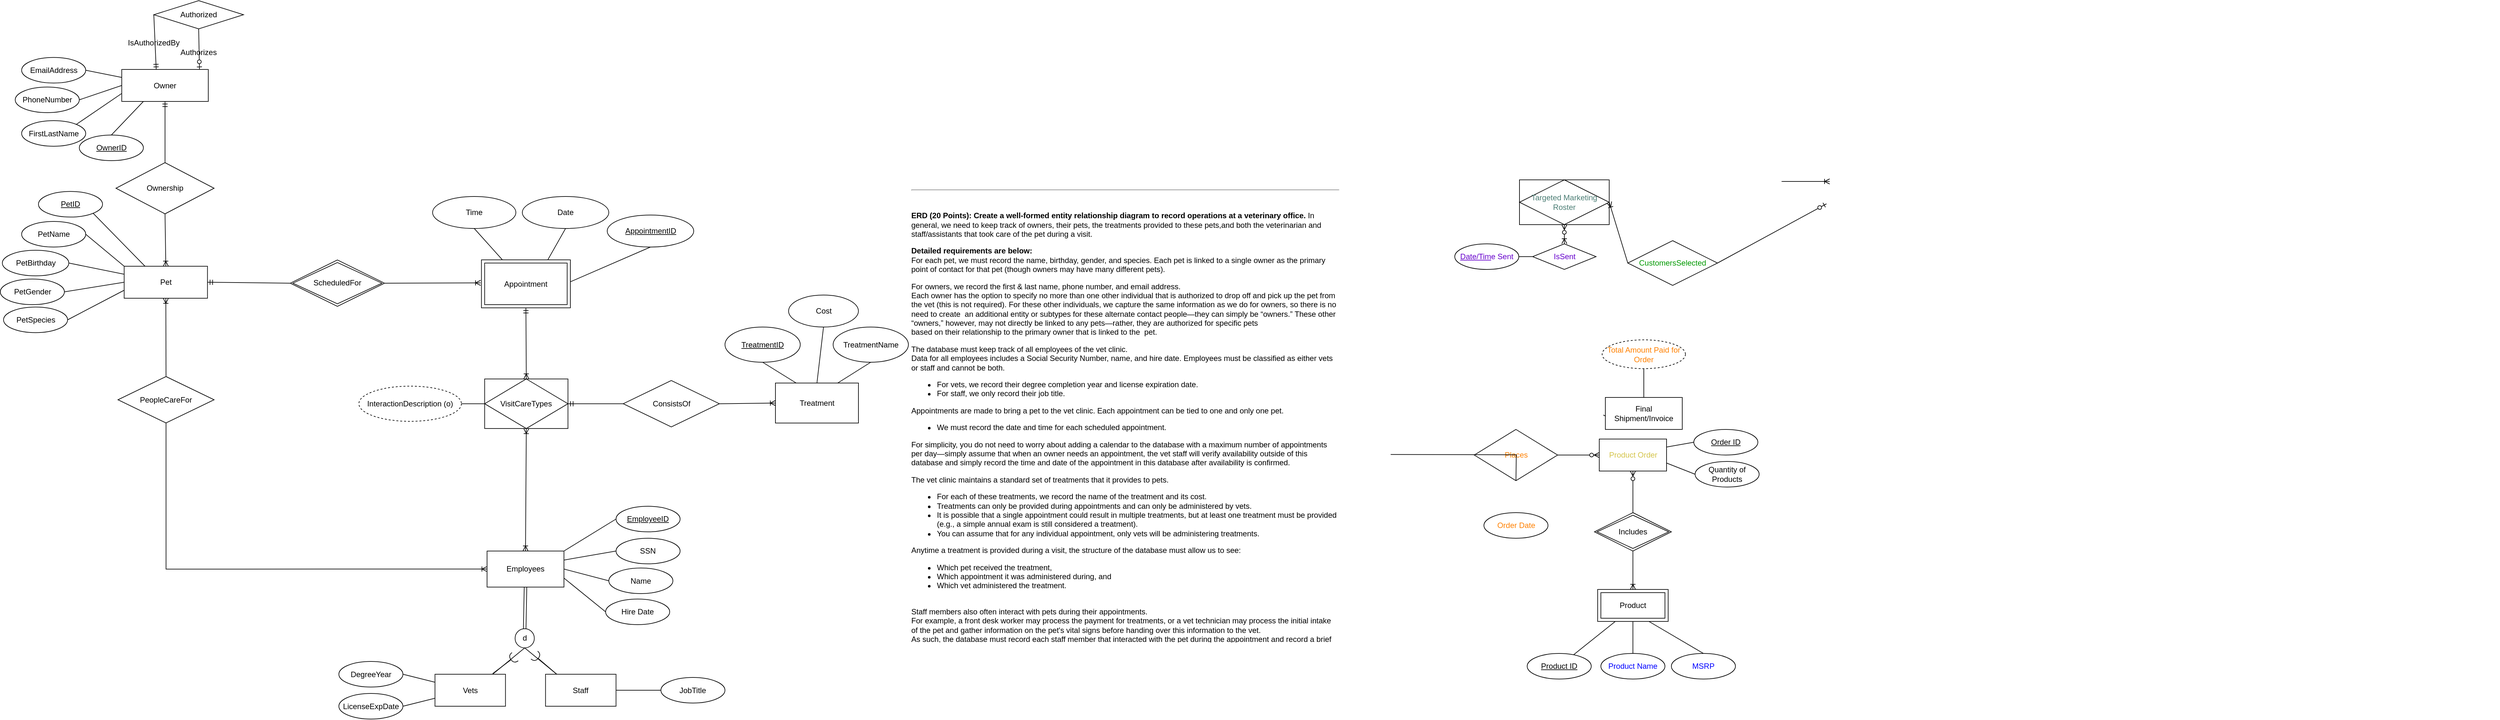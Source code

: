 <mxfile scale="1" border="0" version="26.0.16" pages="2">
  <diagram name="Final ERD" id="ESMQ6HuSo1MpUABZqjsi">
    <mxGraphModel dx="3371" dy="1865" grid="1" gridSize="10" guides="1" tooltips="1" connect="1" arrows="1" fold="1" page="1" pageScale="1" pageWidth="850" pageHeight="1100" math="0" shadow="0">
      <root>
        <mxCell id="quwm1T67ovRHF_uUI3AI-0" />
        <mxCell id="quwm1T67ovRHF_uUI3AI-1" parent="quwm1T67ovRHF_uUI3AI-0" />
        <mxCell id="quwm1T67ovRHF_uUI3AI-2" value="&lt;span&gt;Pet&lt;/span&gt;" style="whiteSpace=wrap;html=1;align=center;movable=1;resizable=1;rotatable=1;deletable=1;editable=1;locked=0;connectable=1;fontColor=light-dark(#000000,#000000);" vertex="1" parent="quwm1T67ovRHF_uUI3AI-1">
          <mxGeometry x="-1226.25" y="175" width="130" height="50" as="geometry" />
        </mxCell>
        <mxCell id="quwm1T67ovRHF_uUI3AI-3" value="PetBirthday" style="ellipse;whiteSpace=wrap;html=1;align=center;movable=1;resizable=1;rotatable=1;deletable=1;editable=1;locked=0;connectable=1;fontColor=light-dark(#000000,#000000);" vertex="1" parent="quwm1T67ovRHF_uUI3AI-1">
          <mxGeometry x="-1416.37" y="150" width="103.75" height="40" as="geometry" />
        </mxCell>
        <mxCell id="quwm1T67ovRHF_uUI3AI-4" value="PetGender" style="ellipse;whiteSpace=wrap;html=1;align=center;movable=1;resizable=1;rotatable=1;deletable=1;editable=1;locked=0;connectable=1;fontColor=light-dark(#000000,#000000);" vertex="1" parent="quwm1T67ovRHF_uUI3AI-1">
          <mxGeometry x="-1419.5" y="195" width="100" height="40" as="geometry" />
        </mxCell>
        <mxCell id="quwm1T67ovRHF_uUI3AI-5" value="PetSpecies" style="ellipse;whiteSpace=wrap;html=1;align=center;movable=1;resizable=1;rotatable=1;deletable=1;editable=1;locked=0;connectable=1;fontColor=light-dark(#000000,#000000);" vertex="1" parent="quwm1T67ovRHF_uUI3AI-1">
          <mxGeometry x="-1414.5" y="238.75" width="100" height="40" as="geometry" />
        </mxCell>
        <mxCell id="quwm1T67ovRHF_uUI3AI-6" value="" style="endArrow=none;html=1;rounded=0;entryX=0;entryY=0.25;entryDx=0;entryDy=0;exitX=1;exitY=0.5;exitDx=0;exitDy=0;movable=1;resizable=1;rotatable=1;deletable=1;editable=1;locked=0;connectable=1;fontColor=light-dark(#000000,#000000);" edge="1" parent="quwm1T67ovRHF_uUI3AI-1" source="quwm1T67ovRHF_uUI3AI-3" target="quwm1T67ovRHF_uUI3AI-2">
          <mxGeometry relative="1" as="geometry">
            <mxPoint x="-1253.75" y="270" as="sourcePoint" />
            <mxPoint x="-663.75" y="160" as="targetPoint" />
          </mxGeometry>
        </mxCell>
        <mxCell id="quwm1T67ovRHF_uUI3AI-7" value="" style="endArrow=none;html=1;rounded=0;entryX=0;entryY=0.5;entryDx=0;entryDy=0;exitX=1;exitY=0.5;exitDx=0;exitDy=0;movable=1;resizable=1;rotatable=1;deletable=1;editable=1;locked=0;connectable=1;fontColor=light-dark(#000000,#000000);" edge="1" parent="quwm1T67ovRHF_uUI3AI-1" source="quwm1T67ovRHF_uUI3AI-4" target="quwm1T67ovRHF_uUI3AI-2">
          <mxGeometry relative="1" as="geometry">
            <mxPoint x="-1253.75" y="280" as="sourcePoint" />
            <mxPoint x="-1168.75" y="230" as="targetPoint" />
          </mxGeometry>
        </mxCell>
        <mxCell id="quwm1T67ovRHF_uUI3AI-8" value="" style="endArrow=none;html=1;rounded=0;exitX=1;exitY=0.5;exitDx=0;exitDy=0;movable=1;resizable=1;rotatable=1;deletable=1;editable=1;locked=0;connectable=1;entryX=0;entryY=0.75;entryDx=0;entryDy=0;fontColor=light-dark(#000000,#000000);" edge="1" parent="quwm1T67ovRHF_uUI3AI-1" source="quwm1T67ovRHF_uUI3AI-5" target="quwm1T67ovRHF_uUI3AI-2">
          <mxGeometry relative="1" as="geometry">
            <mxPoint x="-1143.75" y="280" as="sourcePoint" />
            <mxPoint x="-1106.25" y="225" as="targetPoint" />
          </mxGeometry>
        </mxCell>
        <mxCell id="quwm1T67ovRHF_uUI3AI-9" value="CustomersSelected" style="shape=rhombus;perimeter=rhombusPerimeter;whiteSpace=wrap;html=1;align=center;fontColor=#009900;" vertex="1" parent="quwm1T67ovRHF_uUI3AI-1">
          <mxGeometry x="1120" y="135" width="140" height="70" as="geometry" />
        </mxCell>
        <mxCell id="quwm1T67ovRHF_uUI3AI-10" style="rounded=0;orthogonalLoop=1;jettySize=auto;html=1;exitX=1;exitY=0.5;exitDx=0;exitDy=0;endArrow=ERzeroToOne;startFill=0;entryX=0;entryY=0.5;entryDx=0;entryDy=0;endFill=0;" edge="1" parent="quwm1T67ovRHF_uUI3AI-1" source="quwm1T67ovRHF_uUI3AI-9">
          <mxGeometry relative="1" as="geometry">
            <mxPoint x="1330" y="77.08" as="sourcePoint" />
            <mxPoint x="1430" y="77.5" as="targetPoint" />
          </mxGeometry>
        </mxCell>
        <mxCell id="quwm1T67ovRHF_uUI3AI-11" value="" style="ellipse;whiteSpace=wrap;html=1;align=center;aspect=fixed;fillColor=none;strokeColor=none;resizable=0;perimeter=centerPerimeter;rotatable=0;allowArrows=0;points=[];outlineConnect=1;" vertex="1" parent="quwm1T67ovRHF_uUI3AI-1">
          <mxGeometry x="1390" y="145" width="10" height="10" as="geometry" />
        </mxCell>
        <mxCell id="quwm1T67ovRHF_uUI3AI-12" value="" style="group" vertex="1" connectable="0" parent="quwm1T67ovRHF_uUI3AI-1">
          <mxGeometry x="680" y="665" as="geometry" />
        </mxCell>
        <mxCell id="quwm1T67ovRHF_uUI3AI-13" value="Ownership" style="shape=rhombus;perimeter=rhombusPerimeter;whiteSpace=wrap;html=1;align=center;fontColor=light-dark(#000000,#000000);movable=1;resizable=1;rotatable=1;deletable=1;editable=1;locked=0;connectable=1;" vertex="1" parent="quwm1T67ovRHF_uUI3AI-1">
          <mxGeometry x="-1239.06" y="13.13" width="153.13" height="80" as="geometry" />
        </mxCell>
        <mxCell id="quwm1T67ovRHF_uUI3AI-14" value="&lt;span&gt;Owner&lt;/span&gt;" style="whiteSpace=wrap;html=1;align=center;fontColor=light-dark(#000000,#000000);movable=1;resizable=1;rotatable=1;deletable=1;editable=1;locked=0;connectable=1;" vertex="1" parent="quwm1T67ovRHF_uUI3AI-1">
          <mxGeometry x="-1230" y="-132.5" width="135" height="50" as="geometry" />
        </mxCell>
        <mxCell id="quwm1T67ovRHF_uUI3AI-16" value="&lt;font style=&quot;color: rgb(255, 128, 0);&quot;&gt;Total Amount Paid for Order&lt;/font&gt;" style="ellipse;whiteSpace=wrap;html=1;align=center;dashed=1;" vertex="1" parent="quwm1T67ovRHF_uUI3AI-1">
          <mxGeometry x="1080" y="290" width="130" height="45" as="geometry" />
        </mxCell>
        <mxCell id="quwm1T67ovRHF_uUI3AI-17" value="" style="fontSize=12;html=1;endArrow=ERzeroToMany;endFill=1;rounded=0;entryX=0;entryY=0.5;entryDx=0;entryDy=0;movable=1;resizable=1;rotatable=1;deletable=1;editable=1;locked=0;connectable=1;" edge="1" parent="quwm1T67ovRHF_uUI3AI-1" target="quwm1T67ovRHF_uUI3AI-18">
          <mxGeometry width="100" height="100" relative="1" as="geometry">
            <mxPoint x="1105" y="430" as="sourcePoint" />
            <mxPoint x="1248" y="430" as="targetPoint" />
          </mxGeometry>
        </mxCell>
        <mxCell id="quwm1T67ovRHF_uUI3AI-18" value="Final Shipment/Invoice" style="whiteSpace=wrap;html=1;align=center;movable=1;resizable=1;rotatable=1;deletable=1;editable=1;locked=0;connectable=1;" vertex="1" parent="quwm1T67ovRHF_uUI3AI-1">
          <mxGeometry x="1085" y="380" width="120" height="50" as="geometry" />
        </mxCell>
        <mxCell id="quwm1T67ovRHF_uUI3AI-19" value="" style="endArrow=ERoneToMany;html=1;rounded=0;exitX=1;exitY=0.5;exitDx=0;exitDy=0;endFill=0;entryX=0;entryY=0.5;entryDx=0;entryDy=0;" edge="1" parent="quwm1T67ovRHF_uUI3AI-1">
          <mxGeometry width="50" height="50" relative="1" as="geometry">
            <mxPoint x="1360" y="42.5" as="sourcePoint" />
            <mxPoint x="1435" y="42.5" as="targetPoint" />
          </mxGeometry>
        </mxCell>
        <mxCell id="quwm1T67ovRHF_uUI3AI-20" value="" style="endArrow=ERoneToMany;html=1;rounded=0;endFill=0;startArrow=ERmandOne;startFill=0;strokeColor=#000000;fillColor=#f8cecc;exitX=0.5;exitY=1;exitDx=0;exitDy=0;entryX=0.5;entryY=0;entryDx=0;entryDy=0;fontColor=light-dark(#000000,#000000);" edge="1" parent="quwm1T67ovRHF_uUI3AI-1" source="SwGdYxLVgbjR4nOnG32u-5" target="quwm1T67ovRHF_uUI3AI-207">
          <mxGeometry width="50" height="50" relative="1" as="geometry">
            <mxPoint x="-602.5" y="231.25" as="sourcePoint" />
            <mxPoint x="-602.5" y="325.08" as="targetPoint" />
          </mxGeometry>
        </mxCell>
        <mxCell id="quwm1T67ovRHF_uUI3AI-21" style="rounded=0;orthogonalLoop=1;jettySize=auto;html=1;endArrow=none;startFill=0;entryX=0;entryY=0.5;entryDx=0;entryDy=0;endFill=0;startArrow=ERmandOne;fillColor=#f8cecc;strokeColor=#000000;exitX=1;exitY=0.5;exitDx=0;exitDy=0;fontColor=light-dark(#000000,#000000);" edge="1" parent="quwm1T67ovRHF_uUI3AI-1" source="quwm1T67ovRHF_uUI3AI-2" target="quwm1T67ovRHF_uUI3AI-176">
          <mxGeometry relative="1" as="geometry">
            <mxPoint x="-1060" y="210" as="sourcePoint" />
            <mxPoint x="-970" y="202.5" as="targetPoint" />
          </mxGeometry>
        </mxCell>
        <mxCell id="quwm1T67ovRHF_uUI3AI-22" style="rounded=0;orthogonalLoop=1;jettySize=auto;html=1;exitX=0.5;exitY=0;exitDx=0;exitDy=0;endArrow=none;startFill=0;movable=1;resizable=1;rotatable=1;deletable=1;editable=1;locked=0;connectable=1;entryX=0.5;entryY=1;entryDx=0;entryDy=0;" edge="1" parent="quwm1T67ovRHF_uUI3AI-1" source="quwm1T67ovRHF_uUI3AI-18" target="quwm1T67ovRHF_uUI3AI-16">
          <mxGeometry relative="1" as="geometry">
            <mxPoint x="1210" y="340" as="sourcePoint" />
            <mxPoint x="1140" y="340" as="targetPoint" />
          </mxGeometry>
        </mxCell>
        <mxCell id="quwm1T67ovRHF_uUI3AI-23" value="Targeted Marketing Roster" style="shape=associativeEntity;whiteSpace=wrap;html=1;align=center;fontColor=#4B7D74;" vertex="1" parent="quwm1T67ovRHF_uUI3AI-1">
          <mxGeometry x="951" y="40" width="140" height="70" as="geometry" />
        </mxCell>
        <mxCell id="quwm1T67ovRHF_uUI3AI-29" value="" style="rounded=0;orthogonalLoop=1;jettySize=auto;html=1;endArrow=ERoneToMany;startFill=0;entryX=0.5;entryY=0;entryDx=0;entryDy=0;endFill=0;exitX=0.5;exitY=1;exitDx=0;exitDy=0;startArrow=ERzeroToMany;" edge="1" parent="quwm1T67ovRHF_uUI3AI-1" source="quwm1T67ovRHF_uUI3AI-23" target="quwm1T67ovRHF_uUI3AI-30">
          <mxGeometry relative="1" as="geometry">
            <mxPoint x="1021" y="110" as="sourcePoint" />
            <mxPoint x="1020" y="215" as="targetPoint" />
          </mxGeometry>
        </mxCell>
        <mxCell id="quwm1T67ovRHF_uUI3AI-30" value="IsSent" style="shape=rhombus;perimeter=rhombusPerimeter;whiteSpace=wrap;html=1;align=center;fontColor=#6600CC;" vertex="1" parent="quwm1T67ovRHF_uUI3AI-1">
          <mxGeometry x="971.5" y="140" width="99" height="40" as="geometry" />
        </mxCell>
        <mxCell id="quwm1T67ovRHF_uUI3AI-31" value="&lt;u&gt;Date/Tim&lt;/u&gt;e Sent" style="ellipse;whiteSpace=wrap;html=1;align=center;fontColor=#6600CC;" vertex="1" parent="quwm1T67ovRHF_uUI3AI-1">
          <mxGeometry x="850" y="140" width="100" height="40" as="geometry" />
        </mxCell>
        <mxCell id="quwm1T67ovRHF_uUI3AI-32" style="rounded=0;orthogonalLoop=1;jettySize=auto;html=1;exitX=1;exitY=0.5;exitDx=0;exitDy=0;entryX=0;entryY=0.5;entryDx=0;entryDy=0;endArrow=none;startFill=0;" edge="1" parent="quwm1T67ovRHF_uUI3AI-1" source="quwm1T67ovRHF_uUI3AI-31" target="quwm1T67ovRHF_uUI3AI-30">
          <mxGeometry relative="1" as="geometry" />
        </mxCell>
        <mxCell id="quwm1T67ovRHF_uUI3AI-33" style="rounded=0;orthogonalLoop=1;jettySize=auto;html=1;exitX=1;exitY=0.5;exitDx=0;exitDy=0;endArrow=none;startFill=0;startArrow=ERoneToMany;entryX=0;entryY=0.5;entryDx=0;entryDy=0;" edge="1" parent="quwm1T67ovRHF_uUI3AI-1" source="quwm1T67ovRHF_uUI3AI-23" target="quwm1T67ovRHF_uUI3AI-9">
          <mxGeometry relative="1" as="geometry">
            <mxPoint x="842.5" y="174.58" as="sourcePoint" />
            <mxPoint x="1172.5" y="170" as="targetPoint" />
          </mxGeometry>
        </mxCell>
        <mxCell id="quwm1T67ovRHF_uUI3AI-35" value="PetName" style="ellipse;whiteSpace=wrap;html=1;align=center;movable=1;resizable=1;rotatable=1;deletable=1;editable=1;locked=0;connectable=1;fontColor=light-dark(#000000,#000000);" vertex="1" parent="quwm1T67ovRHF_uUI3AI-1">
          <mxGeometry x="-1386.25" y="105" width="100" height="40" as="geometry" />
        </mxCell>
        <mxCell id="quwm1T67ovRHF_uUI3AI-36" value="" style="endArrow=none;html=1;rounded=0;entryX=0;entryY=0;entryDx=0;entryDy=0;exitX=1;exitY=0.5;exitDx=0;exitDy=0;movable=1;resizable=1;rotatable=1;deletable=1;editable=1;locked=0;connectable=1;fontColor=light-dark(#000000,#000000);" edge="1" parent="quwm1T67ovRHF_uUI3AI-1" source="quwm1T67ovRHF_uUI3AI-35" target="quwm1T67ovRHF_uUI3AI-2">
          <mxGeometry relative="1" as="geometry">
            <mxPoint x="-1366.25" y="270" as="sourcePoint" />
            <mxPoint x="-1307.75" y="225" as="targetPoint" />
          </mxGeometry>
        </mxCell>
        <mxCell id="quwm1T67ovRHF_uUI3AI-38" value="PhoneNumber" style="ellipse;whiteSpace=wrap;html=1;align=center;fontColor=light-dark(#000000,#000000);movable=1;resizable=1;rotatable=1;deletable=1;editable=1;locked=0;connectable=1;" vertex="1" parent="quwm1T67ovRHF_uUI3AI-1">
          <mxGeometry x="-1396.25" y="-105" width="100" height="40" as="geometry" />
        </mxCell>
        <mxCell id="quwm1T67ovRHF_uUI3AI-39" value="EmailAddress" style="ellipse;whiteSpace=wrap;html=1;align=center;fontColor=light-dark(#000000,#000000);movable=1;resizable=1;rotatable=1;deletable=1;editable=1;locked=0;connectable=1;" vertex="1" parent="quwm1T67ovRHF_uUI3AI-1">
          <mxGeometry x="-1386.25" y="-151.25" width="100" height="40" as="geometry" />
        </mxCell>
        <mxCell id="quwm1T67ovRHF_uUI3AI-40" value="" style="endArrow=none;html=1;rounded=0;entryX=0;entryY=0.5;entryDx=0;entryDy=0;exitX=1;exitY=0.5;exitDx=0;exitDy=0;movable=1;resizable=1;rotatable=1;deletable=1;editable=1;locked=0;connectable=1;fontColor=light-dark(#000000,#000000);" edge="1" parent="quwm1T67ovRHF_uUI3AI-1" source="quwm1T67ovRHF_uUI3AI-38" target="quwm1T67ovRHF_uUI3AI-14">
          <mxGeometry relative="1" as="geometry">
            <mxPoint x="-1255" y="-27.5" as="sourcePoint" />
            <mxPoint x="-1180" y="-77.5" as="targetPoint" />
          </mxGeometry>
        </mxCell>
        <mxCell id="quwm1T67ovRHF_uUI3AI-41" value="" style="endArrow=none;html=1;rounded=0;entryX=0;entryY=0.25;entryDx=0;entryDy=0;exitX=1;exitY=0.5;exitDx=0;exitDy=0;movable=1;resizable=1;rotatable=1;deletable=1;editable=1;locked=0;connectable=1;fontColor=light-dark(#000000,#000000);" edge="1" parent="quwm1T67ovRHF_uUI3AI-1" source="quwm1T67ovRHF_uUI3AI-39" target="quwm1T67ovRHF_uUI3AI-14">
          <mxGeometry relative="1" as="geometry">
            <mxPoint x="-1155" y="-27.5" as="sourcePoint" />
            <mxPoint x="-1155" y="-77.5" as="targetPoint" />
          </mxGeometry>
        </mxCell>
        <mxCell id="quwm1T67ovRHF_uUI3AI-42" value="" style="endArrow=none;html=1;rounded=0;endFill=0;startArrow=ERoneToMany;startFill=0;entryX=0.5;entryY=0;entryDx=0;entryDy=0;strokeColor=light-dark(#000000,#FFFFFF);exitX=0.5;exitY=1;exitDx=0;exitDy=0;fontColor=light-dark(#000000,#000000);" edge="1" parent="quwm1T67ovRHF_uUI3AI-1" source="quwm1T67ovRHF_uUI3AI-2" target="quwm1T67ovRHF_uUI3AI-129">
          <mxGeometry width="50" height="50" relative="1" as="geometry">
            <mxPoint x="-1190" y="340" as="sourcePoint" />
            <mxPoint x="-1204.25" y="554.88" as="targetPoint" />
          </mxGeometry>
        </mxCell>
        <mxCell id="quwm1T67ovRHF_uUI3AI-45" value="FirstLastName" style="ellipse;whiteSpace=wrap;html=1;align=center;fontColor=light-dark(#000000,#000000);movable=1;resizable=1;rotatable=1;deletable=1;editable=1;locked=0;connectable=1;" vertex="1" parent="quwm1T67ovRHF_uUI3AI-1">
          <mxGeometry x="-1386.25" y="-52.5" width="100" height="40" as="geometry" />
        </mxCell>
        <mxCell id="quwm1T67ovRHF_uUI3AI-46" value="" style="endArrow=none;html=1;rounded=0;entryX=0;entryY=0.75;entryDx=0;entryDy=0;exitX=1;exitY=0;exitDx=0;exitDy=0;movable=1;resizable=1;rotatable=1;deletable=1;editable=1;locked=0;connectable=1;fontColor=light-dark(#000000,#000000);" edge="1" parent="quwm1T67ovRHF_uUI3AI-1" source="quwm1T67ovRHF_uUI3AI-45" target="quwm1T67ovRHF_uUI3AI-14">
          <mxGeometry relative="1" as="geometry">
            <mxPoint x="-1365" y="-17.5" as="sourcePoint" />
            <mxPoint x="-1180" y="-77.5" as="targetPoint" />
          </mxGeometry>
        </mxCell>
        <mxCell id="quwm1T67ovRHF_uUI3AI-47" value="&lt;u&gt;OwnerID&lt;/u&gt;" style="ellipse;whiteSpace=wrap;html=1;align=center;fontColor=light-dark(#000000,#000000);movable=1;resizable=1;rotatable=1;deletable=1;editable=1;locked=0;connectable=1;" vertex="1" parent="quwm1T67ovRHF_uUI3AI-1">
          <mxGeometry x="-1296.25" y="-30" width="100" height="40" as="geometry" />
        </mxCell>
        <mxCell id="quwm1T67ovRHF_uUI3AI-48" value="" style="endArrow=none;html=1;rounded=0;entryX=0.25;entryY=1;entryDx=0;entryDy=0;exitX=0.5;exitY=0;exitDx=0;exitDy=0;movable=1;resizable=1;rotatable=1;deletable=1;editable=1;locked=0;connectable=1;fontColor=light-dark(#000000,#000000);" edge="1" parent="quwm1T67ovRHF_uUI3AI-1" source="quwm1T67ovRHF_uUI3AI-47" target="quwm1T67ovRHF_uUI3AI-14">
          <mxGeometry relative="1" as="geometry">
            <mxPoint x="-1350" y="-85" as="sourcePoint" />
            <mxPoint x="-1250" y="-130" as="targetPoint" />
          </mxGeometry>
        </mxCell>
        <mxCell id="quwm1T67ovRHF_uUI3AI-49" value="" style="endArrow=none;html=1;rounded=0;movable=1;resizable=1;rotatable=1;deletable=1;editable=1;locked=0;connectable=1;entryX=0.25;entryY=0;entryDx=0;entryDy=0;exitX=1;exitY=1;exitDx=0;exitDy=0;fontColor=light-dark(#000000,#000000);" edge="1" parent="quwm1T67ovRHF_uUI3AI-1" source="quwm1T67ovRHF_uUI3AI-236" target="quwm1T67ovRHF_uUI3AI-2">
          <mxGeometry relative="1" as="geometry">
            <mxPoint x="-1276.25" y="170" as="sourcePoint" />
            <mxPoint x="-1076.25" y="195" as="targetPoint" />
          </mxGeometry>
        </mxCell>
        <mxCell id="quwm1T67ovRHF_uUI3AI-50" style="rounded=0;orthogonalLoop=1;jettySize=auto;html=1;exitX=0.5;exitY=1;exitDx=0;exitDy=0;endArrow=none;startFill=0;movable=1;resizable=1;rotatable=1;deletable=1;editable=1;locked=0;connectable=1;entryX=0.75;entryY=0;entryDx=0;entryDy=0;fontColor=light-dark(#000000,#000000);" edge="1" parent="quwm1T67ovRHF_uUI3AI-1" source="quwm1T67ovRHF_uUI3AI-51" target="quwm1T67ovRHF_uUI3AI-102">
          <mxGeometry relative="1" as="geometry">
            <mxPoint x="-841.25" y="100.86" as="sourcePoint" />
            <mxPoint x="-855" y="183.355" as="targetPoint" />
          </mxGeometry>
        </mxCell>
        <mxCell id="quwm1T67ovRHF_uUI3AI-51" value="&lt;div&gt;Date&lt;/div&gt;" style="ellipse;whiteSpace=wrap;html=1;align=center;movable=1;resizable=1;rotatable=1;deletable=1;editable=1;locked=0;connectable=1;fontColor=light-dark(#000000,#000000);" vertex="1" parent="quwm1T67ovRHF_uUI3AI-1">
          <mxGeometry x="-605" y="66.02" width="135" height="50" as="geometry" />
        </mxCell>
        <mxCell id="quwm1T67ovRHF_uUI3AI-52" style="rounded=0;orthogonalLoop=1;jettySize=auto;html=1;endArrow=none;startFill=0;entryX=1;entryY=0.5;entryDx=0;entryDy=0;endFill=0;startArrow=ERoneToMany;fillColor=#f8cecc;strokeColor=#000000;fontColor=light-dark(#000000,#000000);" edge="1" parent="quwm1T67ovRHF_uUI3AI-1" target="quwm1T67ovRHF_uUI3AI-176">
          <mxGeometry relative="1" as="geometry">
            <mxPoint x="-670" y="201" as="sourcePoint" />
            <mxPoint x="-820" y="202.5" as="targetPoint" />
          </mxGeometry>
        </mxCell>
        <mxCell id="quwm1T67ovRHF_uUI3AI-53" value="Time" style="ellipse;whiteSpace=wrap;html=1;align=center;movable=1;resizable=1;rotatable=1;deletable=1;editable=1;locked=0;connectable=1;fontColor=light-dark(#000000,#000000);" vertex="1" parent="quwm1T67ovRHF_uUI3AI-1">
          <mxGeometry x="-745" y="66.02" width="130" height="50" as="geometry" />
        </mxCell>
        <mxCell id="quwm1T67ovRHF_uUI3AI-54" style="rounded=0;orthogonalLoop=1;jettySize=auto;html=1;exitX=0.5;exitY=1;exitDx=0;exitDy=0;endArrow=none;startFill=0;movable=1;resizable=1;rotatable=1;deletable=1;editable=1;locked=0;connectable=1;entryX=0.25;entryY=0;entryDx=0;entryDy=0;fontColor=light-dark(#000000,#000000);" edge="1" parent="quwm1T67ovRHF_uUI3AI-1" source="quwm1T67ovRHF_uUI3AI-53" target="quwm1T67ovRHF_uUI3AI-102">
          <mxGeometry relative="1" as="geometry">
            <mxPoint x="-856.25" y="165.86" as="sourcePoint" />
            <mxPoint x="-930" y="183.355" as="targetPoint" />
          </mxGeometry>
        </mxCell>
        <mxCell id="quwm1T67ovRHF_uUI3AI-55" value="" style="group;movable=1;resizable=1;rotatable=1;deletable=1;editable=1;locked=0;connectable=1;" vertex="1" connectable="0" parent="quwm1T67ovRHF_uUI3AI-1">
          <mxGeometry x="960" y="370" width="1520" height="470" as="geometry" />
        </mxCell>
        <mxCell id="quwm1T67ovRHF_uUI3AI-56" value="" style="fontSize=12;html=1;endArrow=ERzeroToMany;endFill=1;rounded=0;entryX=0;entryY=0.5;entryDx=0;entryDy=0;movable=1;resizable=1;rotatable=1;deletable=1;editable=1;locked=0;connectable=1;" edge="1" parent="quwm1T67ovRHF_uUI3AI-55" source="quwm1T67ovRHF_uUI3AI-72" target="quwm1T67ovRHF_uUI3AI-57">
          <mxGeometry width="100" height="100" relative="1" as="geometry">
            <mxPoint x="-59.5" y="100" as="sourcePoint" />
            <mxPoint x="143" y="100" as="targetPoint" />
          </mxGeometry>
        </mxCell>
        <mxCell id="quwm1T67ovRHF_uUI3AI-57" value="&lt;font style=&quot;color: rgb(212, 196, 74);&quot;&gt;Product Order&lt;/font&gt;" style="whiteSpace=wrap;html=1;align=center;movable=1;resizable=1;rotatable=1;deletable=1;editable=1;locked=0;connectable=1;" vertex="1" parent="quwm1T67ovRHF_uUI3AI-55">
          <mxGeometry x="115.5" y="75" width="105" height="50" as="geometry" />
        </mxCell>
        <mxCell id="quwm1T67ovRHF_uUI3AI-58" value="Product" style="shape=ext;margin=3;double=1;whiteSpace=wrap;html=1;align=center;movable=1;resizable=1;rotatable=1;deletable=1;editable=1;locked=0;connectable=1;" vertex="1" parent="quwm1T67ovRHF_uUI3AI-55">
          <mxGeometry x="113" y="310" width="110" height="50" as="geometry" />
        </mxCell>
        <mxCell id="quwm1T67ovRHF_uUI3AI-59" value="Includes" style="shape=rhombus;double=1;perimeter=rhombusPerimeter;whiteSpace=wrap;html=1;align=center;movable=1;resizable=1;rotatable=1;deletable=1;editable=1;locked=0;connectable=1;" vertex="1" parent="quwm1T67ovRHF_uUI3AI-55">
          <mxGeometry x="108" y="190" width="120" height="60" as="geometry" />
        </mxCell>
        <mxCell id="quwm1T67ovRHF_uUI3AI-60" style="rounded=0;orthogonalLoop=1;jettySize=auto;html=1;exitX=0.5;exitY=1;exitDx=0;exitDy=0;endArrow=none;startFill=0;entryX=0.5;entryY=0;entryDx=0;entryDy=0;startArrow=ERzeroToMany;movable=1;resizable=1;rotatable=1;deletable=1;editable=1;locked=0;connectable=1;" edge="1" parent="quwm1T67ovRHF_uUI3AI-55" source="quwm1T67ovRHF_uUI3AI-57" target="quwm1T67ovRHF_uUI3AI-59">
          <mxGeometry relative="1" as="geometry">
            <mxPoint x="218" y="99.5" as="sourcePoint" />
            <mxPoint x="368" y="100" as="targetPoint" />
          </mxGeometry>
        </mxCell>
        <mxCell id="quwm1T67ovRHF_uUI3AI-61" value="" style="fontSize=12;html=1;endArrow=ERoneToMany;rounded=0;entryX=0.5;entryY=0;entryDx=0;entryDy=0;exitX=0.5;exitY=1;exitDx=0;exitDy=0;movable=1;resizable=1;rotatable=1;deletable=1;editable=1;locked=0;connectable=1;" edge="1" parent="quwm1T67ovRHF_uUI3AI-55" source="quwm1T67ovRHF_uUI3AI-59" target="quwm1T67ovRHF_uUI3AI-58">
          <mxGeometry width="100" height="100" relative="1" as="geometry">
            <mxPoint x="188" y="310" as="sourcePoint" />
            <mxPoint x="288" y="210" as="targetPoint" />
          </mxGeometry>
        </mxCell>
        <mxCell id="quwm1T67ovRHF_uUI3AI-62" value="Product Name" style="ellipse;whiteSpace=wrap;html=1;align=center;fontColor=#0000FF;movable=1;resizable=1;rotatable=1;deletable=1;editable=1;locked=0;connectable=1;" vertex="1" parent="quwm1T67ovRHF_uUI3AI-55">
          <mxGeometry x="118" y="410" width="100" height="40" as="geometry" />
        </mxCell>
        <mxCell id="quwm1T67ovRHF_uUI3AI-63" value="MSRP" style="ellipse;whiteSpace=wrap;html=1;align=center;fontColor=#0000FF;movable=1;resizable=1;rotatable=1;deletable=1;editable=1;locked=0;connectable=1;" vertex="1" parent="quwm1T67ovRHF_uUI3AI-55">
          <mxGeometry x="228" y="410" width="100" height="40" as="geometry" />
        </mxCell>
        <mxCell id="quwm1T67ovRHF_uUI3AI-64" value="" style="endArrow=none;html=1;rounded=0;entryX=0.5;entryY=1;entryDx=0;entryDy=0;exitX=0.5;exitY=0;exitDx=0;exitDy=0;movable=1;resizable=1;rotatable=1;deletable=1;editable=1;locked=0;connectable=1;" edge="1" parent="quwm1T67ovRHF_uUI3AI-55" source="quwm1T67ovRHF_uUI3AI-62">
          <mxGeometry relative="1" as="geometry">
            <mxPoint x="68" y="420" as="sourcePoint" />
            <mxPoint x="168" y="360" as="targetPoint" />
          </mxGeometry>
        </mxCell>
        <mxCell id="quwm1T67ovRHF_uUI3AI-65" value="" style="endArrow=none;html=1;rounded=0;entryX=0.75;entryY=1;entryDx=0;entryDy=0;exitX=0.5;exitY=0;exitDx=0;exitDy=0;movable=1;resizable=1;rotatable=1;deletable=1;editable=1;locked=0;connectable=1;" edge="1" parent="quwm1T67ovRHF_uUI3AI-55" source="quwm1T67ovRHF_uUI3AI-63">
          <mxGeometry relative="1" as="geometry">
            <mxPoint x="178" y="420" as="sourcePoint" />
            <mxPoint x="193" y="360" as="targetPoint" />
          </mxGeometry>
        </mxCell>
        <mxCell id="quwm1T67ovRHF_uUI3AI-66" value="" style="edgeStyle=orthogonalEdgeStyle;rounded=0;orthogonalLoop=1;jettySize=auto;html=1;entryX=0.5;entryY=1;entryDx=0;entryDy=0;endArrow=none;startFill=0;movable=1;resizable=1;rotatable=1;deletable=1;editable=1;locked=0;connectable=1;" edge="1" parent="quwm1T67ovRHF_uUI3AI-55" source="quwm1T67ovRHF_uUI3AI-62" target="quwm1T67ovRHF_uUI3AI-58">
          <mxGeometry relative="1" as="geometry">
            <mxPoint x="168" y="330" as="targetPoint" />
          </mxGeometry>
        </mxCell>
        <mxCell id="quwm1T67ovRHF_uUI3AI-67" value="&lt;u&gt;Order ID&lt;/u&gt;" style="ellipse;whiteSpace=wrap;html=1;align=center;movable=1;resizable=1;rotatable=1;deletable=1;editable=1;locked=0;connectable=1;" vertex="1" parent="quwm1T67ovRHF_uUI3AI-55">
          <mxGeometry x="263" y="60" width="100" height="40" as="geometry" />
        </mxCell>
        <mxCell id="quwm1T67ovRHF_uUI3AI-68" style="rounded=0;orthogonalLoop=1;jettySize=auto;html=1;exitX=0;exitY=0.5;exitDx=0;exitDy=0;entryX=1;entryY=0.25;entryDx=0;entryDy=0;endArrow=none;startFill=0;movable=1;resizable=1;rotatable=1;deletable=1;editable=1;locked=0;connectable=1;" edge="1" parent="quwm1T67ovRHF_uUI3AI-55" source="quwm1T67ovRHF_uUI3AI-67" target="quwm1T67ovRHF_uUI3AI-57">
          <mxGeometry relative="1" as="geometry">
            <mxPoint x="-110" y="-40" as="sourcePoint" />
            <mxPoint x="223" y="-37" as="targetPoint" />
          </mxGeometry>
        </mxCell>
        <mxCell id="quwm1T67ovRHF_uUI3AI-69" value="Quantity of Products" style="ellipse;whiteSpace=wrap;html=1;align=center;movable=1;resizable=1;rotatable=1;deletable=1;editable=1;locked=0;connectable=1;" vertex="1" parent="quwm1T67ovRHF_uUI3AI-55">
          <mxGeometry x="265" y="110" width="100" height="40" as="geometry" />
        </mxCell>
        <mxCell id="quwm1T67ovRHF_uUI3AI-70" style="rounded=0;orthogonalLoop=1;jettySize=auto;html=1;exitX=0;exitY=0.5;exitDx=0;exitDy=0;entryX=1;entryY=0.75;entryDx=0;entryDy=0;endArrow=none;startFill=0;movable=1;resizable=1;rotatable=1;deletable=1;editable=1;locked=0;connectable=1;" edge="1" parent="quwm1T67ovRHF_uUI3AI-55" source="quwm1T67ovRHF_uUI3AI-69" target="quwm1T67ovRHF_uUI3AI-57">
          <mxGeometry relative="1" as="geometry">
            <mxPoint x="-108" y="10" as="sourcePoint" />
            <mxPoint x="223" y="138" as="targetPoint" />
          </mxGeometry>
        </mxCell>
        <mxCell id="quwm1T67ovRHF_uUI3AI-71" value="" style="fontSize=12;html=1;endArrow=none;endFill=1;rounded=0;entryX=0;entryY=0.5;entryDx=0;entryDy=0;startFill=0;movable=1;resizable=1;rotatable=1;deletable=1;editable=1;locked=0;connectable=1;" edge="1" parent="quwm1T67ovRHF_uUI3AI-55" target="quwm1T67ovRHF_uUI3AI-72">
          <mxGeometry width="100" height="100" relative="1" as="geometry">
            <mxPoint x="-59.5" y="100" as="sourcePoint" />
            <mxPoint x="195.5" y="100" as="targetPoint" />
          </mxGeometry>
        </mxCell>
        <mxCell id="quwm1T67ovRHF_uUI3AI-72" value="Places" style="shape=rhombus;perimeter=rhombusPerimeter;whiteSpace=wrap;html=1;align=center;movable=1;resizable=1;rotatable=1;deletable=1;editable=1;locked=0;connectable=1;fontColor=#FF8000;" vertex="1" parent="quwm1T67ovRHF_uUI3AI-55">
          <mxGeometry x="-79.5" y="60" width="130" height="80" as="geometry" />
        </mxCell>
        <mxCell id="quwm1T67ovRHF_uUI3AI-73" value="Order Date" style="ellipse;whiteSpace=wrap;html=1;align=center;movable=1;resizable=1;rotatable=1;deletable=1;editable=1;locked=0;connectable=1;fontColor=#FF8000;" vertex="1" parent="quwm1T67ovRHF_uUI3AI-55">
          <mxGeometry x="-64.5" y="190" width="100" height="40" as="geometry" />
        </mxCell>
        <mxCell id="quwm1T67ovRHF_uUI3AI-74" value="" style="edgeStyle=orthogonalEdgeStyle;rounded=0;orthogonalLoop=1;jettySize=auto;html=1;entryX=0.5;entryY=1;entryDx=0;entryDy=0;endArrow=none;startFill=0;movable=1;resizable=1;rotatable=1;deletable=1;editable=1;locked=0;connectable=1;" edge="1" parent="quwm1T67ovRHF_uUI3AI-55">
          <mxGeometry relative="1" as="geometry">
            <mxPoint x="-14.5" y="140" as="targetPoint" />
            <mxPoint x="-210" y="99.125" as="sourcePoint" />
          </mxGeometry>
        </mxCell>
        <mxCell id="quwm1T67ovRHF_uUI3AI-75" value="&lt;u&gt;Product ID&lt;/u&gt;" style="ellipse;whiteSpace=wrap;html=1;align=center;movable=1;resizable=1;rotatable=1;deletable=1;editable=1;locked=0;connectable=1;" vertex="1" parent="quwm1T67ovRHF_uUI3AI-55">
          <mxGeometry x="3" y="410" width="100" height="40" as="geometry" />
        </mxCell>
        <mxCell id="quwm1T67ovRHF_uUI3AI-76" value="" style="rounded=0;orthogonalLoop=1;jettySize=auto;html=1;endArrow=none;startFill=0;entryX=0.25;entryY=1;entryDx=0;entryDy=0;movable=1;resizable=1;rotatable=1;deletable=1;editable=1;locked=0;connectable=1;" edge="1" parent="quwm1T67ovRHF_uUI3AI-55" source="quwm1T67ovRHF_uUI3AI-75" target="quwm1T67ovRHF_uUI3AI-58">
          <mxGeometry relative="1" as="geometry">
            <mxPoint x="83" y="360" as="targetPoint" />
          </mxGeometry>
        </mxCell>
        <mxCell id="quwm1T67ovRHF_uUI3AI-101" style="rounded=0;orthogonalLoop=1;jettySize=auto;html=1;endArrow=ERmandOne;startFill=0;endFill=0;startArrow=none;fillColor=#f8cecc;strokeColor=#000000;exitX=0.5;exitY=0;exitDx=0;exitDy=0;entryX=0.5;entryY=1;entryDx=0;entryDy=0;fontColor=light-dark(#000000,#000000);" edge="1" parent="quwm1T67ovRHF_uUI3AI-1" source="quwm1T67ovRHF_uUI3AI-13" target="quwm1T67ovRHF_uUI3AI-14">
          <mxGeometry relative="1" as="geometry">
            <mxPoint x="-1408.75" y="3.79" as="sourcePoint" />
            <mxPoint x="-1420" y="17.79" as="targetPoint" />
          </mxGeometry>
        </mxCell>
        <mxCell id="quwm1T67ovRHF_uUI3AI-102" value="Appointment" style="whiteSpace=wrap;html=1;align=center;fontColor=light-dark(#000000,#000000);" vertex="1" parent="quwm1T67ovRHF_uUI3AI-1">
          <mxGeometry x="-665" y="168.98" width="130" height="65" as="geometry" />
        </mxCell>
        <mxCell id="quwm1T67ovRHF_uUI3AI-129" value="PeopleCareFor" style="shape=rhombus;perimeter=rhombusPerimeter;whiteSpace=wrap;html=1;align=center;movable=1;resizable=1;rotatable=1;deletable=1;editable=1;locked=0;connectable=1;fontColor=light-dark(#000000,#000000);" vertex="1" parent="quwm1T67ovRHF_uUI3AI-1">
          <mxGeometry x="-1235.93" y="347.38" width="150" height="72.5" as="geometry" />
        </mxCell>
        <mxCell id="quwm1T67ovRHF_uUI3AI-130" value="&lt;font style=&quot;&quot;&gt;&lt;br&gt;&lt;br&gt;&lt;/font&gt;&lt;hr&gt;&lt;font style=&quot;&quot;&gt;&lt;br&gt;&lt;/font&gt;&lt;p&gt;&lt;font style=&quot;&quot;&gt;&lt;strong&gt;ERD (20 Points): Create a well-formed entity relationship diagram to record operations at a veterinary office.&lt;/strong&gt; In general, we need to keep track of owners, their pets, the treatments provided to these pets,and both the veterinarian and staff/assistants that took care of the pet during a visit. &lt;strong&gt;&lt;br&gt;&lt;/strong&gt;&lt;/font&gt;&lt;/p&gt;&lt;p&gt;&lt;font style=&quot;&quot;&gt;&lt;strong&gt;Detailed requirements are below:&lt;br&gt;&lt;/strong&gt;For each &lt;span style=&quot;&quot;&gt;pet&lt;/span&gt;, we must record the &lt;span style=&quot;&quot;&gt;name, birthday, gender, and species.&lt;/span&gt; Each pet is linked to a &lt;span style=&quot;&quot;&gt;single owner&lt;/span&gt; as the primary point of contact for that pet (though &lt;span style=&quot;&quot;&gt;owners may have many different pets&lt;/span&gt;).&lt;/font&gt;&lt;/p&gt;&lt;p&gt;&lt;font style=&quot;&quot;&gt;For owners, we record the&lt;span style=&quot;&quot;&gt;&lt;span style=&quot;&quot;&gt; &lt;/span&gt;&lt;span style=&quot;&quot;&gt;&lt;span style=&quot;&quot;&gt;first &amp;amp; last name, phone number, and email address.&lt;/span&gt;&lt;/span&gt;&lt;/span&gt;&lt;br&gt; Each owner has the option to specify&lt;span style=&quot;&quot;&gt; no more than one other individual&lt;/span&gt; that is authorized to drop off and pick up the pet from the vet (&lt;span style=&quot;&quot;&gt;this is not required&lt;/span&gt;). For these other individuals, we capture the same information as we do for owners, so there is no need to create&amp;nbsp; an additional entity or subtypes for these alternate contact people—they can simply be “owners.” These other “owners,” however, may not directly be linked to any pets—rather, they are authorized for specific pets &lt;br&gt;based on their relationship to the primary owner that is linked to the&amp;nbsp; pet.&lt;/font&gt;&lt;/p&gt;&lt;p&gt;&lt;font style=&quot;&quot;&gt;The database must keep track of all employees of the vet clinic.&lt;br&gt;Data for all employees includes a Social Security Number, name, and hire date. Employees must be classified as either vets or staff and cannot be both.&lt;br&gt;&lt;/font&gt;&lt;/p&gt;&lt;ul&gt;&lt;li&gt;&lt;font style=&quot;&quot;&gt;For vets, we record their degree completion year and license expiration date.&lt;/font&gt;&lt;/li&gt;&lt;li&gt;&lt;font style=&quot;&quot;&gt;For staff, we only record their job title.&lt;/font&gt;&lt;/li&gt;&lt;/ul&gt;&lt;p&gt;&lt;font style=&quot;&quot;&gt;Appointments are made to bring a pet to the vet clinic. Each appointment can be tied to one and only one pet.&lt;br&gt;&lt;/font&gt;&lt;/p&gt;&lt;ul&gt;&lt;li&gt;&lt;font style=&quot;&quot;&gt;We must record the date and time for each scheduled appointment.&lt;/font&gt;&lt;/li&gt;&lt;/ul&gt;&lt;p&gt;&lt;font style=&quot;&quot;&gt;For simplicity, you do not need to worry about adding a calendar to the database with a maximum number of appointments per day—simply assume that when an owner needs an appointment, the vet staff will verify availability outside of this database and simply record the time and date of the appointment in this database after availability is confirmed.&lt;/font&gt;&lt;/p&gt;&lt;p&gt;&lt;font style=&quot;&quot;&gt;The vet clinic maintains a standard set of treatments that it provides to pets.&lt;br&gt;&lt;/font&gt;&lt;/p&gt;&lt;ul&gt;&lt;li&gt;&lt;font style=&quot;&quot;&gt;For each of these treatments, we record the name of the treatment and its cost.&lt;/font&gt;&lt;/li&gt;&lt;li&gt;&lt;font style=&quot;&quot;&gt;Treatments can only be provided during appointments and can only be administered by vets.&lt;/font&gt;&lt;/li&gt;&lt;li&gt;&lt;font style=&quot;&quot;&gt;It is possible that a single appointment could result in multiple treatments, but at least one treatment must be provided (e.g., a simple annual exam is still considered a treatment).&lt;/font&gt;&lt;/li&gt;&lt;li&gt;&lt;font style=&quot;&quot;&gt;You can assume that for any individual appointment, only vets will be administering treatments.&lt;/font&gt;&lt;/li&gt;&lt;/ul&gt;&lt;p&gt;&lt;font style=&quot;&quot;&gt;Anytime a treatment is provided during a visit, the structure of the database must allow us to see:&lt;span style=&quot;white-space: pre;&quot;&gt;&#x9;&lt;/span&gt;&lt;/font&gt;&lt;/p&gt;&lt;ul&gt;&lt;li&gt;&lt;font style=&quot;&quot;&gt;Which pet received the treatment,&lt;/font&gt;&lt;/li&gt;&lt;li&gt;&lt;font style=&quot;&quot;&gt;Which appointment it was administered during, and&lt;/font&gt;&lt;/li&gt;&lt;li&gt;&lt;font style=&quot;&quot;&gt;Which vet administered the treatment.&lt;/font&gt;&lt;/li&gt;&lt;/ul&gt;&lt;div&gt;&lt;font style=&quot;&quot;&gt;&lt;br&gt;&lt;/font&gt;&lt;/div&gt;&lt;div&gt;&lt;font style=&quot;&quot;&gt;Staff members also often interact with pets during their appointments.&lt;/font&gt;&lt;/div&gt;&lt;div&gt;&lt;font style=&quot;&quot;&gt;For example, a front desk worker may process the payment for treatments, or a vet technician may process the initial intake of the pet and gather information on the pet&#39;s vital signs before handing over this information to the vet.&lt;/font&gt;&lt;/div&gt;&lt;div&gt;&lt;font style=&quot;&quot;&gt;As such, the database must record each staff member that interacted with the pet during the appointment and record a brief description of that interaction (e.g., “processed payment,” “took vital signs,” etc.).&lt;/font&gt;&lt;/div&gt;&lt;div&gt;&lt;font style=&quot;&quot;&gt;&lt;br&gt;&lt;/font&gt;&lt;/div&gt;&lt;div&gt;&lt;font style=&quot;&quot;&gt;These descriptions would be entered as a general text field into the database, and &lt;strong&gt;it is not necessary to set up an alternate entity&lt;/strong&gt; to keep track of a standardized list of possible interactions.&lt;/font&gt;&lt;/div&gt;&lt;div&gt;&lt;font style=&quot;&quot;&gt;&lt;strong&gt;&lt;br&gt;&lt;/strong&gt;&lt;/font&gt;&lt;/div&gt;&lt;div&gt;&lt;font style=&quot;&quot;&gt;&lt;strong&gt;Using this information, create a well-formed ERD that uses all appropriate symbols as taught in class.&lt;/strong&gt;&lt;/font&gt;&lt;/div&gt;" style="text;html=1;whiteSpace=wrap;overflow=hidden;rounded=0;fontColor=default;labelBackgroundColor=default;" vertex="1" parent="quwm1T67ovRHF_uUI3AI-1">
          <mxGeometry y="13.13" width="670" height="747.48" as="geometry" />
        </mxCell>
        <mxCell id="quwm1T67ovRHF_uUI3AI-170" value="Treatment" style="whiteSpace=wrap;html=1;align=center;fontColor=light-dark(#000000,#000000);" vertex="1" parent="quwm1T67ovRHF_uUI3AI-1">
          <mxGeometry x="-210" y="357.5" width="129.5" height="62.5" as="geometry" />
        </mxCell>
        <mxCell id="quwm1T67ovRHF_uUI3AI-171" style="rounded=0;orthogonalLoop=1;jettySize=auto;html=1;exitX=0.5;exitY=1;exitDx=0;exitDy=0;endArrow=none;startFill=0;entryX=0.5;entryY=0;entryDx=0;entryDy=0;fontColor=light-dark(#000000,#000000);" edge="1" parent="quwm1T67ovRHF_uUI3AI-1" source="quwm1T67ovRHF_uUI3AI-234" target="quwm1T67ovRHF_uUI3AI-170">
          <mxGeometry relative="1" as="geometry">
            <mxPoint x="-51.5" y="544.92" as="targetPoint" />
          </mxGeometry>
        </mxCell>
        <mxCell id="quwm1T67ovRHF_uUI3AI-173" value="TreatmentName" style="ellipse;whiteSpace=wrap;html=1;align=center;fontColor=#000000;" vertex="1" parent="quwm1T67ovRHF_uUI3AI-1">
          <mxGeometry x="-120" y="270.0" width="117.5" height="55" as="geometry" />
        </mxCell>
        <mxCell id="quwm1T67ovRHF_uUI3AI-174" style="rounded=0;orthogonalLoop=1;jettySize=auto;html=1;entryX=0.75;entryY=0;entryDx=0;entryDy=0;endArrow=none;startFill=0;exitX=0.5;exitY=1;exitDx=0;exitDy=0;fontColor=light-dark(#000000,#000000);" edge="1" parent="quwm1T67ovRHF_uUI3AI-1" source="quwm1T67ovRHF_uUI3AI-173" target="quwm1T67ovRHF_uUI3AI-170">
          <mxGeometry relative="1" as="geometry">
            <mxPoint x="-70" y="327.5" as="sourcePoint" />
            <mxPoint x="-51.5" y="559.92" as="targetPoint" />
          </mxGeometry>
        </mxCell>
        <mxCell id="quwm1T67ovRHF_uUI3AI-175" value="" style="endArrow=none;html=1;rounded=0;endFill=0;startArrow=ERoneToMany;startFill=0;entryX=0.5;entryY=1;entryDx=0;entryDy=0;strokeColor=light-dark(#000000,#FFFFFF);edgeStyle=orthogonalEdgeStyle;exitX=0;exitY=0.5;exitDx=0;exitDy=0;fontColor=light-dark(#000000,#000000);" edge="1" parent="quwm1T67ovRHF_uUI3AI-1" source="quwm1T67ovRHF_uUI3AI-211" target="quwm1T67ovRHF_uUI3AI-129">
          <mxGeometry width="50" height="50" relative="1" as="geometry">
            <mxPoint x="-690" y="640" as="sourcePoint" />
            <mxPoint x="-959.25" y="191.46" as="targetPoint" />
          </mxGeometry>
        </mxCell>
        <mxCell id="quwm1T67ovRHF_uUI3AI-176" value="ScheduledFor" style="shape=rhombus;double=1;perimeter=rhombusPerimeter;whiteSpace=wrap;html=1;align=center;fontColor=light-dark(#000000,#000000);" vertex="1" parent="quwm1T67ovRHF_uUI3AI-1">
          <mxGeometry x="-967" y="165.23" width="147" height="72.5" as="geometry" />
        </mxCell>
        <mxCell id="quwm1T67ovRHF_uUI3AI-206" value="" style="endArrow=ERoneToMany;html=1;rounded=0;endFill=0;startArrow=ERoneToMany;startFill=0;strokeColor=#000000;fillColor=#f8cecc;exitX=0.5;exitY=1;exitDx=0;exitDy=0;entryX=0.5;entryY=0;entryDx=0;entryDy=0;fontColor=light-dark(#000000,#000000);" edge="1" parent="quwm1T67ovRHF_uUI3AI-1" source="quwm1T67ovRHF_uUI3AI-207" target="quwm1T67ovRHF_uUI3AI-211">
          <mxGeometry width="50" height="50" relative="1" as="geometry">
            <mxPoint x="-811.25" y="402.42" as="sourcePoint" />
            <mxPoint x="-602" y="520" as="targetPoint" />
          </mxGeometry>
        </mxCell>
        <mxCell id="quwm1T67ovRHF_uUI3AI-207" value="VisitCareTypes" style="shape=associativeEntity;whiteSpace=wrap;html=1;align=center;fontColor=light-dark(#000000,#000000);movable=1;resizable=1;rotatable=1;deletable=1;editable=1;locked=0;connectable=1;" vertex="1" parent="quwm1T67ovRHF_uUI3AI-1">
          <mxGeometry x="-663.75" y="351.13" width="130" height="77.42" as="geometry" />
        </mxCell>
        <mxCell id="quwm1T67ovRHF_uUI3AI-208" style="rounded=0;orthogonalLoop=1;jettySize=auto;html=1;endArrow=none;startFill=0;endFill=0;startArrow=ERoneToMany;fillColor=#f8cecc;strokeColor=#000000;exitX=0.5;exitY=0;exitDx=0;exitDy=0;entryX=0.5;entryY=1;entryDx=0;entryDy=0;fontColor=light-dark(#000000,#000000);" edge="1" parent="quwm1T67ovRHF_uUI3AI-1" source="quwm1T67ovRHF_uUI3AI-2" target="quwm1T67ovRHF_uUI3AI-13">
          <mxGeometry relative="1" as="geometry">
            <mxPoint x="-1152" y="23" as="sourcePoint" />
            <mxPoint x="-1152" y="-72" as="targetPoint" />
          </mxGeometry>
        </mxCell>
        <mxCell id="quwm1T67ovRHF_uUI3AI-211" value="Employees" style="whiteSpace=wrap;html=1;align=center;fontColor=light-dark(#000000,#000000);" vertex="1" parent="quwm1T67ovRHF_uUI3AI-1">
          <mxGeometry x="-660" y="620" width="120" height="56.33" as="geometry" />
        </mxCell>
        <mxCell id="quwm1T67ovRHF_uUI3AI-212" value="d" style="ellipse;whiteSpace=wrap;html=1;aspect=fixed;fontColor=light-dark(#000000,#000000);" vertex="1" parent="quwm1T67ovRHF_uUI3AI-1">
          <mxGeometry x="-616.25" y="741.33" width="30" height="30" as="geometry" />
        </mxCell>
        <mxCell id="quwm1T67ovRHF_uUI3AI-213" style="rounded=0;orthogonalLoop=1;jettySize=auto;html=1;endArrow=none;startFill=0;entryX=0.5;entryY=1;entryDx=0;entryDy=0;exitX=0.5;exitY=0;exitDx=0;exitDy=0;shape=link;fontColor=light-dark(#000000,#000000);" edge="1" parent="quwm1T67ovRHF_uUI3AI-1" source="quwm1T67ovRHF_uUI3AI-212" target="quwm1T67ovRHF_uUI3AI-211">
          <mxGeometry relative="1" as="geometry">
            <mxPoint x="190" y="510.2" as="sourcePoint" />
            <mxPoint x="-557.5" y="796.33" as="targetPoint" />
          </mxGeometry>
        </mxCell>
        <mxCell id="quwm1T67ovRHF_uUI3AI-214" value="Vets" style="whiteSpace=wrap;html=1;align=center;fontColor=#000000;" vertex="1" parent="quwm1T67ovRHF_uUI3AI-1">
          <mxGeometry x="-741.25" y="812.5" width="110" height="50" as="geometry" />
        </mxCell>
        <mxCell id="quwm1T67ovRHF_uUI3AI-215" value="Staff" style="whiteSpace=wrap;html=1;align=center;fontColor=#000000;" vertex="1" parent="quwm1T67ovRHF_uUI3AI-1">
          <mxGeometry x="-568.75" y="812.5" width="110" height="50" as="geometry" />
        </mxCell>
        <mxCell id="quwm1T67ovRHF_uUI3AI-216" value="" style="rounded=0;orthogonalLoop=1;jettySize=auto;html=1;endArrow=halfCircle;endFill=0;endSize=6;strokeWidth=1;sketch=0;fontSize=12;curved=1;" edge="1" parent="quwm1T67ovRHF_uUI3AI-1">
          <mxGeometry relative="1" as="geometry">
            <mxPoint x="-651.25" y="811.5" as="sourcePoint" />
            <mxPoint x="-616.25" y="785.04" as="targetPoint" />
            <Array as="points" />
          </mxGeometry>
        </mxCell>
        <mxCell id="quwm1T67ovRHF_uUI3AI-217" style="rounded=0;orthogonalLoop=1;jettySize=auto;html=1;exitX=0.5;exitY=1;exitDx=0;exitDy=0;endArrow=none;startFill=0;" edge="1" parent="quwm1T67ovRHF_uUI3AI-1" source="quwm1T67ovRHF_uUI3AI-212">
          <mxGeometry relative="1" as="geometry">
            <mxPoint x="-836.25" y="600.2" as="sourcePoint" />
            <mxPoint x="-651.25" y="812.5" as="targetPoint" />
          </mxGeometry>
        </mxCell>
        <mxCell id="quwm1T67ovRHF_uUI3AI-218" style="rounded=0;orthogonalLoop=1;jettySize=auto;html=1;exitX=0;exitY=0.5;exitDx=0;exitDy=0;endArrow=none;startFill=0;entryX=1;entryY=0.75;entryDx=0;entryDy=0;fontColor=light-dark(#000000,#000000);" edge="1" parent="quwm1T67ovRHF_uUI3AI-1" source="quwm1T67ovRHF_uUI3AI-221" target="quwm1T67ovRHF_uUI3AI-211">
          <mxGeometry relative="1" as="geometry">
            <mxPoint x="-651.25" y="676.17" as="targetPoint" />
          </mxGeometry>
        </mxCell>
        <mxCell id="quwm1T67ovRHF_uUI3AI-219" value="Name" style="ellipse;whiteSpace=wrap;html=1;align=center;fontColor=light-dark(#000000,#000000);" vertex="1" parent="quwm1T67ovRHF_uUI3AI-1">
          <mxGeometry x="-470" y="646.5" width="100" height="40" as="geometry" />
        </mxCell>
        <mxCell id="quwm1T67ovRHF_uUI3AI-220" value="DegreeYear" style="ellipse;whiteSpace=wrap;html=1;align=center;fontColor=#000000;" vertex="1" parent="quwm1T67ovRHF_uUI3AI-1">
          <mxGeometry x="-891.25" y="792.5" width="100" height="40" as="geometry" />
        </mxCell>
        <mxCell id="quwm1T67ovRHF_uUI3AI-221" value="Hire Date" style="ellipse;whiteSpace=wrap;html=1;align=center;fontColor=light-dark(#000000,#000000);" vertex="1" parent="quwm1T67ovRHF_uUI3AI-1">
          <mxGeometry x="-475" y="695.0" width="100" height="40" as="geometry" />
        </mxCell>
        <mxCell id="quwm1T67ovRHF_uUI3AI-222" style="rounded=0;orthogonalLoop=1;jettySize=auto;html=1;exitX=0;exitY=0.25;exitDx=0;exitDy=0;endArrow=none;startFill=0;entryX=1;entryY=0.5;entryDx=0;entryDy=0;" edge="1" parent="quwm1T67ovRHF_uUI3AI-1" source="quwm1T67ovRHF_uUI3AI-214" target="quwm1T67ovRHF_uUI3AI-220">
          <mxGeometry relative="1" as="geometry">
            <mxPoint x="-583.75" y="1146.65" as="sourcePoint" />
            <mxPoint x="-761.25" y="802.5" as="targetPoint" />
          </mxGeometry>
        </mxCell>
        <mxCell id="quwm1T67ovRHF_uUI3AI-223" value="LicenseExpDate" style="ellipse;whiteSpace=wrap;html=1;align=center;fontColor=#000000;" vertex="1" parent="quwm1T67ovRHF_uUI3AI-1">
          <mxGeometry x="-891.25" y="842.5" width="100" height="40" as="geometry" />
        </mxCell>
        <mxCell id="quwm1T67ovRHF_uUI3AI-224" style="rounded=0;orthogonalLoop=1;jettySize=auto;html=1;exitX=0;exitY=0.75;exitDx=0;exitDy=0;endArrow=none;startFill=0;entryX=1;entryY=0.5;entryDx=0;entryDy=0;" edge="1" parent="quwm1T67ovRHF_uUI3AI-1" source="quwm1T67ovRHF_uUI3AI-214" target="quwm1T67ovRHF_uUI3AI-223">
          <mxGeometry relative="1" as="geometry">
            <mxPoint x="-583.75" y="1177.34" as="sourcePoint" />
            <mxPoint x="-503.75" y="1172.34" as="targetPoint" />
          </mxGeometry>
        </mxCell>
        <mxCell id="quwm1T67ovRHF_uUI3AI-225" value="SSN" style="ellipse;whiteSpace=wrap;html=1;align=center;fontColor=light-dark(#000000,#000000);" vertex="1" parent="quwm1T67ovRHF_uUI3AI-1">
          <mxGeometry x="-458.75" y="600.0" width="100" height="40" as="geometry" />
        </mxCell>
        <mxCell id="quwm1T67ovRHF_uUI3AI-226" style="rounded=0;orthogonalLoop=1;jettySize=auto;html=1;endArrow=none;startFill=0;entryX=0;entryY=0.5;entryDx=0;entryDy=0;exitX=1;exitY=0.25;exitDx=0;exitDy=0;fontColor=light-dark(#000000,#000000);" edge="1" parent="quwm1T67ovRHF_uUI3AI-1" source="quwm1T67ovRHF_uUI3AI-211" target="quwm1T67ovRHF_uUI3AI-225">
          <mxGeometry relative="1" as="geometry">
            <mxPoint x="-671.25" y="616.17" as="sourcePoint" />
            <mxPoint x="-446.25" y="635.64" as="targetPoint" />
          </mxGeometry>
        </mxCell>
        <mxCell id="quwm1T67ovRHF_uUI3AI-227" style="rounded=0;orthogonalLoop=1;jettySize=auto;html=1;endArrow=none;startFill=0;entryX=0;entryY=0.5;entryDx=0;entryDy=0;exitX=1;exitY=0.5;exitDx=0;exitDy=0;fontColor=light-dark(#000000,#000000);" edge="1" parent="quwm1T67ovRHF_uUI3AI-1" source="quwm1T67ovRHF_uUI3AI-211" target="quwm1T67ovRHF_uUI3AI-219">
          <mxGeometry relative="1" as="geometry">
            <mxPoint x="-661.25" y="646.17" as="sourcePoint" />
            <mxPoint x="-761.25" y="636.17" as="targetPoint" />
          </mxGeometry>
        </mxCell>
        <mxCell id="quwm1T67ovRHF_uUI3AI-228" value="JobTitle" style="ellipse;whiteSpace=wrap;html=1;align=center;fontColor=#000000;" vertex="1" parent="quwm1T67ovRHF_uUI3AI-1">
          <mxGeometry x="-388.75" y="817.5" width="100" height="40" as="geometry" />
        </mxCell>
        <mxCell id="quwm1T67ovRHF_uUI3AI-229" style="rounded=0;orthogonalLoop=1;jettySize=auto;html=1;exitX=1;exitY=0.5;exitDx=0;exitDy=0;endArrow=none;startFill=0;entryX=0;entryY=0.5;entryDx=0;entryDy=0;" edge="1" parent="quwm1T67ovRHF_uUI3AI-1" source="quwm1T67ovRHF_uUI3AI-215" target="quwm1T67ovRHF_uUI3AI-228">
          <mxGeometry relative="1" as="geometry">
            <mxPoint x="-291.25" y="820.08" as="sourcePoint" />
            <mxPoint x="-216.25" y="1030.08" as="targetPoint" />
          </mxGeometry>
        </mxCell>
        <mxCell id="quwm1T67ovRHF_uUI3AI-230" value="" style="rounded=0;orthogonalLoop=1;jettySize=auto;html=1;endArrow=halfCircle;endFill=0;endSize=6;strokeWidth=1;sketch=0;fontSize=12;curved=1;" edge="1" parent="quwm1T67ovRHF_uUI3AI-1">
          <mxGeometry relative="1" as="geometry">
            <mxPoint x="-551.25" y="812.5" as="sourcePoint" />
            <mxPoint x="-586.25" y="782.5" as="targetPoint" />
            <Array as="points" />
          </mxGeometry>
        </mxCell>
        <mxCell id="quwm1T67ovRHF_uUI3AI-231" style="rounded=0;orthogonalLoop=1;jettySize=auto;html=1;exitX=0.5;exitY=1;exitDx=0;exitDy=0;endArrow=none;startFill=0;" edge="1" parent="quwm1T67ovRHF_uUI3AI-1" source="quwm1T67ovRHF_uUI3AI-212">
          <mxGeometry relative="1" as="geometry">
            <mxPoint x="-591.25" y="781.5" as="sourcePoint" />
            <mxPoint x="-551.25" y="812.5" as="targetPoint" />
          </mxGeometry>
        </mxCell>
        <mxCell id="quwm1T67ovRHF_uUI3AI-232" value="&lt;u&gt;EmployeeID&lt;/u&gt;" style="ellipse;whiteSpace=wrap;html=1;align=center;fontColor=light-dark(#000000,#000000);" vertex="1" parent="quwm1T67ovRHF_uUI3AI-1">
          <mxGeometry x="-458.75" y="550" width="100" height="40" as="geometry" />
        </mxCell>
        <mxCell id="quwm1T67ovRHF_uUI3AI-233" style="rounded=0;orthogonalLoop=1;jettySize=auto;html=1;endArrow=none;startFill=0;entryX=0;entryY=0.5;entryDx=0;entryDy=0;exitX=1;exitY=0;exitDx=0;exitDy=0;fontColor=light-dark(#000000,#000000);" edge="1" parent="quwm1T67ovRHF_uUI3AI-1" source="quwm1T67ovRHF_uUI3AI-211" target="quwm1T67ovRHF_uUI3AI-232">
          <mxGeometry relative="1" as="geometry">
            <mxPoint x="-528.25" y="639.5" as="sourcePoint" />
            <mxPoint x="-448.25" y="610.5" as="targetPoint" />
          </mxGeometry>
        </mxCell>
        <mxCell id="quwm1T67ovRHF_uUI3AI-234" value="Cost" style="ellipse;whiteSpace=wrap;html=1;align=center;fontColor=light-dark(#000000,#000000);" vertex="1" parent="quwm1T67ovRHF_uUI3AI-1">
          <mxGeometry x="-189.5" y="220.0" width="109" height="50" as="geometry" />
        </mxCell>
        <mxCell id="quwm1T67ovRHF_uUI3AI-236" value="&lt;u&gt;PetID&lt;/u&gt;" style="ellipse;whiteSpace=wrap;html=1;align=center;movable=1;resizable=1;rotatable=1;deletable=1;editable=1;locked=0;connectable=1;fontColor=light-dark(#000000,#000000);" vertex="1" parent="quwm1T67ovRHF_uUI3AI-1">
          <mxGeometry x="-1360" y="58.13" width="100" height="40" as="geometry" />
        </mxCell>
        <mxCell id="quwm1T67ovRHF_uUI3AI-237" style="rounded=0;orthogonalLoop=1;jettySize=auto;html=1;endArrow=none;startFill=0;exitX=1;exitY=0.5;exitDx=0;exitDy=0;entryX=0;entryY=0.5;entryDx=0;entryDy=0;startArrow=ERmandOne;fontColor=light-dark(#000000,#000000);" edge="1" parent="quwm1T67ovRHF_uUI3AI-1" source="quwm1T67ovRHF_uUI3AI-207" target="quwm1T67ovRHF_uUI3AI-238">
          <mxGeometry relative="1" as="geometry">
            <mxPoint x="-840" y="411.13" as="sourcePoint" />
            <mxPoint x="-770" y="411.13" as="targetPoint" />
          </mxGeometry>
        </mxCell>
        <mxCell id="quwm1T67ovRHF_uUI3AI-238" value="ConsistsOf" style="shape=rhombus;perimeter=rhombusPerimeter;whiteSpace=wrap;html=1;align=center;movable=1;resizable=1;rotatable=1;deletable=1;editable=1;locked=0;connectable=1;fontColor=light-dark(#000000,#000000);" vertex="1" parent="quwm1T67ovRHF_uUI3AI-1">
          <mxGeometry x="-447.5" y="353.59" width="150" height="72.5" as="geometry" />
        </mxCell>
        <mxCell id="quwm1T67ovRHF_uUI3AI-239" style="rounded=0;orthogonalLoop=1;jettySize=auto;html=1;endArrow=none;startFill=0;entryX=1;entryY=0.5;entryDx=0;entryDy=0;exitX=0;exitY=0.5;exitDx=0;exitDy=0;endFill=0;startArrow=ERoneToMany;fontColor=light-dark(#000000,#000000);" edge="1" parent="quwm1T67ovRHF_uUI3AI-1" source="quwm1T67ovRHF_uUI3AI-170" target="quwm1T67ovRHF_uUI3AI-238">
          <mxGeometry relative="1" as="geometry">
            <mxPoint x="-220" y="390" as="sourcePoint" />
            <mxPoint x="-296.25" y="369.84" as="targetPoint" />
          </mxGeometry>
        </mxCell>
        <mxCell id="quwm1T67ovRHF_uUI3AI-240" value="AppointmentID" style="ellipse;whiteSpace=wrap;html=1;align=center;movable=1;resizable=1;rotatable=1;deletable=1;editable=1;locked=0;connectable=1;fontStyle=4;fontColor=light-dark(#000000,#000000);" vertex="1" parent="quwm1T67ovRHF_uUI3AI-1">
          <mxGeometry x="-472.5" y="95" width="135" height="50" as="geometry" />
        </mxCell>
        <mxCell id="quwm1T67ovRHF_uUI3AI-241" style="rounded=0;orthogonalLoop=1;jettySize=auto;html=1;exitX=0.5;exitY=1;exitDx=0;exitDy=0;endArrow=none;startFill=0;movable=1;resizable=1;rotatable=1;deletable=1;editable=1;locked=0;connectable=1;entryX=1;entryY=0.5;entryDx=0;entryDy=0;fontColor=light-dark(#000000,#000000);" edge="1" parent="quwm1T67ovRHF_uUI3AI-1" source="quwm1T67ovRHF_uUI3AI-240" target="quwm1T67ovRHF_uUI3AI-102">
          <mxGeometry relative="1" as="geometry">
            <mxPoint x="-527" y="126" as="sourcePoint" />
            <mxPoint x="-557" y="179" as="targetPoint" />
          </mxGeometry>
        </mxCell>
        <mxCell id="S71zkwMiH6tIuHRr3Sp6-0" value="InteractionDescription (o)" style="ellipse;whiteSpace=wrap;html=1;align=center;dashed=1;" vertex="1" parent="quwm1T67ovRHF_uUI3AI-1">
          <mxGeometry x="-860" y="362.34" width="160" height="55" as="geometry" />
        </mxCell>
        <mxCell id="S71zkwMiH6tIuHRr3Sp6-1" style="rounded=0;orthogonalLoop=1;jettySize=auto;html=1;exitX=0;exitY=0.5;exitDx=0;exitDy=0;endArrow=none;startFill=0;entryX=1;entryY=0.5;entryDx=0;entryDy=0;fontColor=light-dark(#000000,#000000);" edge="1" parent="quwm1T67ovRHF_uUI3AI-1" source="quwm1T67ovRHF_uUI3AI-207" target="S71zkwMiH6tIuHRr3Sp6-0">
          <mxGeometry relative="1" as="geometry">
            <mxPoint x="-135" y="368" as="targetPoint" />
            <mxPoint x="-124" y="223" as="sourcePoint" />
          </mxGeometry>
        </mxCell>
        <mxCell id="SwGdYxLVgbjR4nOnG32u-0" value="Authorized" style="shape=rhombus;perimeter=rhombusPerimeter;whiteSpace=wrap;html=1;align=center;movable=1;resizable=1;rotatable=1;deletable=1;editable=1;locked=0;connectable=1;" vertex="1" parent="quwm1T67ovRHF_uUI3AI-1">
          <mxGeometry x="-1180" y="-240" width="140" height="44.07" as="geometry" />
        </mxCell>
        <mxCell id="SwGdYxLVgbjR4nOnG32u-1" value="" style="endArrow=none;html=1;rounded=0;endFill=0;startArrow=ERzeroToOne;startFill=0;strokeColor=#000000;fillColor=#f8cecc;entryX=0.5;entryY=1;entryDx=0;entryDy=0;exitX=0.75;exitY=0;exitDx=0;exitDy=0;" edge="1" parent="quwm1T67ovRHF_uUI3AI-1" target="SwGdYxLVgbjR4nOnG32u-0">
          <mxGeometry width="50" height="50" relative="1" as="geometry">
            <mxPoint x="-1108.75" y="-132.5" as="sourcePoint" />
            <mxPoint x="-695" y="64" as="targetPoint" />
          </mxGeometry>
        </mxCell>
        <mxCell id="SwGdYxLVgbjR4nOnG32u-2" value="" style="endArrow=none;html=1;rounded=0;endFill=0;startArrow=ERmandOne;startFill=0;strokeColor=#000000;fillColor=#f8cecc;entryX=0;entryY=0.5;entryDx=0;entryDy=0;exitX=0.25;exitY=0;exitDx=0;exitDy=0;" edge="1" parent="quwm1T67ovRHF_uUI3AI-1" target="SwGdYxLVgbjR4nOnG32u-0">
          <mxGeometry width="50" height="50" relative="1" as="geometry">
            <mxPoint x="-1176.25" y="-132.5" as="sourcePoint" />
            <mxPoint x="-1170" y="-217.37" as="targetPoint" />
          </mxGeometry>
        </mxCell>
        <mxCell id="SwGdYxLVgbjR4nOnG32u-3" value="Authorizes" style="text;html=1;align=center;verticalAlign=middle;whiteSpace=wrap;rounded=0;" vertex="1" parent="quwm1T67ovRHF_uUI3AI-1">
          <mxGeometry x="-1140" y="-173.75" width="60" height="30" as="geometry" />
        </mxCell>
        <mxCell id="SwGdYxLVgbjR4nOnG32u-4" value="IsAuthorizedBy" style="text;html=1;align=center;verticalAlign=middle;whiteSpace=wrap;rounded=0;" vertex="1" parent="quwm1T67ovRHF_uUI3AI-1">
          <mxGeometry x="-1210" y="-188.74" width="60" height="28.74" as="geometry" />
        </mxCell>
        <mxCell id="SwGdYxLVgbjR4nOnG32u-5" value="Appointment" style="shape=ext;margin=3;double=1;whiteSpace=wrap;html=1;align=center;" vertex="1" parent="quwm1T67ovRHF_uUI3AI-1">
          <mxGeometry x="-668.75" y="165" width="138.75" height="75" as="geometry" />
        </mxCell>
        <mxCell id="VnyTeEYvQWwqRxhTq0YB-0" value="&lt;u&gt;TreatmentID&lt;/u&gt;" style="ellipse;whiteSpace=wrap;html=1;align=center;fontColor=#000000;" vertex="1" parent="quwm1T67ovRHF_uUI3AI-1">
          <mxGeometry x="-288.75" y="270.0" width="117.5" height="55" as="geometry" />
        </mxCell>
        <mxCell id="VnyTeEYvQWwqRxhTq0YB-1" style="rounded=0;orthogonalLoop=1;jettySize=auto;html=1;entryX=0.25;entryY=0;entryDx=0;entryDy=0;endArrow=none;startFill=0;exitX=0.5;exitY=1;exitDx=0;exitDy=0;fontColor=light-dark(#000000,#000000);" edge="1" parent="quwm1T67ovRHF_uUI3AI-1" source="VnyTeEYvQWwqRxhTq0YB-0" target="quwm1T67ovRHF_uUI3AI-170">
          <mxGeometry relative="1" as="geometry">
            <mxPoint x="-51" y="335" as="sourcePoint" />
            <mxPoint x="-103" y="368" as="targetPoint" />
          </mxGeometry>
        </mxCell>
      </root>
    </mxGraphModel>
  </diagram>
  <diagram name="Logical Diagram" id="bMpatBOiI_GJihOtrjMr">
    <mxGraphModel dx="3093" dy="1738" grid="1" gridSize="10" guides="1" tooltips="1" connect="1" arrows="1" fold="1" page="1" pageScale="1" pageWidth="850" pageHeight="1100" math="0" shadow="0">
      <root>
        <mxCell id="4zNZGhhWYZt4lREf-fKu-0" />
        <mxCell id="4zNZGhhWYZt4lREf-fKu-1" parent="4zNZGhhWYZt4lREf-fKu-0" />
        <mxCell id="4zNZGhhWYZt4lREf-fKu-2" value="&lt;span&gt;Pet&lt;/span&gt;" style="whiteSpace=wrap;html=1;align=center;movable=1;resizable=1;rotatable=1;deletable=1;editable=1;locked=0;connectable=1;fontColor=light-dark(#000000,#000000);" vertex="1" parent="4zNZGhhWYZt4lREf-fKu-1">
          <mxGeometry x="-1226.25" y="175" width="130" height="50" as="geometry" />
        </mxCell>
        <mxCell id="4zNZGhhWYZt4lREf-fKu-3" value="PetBirthday" style="ellipse;whiteSpace=wrap;html=1;align=center;movable=1;resizable=1;rotatable=1;deletable=1;editable=1;locked=0;connectable=1;fontColor=light-dark(#000000,#000000);" vertex="1" parent="4zNZGhhWYZt4lREf-fKu-1">
          <mxGeometry x="-1416.37" y="150" width="103.75" height="40" as="geometry" />
        </mxCell>
        <mxCell id="4zNZGhhWYZt4lREf-fKu-4" value="PetGender" style="ellipse;whiteSpace=wrap;html=1;align=center;movable=1;resizable=1;rotatable=1;deletable=1;editable=1;locked=0;connectable=1;fontColor=light-dark(#000000,#000000);" vertex="1" parent="4zNZGhhWYZt4lREf-fKu-1">
          <mxGeometry x="-1419.5" y="195" width="100" height="40" as="geometry" />
        </mxCell>
        <mxCell id="4zNZGhhWYZt4lREf-fKu-5" value="PetSpecies" style="ellipse;whiteSpace=wrap;html=1;align=center;movable=1;resizable=1;rotatable=1;deletable=1;editable=1;locked=0;connectable=1;fontColor=light-dark(#000000,#000000);" vertex="1" parent="4zNZGhhWYZt4lREf-fKu-1">
          <mxGeometry x="-1414.5" y="238.75" width="100" height="40" as="geometry" />
        </mxCell>
        <mxCell id="4zNZGhhWYZt4lREf-fKu-6" value="" style="endArrow=none;html=1;rounded=0;entryX=0;entryY=0.25;entryDx=0;entryDy=0;exitX=1;exitY=0.5;exitDx=0;exitDy=0;movable=1;resizable=1;rotatable=1;deletable=1;editable=1;locked=0;connectable=1;fontColor=light-dark(#000000,#000000);" edge="1" parent="4zNZGhhWYZt4lREf-fKu-1" source="4zNZGhhWYZt4lREf-fKu-3" target="4zNZGhhWYZt4lREf-fKu-2">
          <mxGeometry relative="1" as="geometry">
            <mxPoint x="-1253.75" y="270" as="sourcePoint" />
            <mxPoint x="-663.75" y="160" as="targetPoint" />
          </mxGeometry>
        </mxCell>
        <mxCell id="4zNZGhhWYZt4lREf-fKu-7" value="" style="endArrow=none;html=1;rounded=0;entryX=0;entryY=0.5;entryDx=0;entryDy=0;exitX=1;exitY=0.5;exitDx=0;exitDy=0;movable=1;resizable=1;rotatable=1;deletable=1;editable=1;locked=0;connectable=1;fontColor=light-dark(#000000,#000000);" edge="1" parent="4zNZGhhWYZt4lREf-fKu-1" source="4zNZGhhWYZt4lREf-fKu-4" target="4zNZGhhWYZt4lREf-fKu-2">
          <mxGeometry relative="1" as="geometry">
            <mxPoint x="-1253.75" y="280" as="sourcePoint" />
            <mxPoint x="-1168.75" y="230" as="targetPoint" />
          </mxGeometry>
        </mxCell>
        <mxCell id="4zNZGhhWYZt4lREf-fKu-8" value="" style="endArrow=none;html=1;rounded=0;exitX=1;exitY=0.5;exitDx=0;exitDy=0;movable=1;resizable=1;rotatable=1;deletable=1;editable=1;locked=0;connectable=1;entryX=0;entryY=0.75;entryDx=0;entryDy=0;fontColor=light-dark(#000000,#000000);" edge="1" parent="4zNZGhhWYZt4lREf-fKu-1" source="4zNZGhhWYZt4lREf-fKu-5" target="4zNZGhhWYZt4lREf-fKu-2">
          <mxGeometry relative="1" as="geometry">
            <mxPoint x="-1143.75" y="280" as="sourcePoint" />
            <mxPoint x="-1106.25" y="225" as="targetPoint" />
          </mxGeometry>
        </mxCell>
        <mxCell id="4zNZGhhWYZt4lREf-fKu-9" value="CustomersSelected" style="shape=rhombus;perimeter=rhombusPerimeter;whiteSpace=wrap;html=1;align=center;fontColor=#009900;" vertex="1" parent="4zNZGhhWYZt4lREf-fKu-1">
          <mxGeometry x="1120" y="135" width="140" height="70" as="geometry" />
        </mxCell>
        <mxCell id="4zNZGhhWYZt4lREf-fKu-10" style="rounded=0;orthogonalLoop=1;jettySize=auto;html=1;exitX=1;exitY=0.5;exitDx=0;exitDy=0;endArrow=ERzeroToOne;startFill=0;entryX=0;entryY=0.5;entryDx=0;entryDy=0;endFill=0;" edge="1" parent="4zNZGhhWYZt4lREf-fKu-1" source="4zNZGhhWYZt4lREf-fKu-9">
          <mxGeometry relative="1" as="geometry">
            <mxPoint x="1330" y="77.08" as="sourcePoint" />
            <mxPoint x="1430" y="77.5" as="targetPoint" />
          </mxGeometry>
        </mxCell>
        <mxCell id="4zNZGhhWYZt4lREf-fKu-11" value="" style="ellipse;whiteSpace=wrap;html=1;align=center;aspect=fixed;fillColor=none;strokeColor=none;resizable=0;perimeter=centerPerimeter;rotatable=0;allowArrows=0;points=[];outlineConnect=1;" vertex="1" parent="4zNZGhhWYZt4lREf-fKu-1">
          <mxGeometry x="1390" y="145" width="10" height="10" as="geometry" />
        </mxCell>
        <mxCell id="4zNZGhhWYZt4lREf-fKu-12" value="" style="group" vertex="1" connectable="0" parent="4zNZGhhWYZt4lREf-fKu-1">
          <mxGeometry x="680" y="665" as="geometry" />
        </mxCell>
        <mxCell id="4zNZGhhWYZt4lREf-fKu-13" value="Ownership" style="shape=rhombus;perimeter=rhombusPerimeter;whiteSpace=wrap;html=1;align=center;fontColor=light-dark(#000000,#000000);movable=1;resizable=1;rotatable=1;deletable=1;editable=1;locked=0;connectable=1;" vertex="1" parent="4zNZGhhWYZt4lREf-fKu-1">
          <mxGeometry x="-1239.06" y="13.13" width="153.13" height="80" as="geometry" />
        </mxCell>
        <mxCell id="4zNZGhhWYZt4lREf-fKu-14" value="&lt;span&gt;Owner&lt;/span&gt;" style="whiteSpace=wrap;html=1;align=center;fontColor=light-dark(#000000,#000000);movable=1;resizable=1;rotatable=1;deletable=1;editable=1;locked=0;connectable=1;" vertex="1" parent="4zNZGhhWYZt4lREf-fKu-1">
          <mxGeometry x="-1230" y="-132.5" width="135" height="50" as="geometry" />
        </mxCell>
        <mxCell id="4zNZGhhWYZt4lREf-fKu-15" value="&lt;font style=&quot;color: rgb(255, 128, 0);&quot;&gt;Total Amount Paid for Order&lt;/font&gt;" style="ellipse;whiteSpace=wrap;html=1;align=center;dashed=1;" vertex="1" parent="4zNZGhhWYZt4lREf-fKu-1">
          <mxGeometry x="1080" y="290" width="130" height="45" as="geometry" />
        </mxCell>
        <mxCell id="4zNZGhhWYZt4lREf-fKu-16" value="" style="fontSize=12;html=1;endArrow=ERzeroToMany;endFill=1;rounded=0;entryX=0;entryY=0.5;entryDx=0;entryDy=0;movable=1;resizable=1;rotatable=1;deletable=1;editable=1;locked=0;connectable=1;" edge="1" parent="4zNZGhhWYZt4lREf-fKu-1" target="4zNZGhhWYZt4lREf-fKu-17">
          <mxGeometry width="100" height="100" relative="1" as="geometry">
            <mxPoint x="1105" y="430" as="sourcePoint" />
            <mxPoint x="1248" y="430" as="targetPoint" />
          </mxGeometry>
        </mxCell>
        <mxCell id="4zNZGhhWYZt4lREf-fKu-17" value="Final Shipment/Invoice" style="whiteSpace=wrap;html=1;align=center;movable=1;resizable=1;rotatable=1;deletable=1;editable=1;locked=0;connectable=1;" vertex="1" parent="4zNZGhhWYZt4lREf-fKu-1">
          <mxGeometry x="1085" y="380" width="120" height="50" as="geometry" />
        </mxCell>
        <mxCell id="4zNZGhhWYZt4lREf-fKu-18" value="" style="endArrow=ERoneToMany;html=1;rounded=0;exitX=1;exitY=0.5;exitDx=0;exitDy=0;endFill=0;entryX=0;entryY=0.5;entryDx=0;entryDy=0;" edge="1" parent="4zNZGhhWYZt4lREf-fKu-1">
          <mxGeometry width="50" height="50" relative="1" as="geometry">
            <mxPoint x="1360" y="42.5" as="sourcePoint" />
            <mxPoint x="1435" y="42.5" as="targetPoint" />
          </mxGeometry>
        </mxCell>
        <mxCell id="4zNZGhhWYZt4lREf-fKu-19" value="" style="endArrow=ERoneToMany;html=1;rounded=0;endFill=0;startArrow=ERmandOne;startFill=0;strokeColor=#000000;fillColor=#f8cecc;exitX=0.5;exitY=1;exitDx=0;exitDy=0;entryX=0.5;entryY=0;entryDx=0;entryDy=0;fontColor=light-dark(#000000,#000000);" edge="1" parent="4zNZGhhWYZt4lREf-fKu-1" source="4zNZGhhWYZt4lREf-fKu-68" target="4zNZGhhWYZt4lREf-fKu-78">
          <mxGeometry width="50" height="50" relative="1" as="geometry">
            <mxPoint x="-602.5" y="231.25" as="sourcePoint" />
            <mxPoint x="-602.5" y="325.08" as="targetPoint" />
          </mxGeometry>
        </mxCell>
        <mxCell id="4zNZGhhWYZt4lREf-fKu-20" style="rounded=0;orthogonalLoop=1;jettySize=auto;html=1;endArrow=none;startFill=0;entryX=0;entryY=0.5;entryDx=0;entryDy=0;endFill=0;startArrow=ERmandOne;fillColor=#f8cecc;strokeColor=#000000;exitX=1;exitY=0.5;exitDx=0;exitDy=0;fontColor=light-dark(#000000,#000000);" edge="1" parent="4zNZGhhWYZt4lREf-fKu-1" source="4zNZGhhWYZt4lREf-fKu-2" target="4zNZGhhWYZt4lREf-fKu-76">
          <mxGeometry relative="1" as="geometry">
            <mxPoint x="-1060" y="210" as="sourcePoint" />
            <mxPoint x="-970" y="202.5" as="targetPoint" />
          </mxGeometry>
        </mxCell>
        <mxCell id="4zNZGhhWYZt4lREf-fKu-21" style="rounded=0;orthogonalLoop=1;jettySize=auto;html=1;exitX=0.5;exitY=0;exitDx=0;exitDy=0;endArrow=none;startFill=0;movable=1;resizable=1;rotatable=1;deletable=1;editable=1;locked=0;connectable=1;entryX=0.5;entryY=1;entryDx=0;entryDy=0;" edge="1" parent="4zNZGhhWYZt4lREf-fKu-1" source="4zNZGhhWYZt4lREf-fKu-17" target="4zNZGhhWYZt4lREf-fKu-15">
          <mxGeometry relative="1" as="geometry">
            <mxPoint x="1210" y="340" as="sourcePoint" />
            <mxPoint x="1140" y="340" as="targetPoint" />
          </mxGeometry>
        </mxCell>
        <mxCell id="4zNZGhhWYZt4lREf-fKu-22" value="Targeted Marketing Roster" style="shape=associativeEntity;whiteSpace=wrap;html=1;align=center;fontColor=#4B7D74;" vertex="1" parent="4zNZGhhWYZt4lREf-fKu-1">
          <mxGeometry x="951" y="40" width="140" height="70" as="geometry" />
        </mxCell>
        <mxCell id="4zNZGhhWYZt4lREf-fKu-23" value="" style="rounded=0;orthogonalLoop=1;jettySize=auto;html=1;endArrow=ERoneToMany;startFill=0;entryX=0.5;entryY=0;entryDx=0;entryDy=0;endFill=0;exitX=0.5;exitY=1;exitDx=0;exitDy=0;startArrow=ERzeroToMany;" edge="1" parent="4zNZGhhWYZt4lREf-fKu-1" source="4zNZGhhWYZt4lREf-fKu-22" target="4zNZGhhWYZt4lREf-fKu-24">
          <mxGeometry relative="1" as="geometry">
            <mxPoint x="1021" y="110" as="sourcePoint" />
            <mxPoint x="1020" y="215" as="targetPoint" />
          </mxGeometry>
        </mxCell>
        <mxCell id="4zNZGhhWYZt4lREf-fKu-24" value="IsSent" style="shape=rhombus;perimeter=rhombusPerimeter;whiteSpace=wrap;html=1;align=center;fontColor=#6600CC;" vertex="1" parent="4zNZGhhWYZt4lREf-fKu-1">
          <mxGeometry x="971.5" y="140" width="99" height="40" as="geometry" />
        </mxCell>
        <mxCell id="4zNZGhhWYZt4lREf-fKu-25" value="&lt;u&gt;Date/Tim&lt;/u&gt;e Sent" style="ellipse;whiteSpace=wrap;html=1;align=center;fontColor=#6600CC;" vertex="1" parent="4zNZGhhWYZt4lREf-fKu-1">
          <mxGeometry x="850" y="140" width="100" height="40" as="geometry" />
        </mxCell>
        <mxCell id="4zNZGhhWYZt4lREf-fKu-26" style="rounded=0;orthogonalLoop=1;jettySize=auto;html=1;exitX=1;exitY=0.5;exitDx=0;exitDy=0;entryX=0;entryY=0.5;entryDx=0;entryDy=0;endArrow=none;startFill=0;" edge="1" parent="4zNZGhhWYZt4lREf-fKu-1" source="4zNZGhhWYZt4lREf-fKu-25" target="4zNZGhhWYZt4lREf-fKu-24">
          <mxGeometry relative="1" as="geometry" />
        </mxCell>
        <mxCell id="4zNZGhhWYZt4lREf-fKu-27" style="rounded=0;orthogonalLoop=1;jettySize=auto;html=1;exitX=1;exitY=0.5;exitDx=0;exitDy=0;endArrow=none;startFill=0;startArrow=ERoneToMany;entryX=0;entryY=0.5;entryDx=0;entryDy=0;" edge="1" parent="4zNZGhhWYZt4lREf-fKu-1" source="4zNZGhhWYZt4lREf-fKu-22" target="4zNZGhhWYZt4lREf-fKu-9">
          <mxGeometry relative="1" as="geometry">
            <mxPoint x="842.5" y="174.58" as="sourcePoint" />
            <mxPoint x="1172.5" y="170" as="targetPoint" />
          </mxGeometry>
        </mxCell>
        <mxCell id="4zNZGhhWYZt4lREf-fKu-28" value="PetName" style="ellipse;whiteSpace=wrap;html=1;align=center;movable=1;resizable=1;rotatable=1;deletable=1;editable=1;locked=0;connectable=1;fontColor=light-dark(#000000,#000000);" vertex="1" parent="4zNZGhhWYZt4lREf-fKu-1">
          <mxGeometry x="-1386.25" y="105" width="100" height="40" as="geometry" />
        </mxCell>
        <mxCell id="4zNZGhhWYZt4lREf-fKu-29" value="" style="endArrow=none;html=1;rounded=0;entryX=0;entryY=0;entryDx=0;entryDy=0;exitX=1;exitY=0.5;exitDx=0;exitDy=0;movable=1;resizable=1;rotatable=1;deletable=1;editable=1;locked=0;connectable=1;fontColor=light-dark(#000000,#000000);" edge="1" parent="4zNZGhhWYZt4lREf-fKu-1" source="4zNZGhhWYZt4lREf-fKu-28" target="4zNZGhhWYZt4lREf-fKu-2">
          <mxGeometry relative="1" as="geometry">
            <mxPoint x="-1366.25" y="270" as="sourcePoint" />
            <mxPoint x="-1307.75" y="225" as="targetPoint" />
          </mxGeometry>
        </mxCell>
        <mxCell id="4zNZGhhWYZt4lREf-fKu-30" value="PhoneNumber" style="ellipse;whiteSpace=wrap;html=1;align=center;fontColor=light-dark(#000000,#000000);movable=1;resizable=1;rotatable=1;deletable=1;editable=1;locked=0;connectable=1;" vertex="1" parent="4zNZGhhWYZt4lREf-fKu-1">
          <mxGeometry x="-1396.25" y="-105" width="100" height="40" as="geometry" />
        </mxCell>
        <mxCell id="4zNZGhhWYZt4lREf-fKu-31" value="EmailAddress" style="ellipse;whiteSpace=wrap;html=1;align=center;fontColor=light-dark(#000000,#000000);movable=1;resizable=1;rotatable=1;deletable=1;editable=1;locked=0;connectable=1;" vertex="1" parent="4zNZGhhWYZt4lREf-fKu-1">
          <mxGeometry x="-1386.25" y="-151.25" width="100" height="40" as="geometry" />
        </mxCell>
        <mxCell id="4zNZGhhWYZt4lREf-fKu-32" value="" style="endArrow=none;html=1;rounded=0;entryX=0;entryY=0.5;entryDx=0;entryDy=0;exitX=1;exitY=0.5;exitDx=0;exitDy=0;movable=1;resizable=1;rotatable=1;deletable=1;editable=1;locked=0;connectable=1;fontColor=light-dark(#000000,#000000);" edge="1" parent="4zNZGhhWYZt4lREf-fKu-1" source="4zNZGhhWYZt4lREf-fKu-30" target="4zNZGhhWYZt4lREf-fKu-14">
          <mxGeometry relative="1" as="geometry">
            <mxPoint x="-1255" y="-27.5" as="sourcePoint" />
            <mxPoint x="-1180" y="-77.5" as="targetPoint" />
          </mxGeometry>
        </mxCell>
        <mxCell id="4zNZGhhWYZt4lREf-fKu-33" value="" style="endArrow=none;html=1;rounded=0;entryX=0;entryY=0.25;entryDx=0;entryDy=0;exitX=1;exitY=0.5;exitDx=0;exitDy=0;movable=1;resizable=1;rotatable=1;deletable=1;editable=1;locked=0;connectable=1;fontColor=light-dark(#000000,#000000);" edge="1" parent="4zNZGhhWYZt4lREf-fKu-1" source="4zNZGhhWYZt4lREf-fKu-31" target="4zNZGhhWYZt4lREf-fKu-14">
          <mxGeometry relative="1" as="geometry">
            <mxPoint x="-1155" y="-27.5" as="sourcePoint" />
            <mxPoint x="-1155" y="-77.5" as="targetPoint" />
          </mxGeometry>
        </mxCell>
        <mxCell id="4zNZGhhWYZt4lREf-fKu-34" value="" style="endArrow=none;html=1;rounded=0;endFill=0;startArrow=ERoneToMany;startFill=0;entryX=0.5;entryY=0;entryDx=0;entryDy=0;strokeColor=light-dark(#000000,#FFFFFF);exitX=0.5;exitY=1;exitDx=0;exitDy=0;fontColor=light-dark(#000000,#000000);" edge="1" parent="4zNZGhhWYZt4lREf-fKu-1" source="4zNZGhhWYZt4lREf-fKu-2" target="4zNZGhhWYZt4lREf-fKu-69">
          <mxGeometry width="50" height="50" relative="1" as="geometry">
            <mxPoint x="-1190" y="340" as="sourcePoint" />
            <mxPoint x="-1204.25" y="554.88" as="targetPoint" />
          </mxGeometry>
        </mxCell>
        <mxCell id="4zNZGhhWYZt4lREf-fKu-35" value="FirstLastName" style="ellipse;whiteSpace=wrap;html=1;align=center;fontColor=light-dark(#000000,#000000);movable=1;resizable=1;rotatable=1;deletable=1;editable=1;locked=0;connectable=1;" vertex="1" parent="4zNZGhhWYZt4lREf-fKu-1">
          <mxGeometry x="-1386.25" y="-52.5" width="100" height="40" as="geometry" />
        </mxCell>
        <mxCell id="4zNZGhhWYZt4lREf-fKu-36" value="" style="endArrow=none;html=1;rounded=0;entryX=0;entryY=0.75;entryDx=0;entryDy=0;exitX=1;exitY=0;exitDx=0;exitDy=0;movable=1;resizable=1;rotatable=1;deletable=1;editable=1;locked=0;connectable=1;fontColor=light-dark(#000000,#000000);" edge="1" parent="4zNZGhhWYZt4lREf-fKu-1" source="4zNZGhhWYZt4lREf-fKu-35" target="4zNZGhhWYZt4lREf-fKu-14">
          <mxGeometry relative="1" as="geometry">
            <mxPoint x="-1365" y="-17.5" as="sourcePoint" />
            <mxPoint x="-1180" y="-77.5" as="targetPoint" />
          </mxGeometry>
        </mxCell>
        <mxCell id="4zNZGhhWYZt4lREf-fKu-37" value="&lt;u&gt;OwnerID&lt;/u&gt;" style="ellipse;whiteSpace=wrap;html=1;align=center;fontColor=light-dark(#000000,#000000);movable=1;resizable=1;rotatable=1;deletable=1;editable=1;locked=0;connectable=1;" vertex="1" parent="4zNZGhhWYZt4lREf-fKu-1">
          <mxGeometry x="-1296.25" y="-30" width="100" height="40" as="geometry" />
        </mxCell>
        <mxCell id="4zNZGhhWYZt4lREf-fKu-38" value="" style="endArrow=none;html=1;rounded=0;entryX=0.25;entryY=1;entryDx=0;entryDy=0;exitX=0.5;exitY=0;exitDx=0;exitDy=0;movable=1;resizable=1;rotatable=1;deletable=1;editable=1;locked=0;connectable=1;fontColor=light-dark(#000000,#000000);" edge="1" parent="4zNZGhhWYZt4lREf-fKu-1" source="4zNZGhhWYZt4lREf-fKu-37" target="4zNZGhhWYZt4lREf-fKu-14">
          <mxGeometry relative="1" as="geometry">
            <mxPoint x="-1350" y="-85" as="sourcePoint" />
            <mxPoint x="-1250" y="-130" as="targetPoint" />
          </mxGeometry>
        </mxCell>
        <mxCell id="4zNZGhhWYZt4lREf-fKu-39" value="" style="endArrow=none;html=1;rounded=0;movable=1;resizable=1;rotatable=1;deletable=1;editable=1;locked=0;connectable=1;entryX=0.25;entryY=0;entryDx=0;entryDy=0;exitX=1;exitY=1;exitDx=0;exitDy=0;fontColor=light-dark(#000000,#000000);" edge="1" parent="4zNZGhhWYZt4lREf-fKu-1" source="4zNZGhhWYZt4lREf-fKu-104" target="4zNZGhhWYZt4lREf-fKu-2">
          <mxGeometry relative="1" as="geometry">
            <mxPoint x="-1276.25" y="170" as="sourcePoint" />
            <mxPoint x="-1076.25" y="195" as="targetPoint" />
          </mxGeometry>
        </mxCell>
        <mxCell id="4zNZGhhWYZt4lREf-fKu-40" style="rounded=0;orthogonalLoop=1;jettySize=auto;html=1;exitX=0.5;exitY=1;exitDx=0;exitDy=0;endArrow=none;startFill=0;movable=1;resizable=1;rotatable=1;deletable=1;editable=1;locked=0;connectable=1;entryX=0.75;entryY=0;entryDx=0;entryDy=0;fontColor=light-dark(#000000,#000000);" edge="1" parent="4zNZGhhWYZt4lREf-fKu-1" source="4zNZGhhWYZt4lREf-fKu-41" target="4zNZGhhWYZt4lREf-fKu-68">
          <mxGeometry relative="1" as="geometry">
            <mxPoint x="-841.25" y="100.86" as="sourcePoint" />
            <mxPoint x="-855" y="183.355" as="targetPoint" />
          </mxGeometry>
        </mxCell>
        <mxCell id="4zNZGhhWYZt4lREf-fKu-41" value="&lt;div&gt;Date&lt;/div&gt;" style="ellipse;whiteSpace=wrap;html=1;align=center;movable=1;resizable=1;rotatable=1;deletable=1;editable=1;locked=0;connectable=1;fontColor=light-dark(#000000,#000000);" vertex="1" parent="4zNZGhhWYZt4lREf-fKu-1">
          <mxGeometry x="-605" y="66.02" width="135" height="50" as="geometry" />
        </mxCell>
        <mxCell id="4zNZGhhWYZt4lREf-fKu-42" style="rounded=0;orthogonalLoop=1;jettySize=auto;html=1;endArrow=none;startFill=0;entryX=1;entryY=0.5;entryDx=0;entryDy=0;endFill=0;startArrow=ERoneToMany;fillColor=#f8cecc;strokeColor=#000000;exitX=0;exitY=0.5;exitDx=0;exitDy=0;fontColor=light-dark(#000000,#000000);" edge="1" parent="4zNZGhhWYZt4lREf-fKu-1" source="4zNZGhhWYZt4lREf-fKu-68" target="4zNZGhhWYZt4lREf-fKu-76">
          <mxGeometry relative="1" as="geometry">
            <mxPoint x="-551.25" y="198.75" as="sourcePoint" />
            <mxPoint x="-820" y="202.5" as="targetPoint" />
          </mxGeometry>
        </mxCell>
        <mxCell id="4zNZGhhWYZt4lREf-fKu-43" value="Time" style="ellipse;whiteSpace=wrap;html=1;align=center;movable=1;resizable=1;rotatable=1;deletable=1;editable=1;locked=0;connectable=1;fontColor=light-dark(#000000,#000000);" vertex="1" parent="4zNZGhhWYZt4lREf-fKu-1">
          <mxGeometry x="-745" y="66.02" width="130" height="50" as="geometry" />
        </mxCell>
        <mxCell id="4zNZGhhWYZt4lREf-fKu-44" style="rounded=0;orthogonalLoop=1;jettySize=auto;html=1;exitX=0.5;exitY=1;exitDx=0;exitDy=0;endArrow=none;startFill=0;movable=1;resizable=1;rotatable=1;deletable=1;editable=1;locked=0;connectable=1;entryX=0.25;entryY=0;entryDx=0;entryDy=0;fontColor=light-dark(#000000,#000000);" edge="1" parent="4zNZGhhWYZt4lREf-fKu-1" source="4zNZGhhWYZt4lREf-fKu-43" target="4zNZGhhWYZt4lREf-fKu-68">
          <mxGeometry relative="1" as="geometry">
            <mxPoint x="-856.25" y="165.86" as="sourcePoint" />
            <mxPoint x="-930" y="183.355" as="targetPoint" />
          </mxGeometry>
        </mxCell>
        <mxCell id="4zNZGhhWYZt4lREf-fKu-45" value="" style="group;movable=1;resizable=1;rotatable=1;deletable=1;editable=1;locked=0;connectable=1;" vertex="1" connectable="0" parent="4zNZGhhWYZt4lREf-fKu-1">
          <mxGeometry x="960" y="370" width="1520" height="470" as="geometry" />
        </mxCell>
        <mxCell id="4zNZGhhWYZt4lREf-fKu-46" value="" style="fontSize=12;html=1;endArrow=ERzeroToMany;endFill=1;rounded=0;entryX=0;entryY=0.5;entryDx=0;entryDy=0;movable=1;resizable=1;rotatable=1;deletable=1;editable=1;locked=0;connectable=1;" edge="1" parent="4zNZGhhWYZt4lREf-fKu-45" source="4zNZGhhWYZt4lREf-fKu-62" target="4zNZGhhWYZt4lREf-fKu-47">
          <mxGeometry width="100" height="100" relative="1" as="geometry">
            <mxPoint x="-59.5" y="100" as="sourcePoint" />
            <mxPoint x="143" y="100" as="targetPoint" />
          </mxGeometry>
        </mxCell>
        <mxCell id="4zNZGhhWYZt4lREf-fKu-47" value="&lt;font style=&quot;color: rgb(212, 196, 74);&quot;&gt;Product Order&lt;/font&gt;" style="whiteSpace=wrap;html=1;align=center;movable=1;resizable=1;rotatable=1;deletable=1;editable=1;locked=0;connectable=1;" vertex="1" parent="4zNZGhhWYZt4lREf-fKu-45">
          <mxGeometry x="115.5" y="75" width="105" height="50" as="geometry" />
        </mxCell>
        <mxCell id="4zNZGhhWYZt4lREf-fKu-48" value="Product" style="shape=ext;margin=3;double=1;whiteSpace=wrap;html=1;align=center;movable=1;resizable=1;rotatable=1;deletable=1;editable=1;locked=0;connectable=1;" vertex="1" parent="4zNZGhhWYZt4lREf-fKu-45">
          <mxGeometry x="113" y="310" width="110" height="50" as="geometry" />
        </mxCell>
        <mxCell id="4zNZGhhWYZt4lREf-fKu-49" value="Includes" style="shape=rhombus;double=1;perimeter=rhombusPerimeter;whiteSpace=wrap;html=1;align=center;movable=1;resizable=1;rotatable=1;deletable=1;editable=1;locked=0;connectable=1;" vertex="1" parent="4zNZGhhWYZt4lREf-fKu-45">
          <mxGeometry x="108" y="190" width="120" height="60" as="geometry" />
        </mxCell>
        <mxCell id="4zNZGhhWYZt4lREf-fKu-50" style="rounded=0;orthogonalLoop=1;jettySize=auto;html=1;exitX=0.5;exitY=1;exitDx=0;exitDy=0;endArrow=none;startFill=0;entryX=0.5;entryY=0;entryDx=0;entryDy=0;startArrow=ERzeroToMany;movable=1;resizable=1;rotatable=1;deletable=1;editable=1;locked=0;connectable=1;" edge="1" parent="4zNZGhhWYZt4lREf-fKu-45" source="4zNZGhhWYZt4lREf-fKu-47" target="4zNZGhhWYZt4lREf-fKu-49">
          <mxGeometry relative="1" as="geometry">
            <mxPoint x="218" y="99.5" as="sourcePoint" />
            <mxPoint x="368" y="100" as="targetPoint" />
          </mxGeometry>
        </mxCell>
        <mxCell id="4zNZGhhWYZt4lREf-fKu-51" value="" style="fontSize=12;html=1;endArrow=ERoneToMany;rounded=0;entryX=0.5;entryY=0;entryDx=0;entryDy=0;exitX=0.5;exitY=1;exitDx=0;exitDy=0;movable=1;resizable=1;rotatable=1;deletable=1;editable=1;locked=0;connectable=1;" edge="1" parent="4zNZGhhWYZt4lREf-fKu-45" source="4zNZGhhWYZt4lREf-fKu-49" target="4zNZGhhWYZt4lREf-fKu-48">
          <mxGeometry width="100" height="100" relative="1" as="geometry">
            <mxPoint x="188" y="310" as="sourcePoint" />
            <mxPoint x="288" y="210" as="targetPoint" />
          </mxGeometry>
        </mxCell>
        <mxCell id="4zNZGhhWYZt4lREf-fKu-52" value="Product Name" style="ellipse;whiteSpace=wrap;html=1;align=center;fontColor=#0000FF;movable=1;resizable=1;rotatable=1;deletable=1;editable=1;locked=0;connectable=1;" vertex="1" parent="4zNZGhhWYZt4lREf-fKu-45">
          <mxGeometry x="118" y="410" width="100" height="40" as="geometry" />
        </mxCell>
        <mxCell id="4zNZGhhWYZt4lREf-fKu-53" value="MSRP" style="ellipse;whiteSpace=wrap;html=1;align=center;fontColor=#0000FF;movable=1;resizable=1;rotatable=1;deletable=1;editable=1;locked=0;connectable=1;" vertex="1" parent="4zNZGhhWYZt4lREf-fKu-45">
          <mxGeometry x="228" y="410" width="100" height="40" as="geometry" />
        </mxCell>
        <mxCell id="4zNZGhhWYZt4lREf-fKu-54" value="" style="endArrow=none;html=1;rounded=0;entryX=0.5;entryY=1;entryDx=0;entryDy=0;exitX=0.5;exitY=0;exitDx=0;exitDy=0;movable=1;resizable=1;rotatable=1;deletable=1;editable=1;locked=0;connectable=1;" edge="1" parent="4zNZGhhWYZt4lREf-fKu-45" source="4zNZGhhWYZt4lREf-fKu-52">
          <mxGeometry relative="1" as="geometry">
            <mxPoint x="68" y="420" as="sourcePoint" />
            <mxPoint x="168" y="360" as="targetPoint" />
          </mxGeometry>
        </mxCell>
        <mxCell id="4zNZGhhWYZt4lREf-fKu-55" value="" style="endArrow=none;html=1;rounded=0;entryX=0.75;entryY=1;entryDx=0;entryDy=0;exitX=0.5;exitY=0;exitDx=0;exitDy=0;movable=1;resizable=1;rotatable=1;deletable=1;editable=1;locked=0;connectable=1;" edge="1" parent="4zNZGhhWYZt4lREf-fKu-45" source="4zNZGhhWYZt4lREf-fKu-53">
          <mxGeometry relative="1" as="geometry">
            <mxPoint x="178" y="420" as="sourcePoint" />
            <mxPoint x="193" y="360" as="targetPoint" />
          </mxGeometry>
        </mxCell>
        <mxCell id="4zNZGhhWYZt4lREf-fKu-56" value="" style="edgeStyle=orthogonalEdgeStyle;rounded=0;orthogonalLoop=1;jettySize=auto;html=1;entryX=0.5;entryY=1;entryDx=0;entryDy=0;endArrow=none;startFill=0;movable=1;resizable=1;rotatable=1;deletable=1;editable=1;locked=0;connectable=1;" edge="1" parent="4zNZGhhWYZt4lREf-fKu-45" source="4zNZGhhWYZt4lREf-fKu-52" target="4zNZGhhWYZt4lREf-fKu-48">
          <mxGeometry relative="1" as="geometry">
            <mxPoint x="168" y="330" as="targetPoint" />
          </mxGeometry>
        </mxCell>
        <mxCell id="4zNZGhhWYZt4lREf-fKu-57" value="&lt;u&gt;Order ID&lt;/u&gt;" style="ellipse;whiteSpace=wrap;html=1;align=center;movable=1;resizable=1;rotatable=1;deletable=1;editable=1;locked=0;connectable=1;" vertex="1" parent="4zNZGhhWYZt4lREf-fKu-45">
          <mxGeometry x="263" y="60" width="100" height="40" as="geometry" />
        </mxCell>
        <mxCell id="4zNZGhhWYZt4lREf-fKu-58" style="rounded=0;orthogonalLoop=1;jettySize=auto;html=1;exitX=0;exitY=0.5;exitDx=0;exitDy=0;entryX=1;entryY=0.25;entryDx=0;entryDy=0;endArrow=none;startFill=0;movable=1;resizable=1;rotatable=1;deletable=1;editable=1;locked=0;connectable=1;" edge="1" parent="4zNZGhhWYZt4lREf-fKu-45" source="4zNZGhhWYZt4lREf-fKu-57" target="4zNZGhhWYZt4lREf-fKu-47">
          <mxGeometry relative="1" as="geometry">
            <mxPoint x="-110" y="-40" as="sourcePoint" />
            <mxPoint x="223" y="-37" as="targetPoint" />
          </mxGeometry>
        </mxCell>
        <mxCell id="4zNZGhhWYZt4lREf-fKu-59" value="Quantity of Products" style="ellipse;whiteSpace=wrap;html=1;align=center;movable=1;resizable=1;rotatable=1;deletable=1;editable=1;locked=0;connectable=1;" vertex="1" parent="4zNZGhhWYZt4lREf-fKu-45">
          <mxGeometry x="265" y="110" width="100" height="40" as="geometry" />
        </mxCell>
        <mxCell id="4zNZGhhWYZt4lREf-fKu-60" style="rounded=0;orthogonalLoop=1;jettySize=auto;html=1;exitX=0;exitY=0.5;exitDx=0;exitDy=0;entryX=1;entryY=0.75;entryDx=0;entryDy=0;endArrow=none;startFill=0;movable=1;resizable=1;rotatable=1;deletable=1;editable=1;locked=0;connectable=1;" edge="1" parent="4zNZGhhWYZt4lREf-fKu-45" source="4zNZGhhWYZt4lREf-fKu-59" target="4zNZGhhWYZt4lREf-fKu-47">
          <mxGeometry relative="1" as="geometry">
            <mxPoint x="-108" y="10" as="sourcePoint" />
            <mxPoint x="223" y="138" as="targetPoint" />
          </mxGeometry>
        </mxCell>
        <mxCell id="4zNZGhhWYZt4lREf-fKu-61" value="" style="fontSize=12;html=1;endArrow=none;endFill=1;rounded=0;entryX=0;entryY=0.5;entryDx=0;entryDy=0;startFill=0;movable=1;resizable=1;rotatable=1;deletable=1;editable=1;locked=0;connectable=1;" edge="1" parent="4zNZGhhWYZt4lREf-fKu-45" target="4zNZGhhWYZt4lREf-fKu-62">
          <mxGeometry width="100" height="100" relative="1" as="geometry">
            <mxPoint x="-59.5" y="100" as="sourcePoint" />
            <mxPoint x="195.5" y="100" as="targetPoint" />
          </mxGeometry>
        </mxCell>
        <mxCell id="4zNZGhhWYZt4lREf-fKu-62" value="Places" style="shape=rhombus;perimeter=rhombusPerimeter;whiteSpace=wrap;html=1;align=center;movable=1;resizable=1;rotatable=1;deletable=1;editable=1;locked=0;connectable=1;fontColor=#FF8000;" vertex="1" parent="4zNZGhhWYZt4lREf-fKu-45">
          <mxGeometry x="-79.5" y="60" width="130" height="80" as="geometry" />
        </mxCell>
        <mxCell id="4zNZGhhWYZt4lREf-fKu-63" value="Order Date" style="ellipse;whiteSpace=wrap;html=1;align=center;movable=1;resizable=1;rotatable=1;deletable=1;editable=1;locked=0;connectable=1;fontColor=#FF8000;" vertex="1" parent="4zNZGhhWYZt4lREf-fKu-45">
          <mxGeometry x="-64.5" y="190" width="100" height="40" as="geometry" />
        </mxCell>
        <mxCell id="4zNZGhhWYZt4lREf-fKu-64" value="" style="edgeStyle=orthogonalEdgeStyle;rounded=0;orthogonalLoop=1;jettySize=auto;html=1;entryX=0.5;entryY=1;entryDx=0;entryDy=0;endArrow=none;startFill=0;movable=1;resizable=1;rotatable=1;deletable=1;editable=1;locked=0;connectable=1;" edge="1" parent="4zNZGhhWYZt4lREf-fKu-45">
          <mxGeometry relative="1" as="geometry">
            <mxPoint x="-14.5" y="140" as="targetPoint" />
            <mxPoint x="-210" y="99.125" as="sourcePoint" />
          </mxGeometry>
        </mxCell>
        <mxCell id="4zNZGhhWYZt4lREf-fKu-65" value="&lt;u&gt;Product ID&lt;/u&gt;" style="ellipse;whiteSpace=wrap;html=1;align=center;movable=1;resizable=1;rotatable=1;deletable=1;editable=1;locked=0;connectable=1;" vertex="1" parent="4zNZGhhWYZt4lREf-fKu-45">
          <mxGeometry x="3" y="410" width="100" height="40" as="geometry" />
        </mxCell>
        <mxCell id="4zNZGhhWYZt4lREf-fKu-66" value="" style="rounded=0;orthogonalLoop=1;jettySize=auto;html=1;endArrow=none;startFill=0;entryX=0.25;entryY=1;entryDx=0;entryDy=0;movable=1;resizable=1;rotatable=1;deletable=1;editable=1;locked=0;connectable=1;" edge="1" parent="4zNZGhhWYZt4lREf-fKu-45" source="4zNZGhhWYZt4lREf-fKu-65" target="4zNZGhhWYZt4lREf-fKu-48">
          <mxGeometry relative="1" as="geometry">
            <mxPoint x="83" y="360" as="targetPoint" />
          </mxGeometry>
        </mxCell>
        <mxCell id="4zNZGhhWYZt4lREf-fKu-67" style="rounded=0;orthogonalLoop=1;jettySize=auto;html=1;endArrow=ERmandOne;startFill=0;endFill=0;startArrow=none;fillColor=#f8cecc;strokeColor=#000000;exitX=0.5;exitY=0;exitDx=0;exitDy=0;entryX=0.5;entryY=1;entryDx=0;entryDy=0;fontColor=light-dark(#000000,#000000);" edge="1" parent="4zNZGhhWYZt4lREf-fKu-1" source="4zNZGhhWYZt4lREf-fKu-13" target="4zNZGhhWYZt4lREf-fKu-14">
          <mxGeometry relative="1" as="geometry">
            <mxPoint x="-1408.75" y="3.79" as="sourcePoint" />
            <mxPoint x="-1420" y="17.79" as="targetPoint" />
          </mxGeometry>
        </mxCell>
        <mxCell id="4zNZGhhWYZt4lREf-fKu-68" value="Appointment" style="whiteSpace=wrap;html=1;align=center;fontColor=light-dark(#000000,#000000);" vertex="1" parent="4zNZGhhWYZt4lREf-fKu-1">
          <mxGeometry x="-665" y="168.98" width="130" height="65" as="geometry" />
        </mxCell>
        <mxCell id="4zNZGhhWYZt4lREf-fKu-69" value="ProvideCareFor" style="shape=rhombus;perimeter=rhombusPerimeter;whiteSpace=wrap;html=1;align=center;movable=1;resizable=1;rotatable=1;deletable=1;editable=1;locked=0;connectable=1;fontColor=light-dark(#000000,#000000);" vertex="1" parent="4zNZGhhWYZt4lREf-fKu-1">
          <mxGeometry x="-1235.93" y="347.38" width="150" height="72.5" as="geometry" />
        </mxCell>
        <mxCell id="4zNZGhhWYZt4lREf-fKu-70" value="&lt;font&gt;&lt;br&gt;&lt;br&gt;&lt;/font&gt;&lt;hr&gt;&lt;font&gt;&lt;br&gt;&lt;/font&gt;&lt;p&gt;&lt;font&gt;&lt;strong&gt;ERD (20 Points): Create a well-formed entity relationship diagram to record operations at a veterinary office.&lt;/strong&gt; In general, we need to keep track of owners, their pets, the treatments provided to these pets,and both the veterinarian and staff/assistants that took care of the pet during a visit. &lt;strong&gt;&lt;br&gt;&lt;/strong&gt;&lt;/font&gt;&lt;/p&gt;&lt;p&gt;&lt;font&gt;&lt;strong&gt;Detailed requirements are below:&lt;br&gt;&lt;/strong&gt;For each &lt;span style=&quot;color: rgb(255, 0, 128);&quot;&gt;pet&lt;/span&gt;, we must record the &lt;span style=&quot;color: rgb(255, 0, 128);&quot;&gt;name, birthday, gender, and species.&lt;/span&gt; Each pet is linked to a &lt;span style=&quot;color: rgb(255, 0, 128);&quot;&gt;single owner&lt;/span&gt; as the primary point of contact for that pet (though &lt;span style=&quot;color: rgb(255, 0, 128);&quot;&gt;owners may have many different pets&lt;/span&gt;).&lt;/font&gt;&lt;/p&gt;&lt;p&gt;&lt;font&gt;For owners, we record the&lt;span style=&quot;color: rgb(153, 0, 0);&quot;&gt;&lt;span style=&quot;color: rgb(234, 107, 102);&quot;&gt; &lt;/span&gt;&lt;span style=&quot;color: rgb(153, 0, 0);&quot;&gt;&lt;span style=&quot;color: rgb(234, 107, 102);&quot;&gt;first &amp;amp; last name, phone number, and email address.&lt;/span&gt;&lt;/span&gt;&lt;/span&gt;&lt;br&gt; Each owner has the option to specify&lt;span style=&quot;color: rgb(153, 0, 0);&quot;&gt; no more than one other individual&lt;/span&gt; that is authorized to drop off and pick up the pet from the vet (&lt;span style=&quot;color: rgb(153, 0, 0);&quot;&gt;this is not required&lt;/span&gt;). For these other individuals, we capture the same information as we do for owners, so there is no need to create&amp;nbsp; an additional entity or subtypes for these alternate contact people—they can simply be “owners.” These other “owners,” however, may not directly be linked to any pets—rather, they are authorized for specific pets &lt;br&gt;based on their relationship to the primary owner that is linked to the&amp;nbsp; pet.&lt;/font&gt;&lt;/p&gt;&lt;p&gt;&lt;font&gt;The database must keep track of all employees of the vet clinic.&lt;br&gt;Data for all employees includes a Social Security Number, name, and hire date. Employees must be classified as either vets or staff and cannot be both.&lt;br&gt;&lt;/font&gt;&lt;/p&gt;&lt;ul&gt;&lt;li&gt;&lt;font&gt;For vets, we record their degree completion year and license expiration date.&lt;/font&gt;&lt;/li&gt;&lt;li&gt;&lt;font&gt;For staff, we only record their job title.&lt;/font&gt;&lt;/li&gt;&lt;/ul&gt;&lt;p&gt;&lt;font&gt;Appointments are made to bring a pet to the vet clinic. Each appointment can be tied to one and only one pet.&lt;br&gt;&lt;/font&gt;&lt;/p&gt;&lt;ul&gt;&lt;li&gt;&lt;font&gt;We must record the date and time for each scheduled appointment.&lt;/font&gt;&lt;/li&gt;&lt;/ul&gt;&lt;p&gt;&lt;font&gt;For simplicity, you do not need to worry about adding a calendar to the database with a maximum number of appointments per day—simply assume that when an owner needs an appointment, the vet staff will verify availability outside of this database and simply record the time and date of the appointment in this database after availability is confirmed.&lt;/font&gt;&lt;/p&gt;&lt;p&gt;&lt;font&gt;The vet clinic maintains a standard set of treatments that it provides to pets.&lt;br&gt;&lt;/font&gt;&lt;/p&gt;&lt;ul&gt;&lt;li&gt;&lt;font&gt;For each of these treatments, we record the name of the treatment and its cost.&lt;/font&gt;&lt;/li&gt;&lt;li&gt;&lt;font&gt;Treatments can only be provided during appointments and can only be administered by vets.&lt;/font&gt;&lt;/li&gt;&lt;li&gt;&lt;font&gt;It is possible that a single appointment could result in multiple treatments, but at least one treatment must be provided (e.g., a simple annual exam is still considered a treatment).&lt;/font&gt;&lt;/li&gt;&lt;li&gt;&lt;font&gt;You can assume that for any individual appointment, only vets will be administering treatments.&lt;/font&gt;&lt;/li&gt;&lt;/ul&gt;&lt;p&gt;&lt;font&gt;Anytime a treatment is provided during a visit, the structure of the database must allow us to see:&lt;span style=&quot;white-space: pre;&quot;&gt;&#x9;&lt;/span&gt;&lt;/font&gt;&lt;/p&gt;&lt;ul&gt;&lt;li&gt;&lt;font&gt;Which pet received the treatment,&lt;/font&gt;&lt;/li&gt;&lt;li&gt;&lt;font&gt;Which appointment it was administered during, and&lt;/font&gt;&lt;/li&gt;&lt;li&gt;&lt;font&gt;Which vet administered the treatment.&lt;/font&gt;&lt;/li&gt;&lt;/ul&gt;&lt;div&gt;&lt;font&gt;&lt;br&gt;&lt;/font&gt;&lt;/div&gt;&lt;div&gt;&lt;font&gt;Staff members also often interact with pets during their appointments.&lt;/font&gt;&lt;/div&gt;&lt;div&gt;&lt;font&gt;For example, a front desk worker may process the payment for treatments, or a vet technician may process the initial intake of the pet and gather information on the pet&#39;s vital signs before handing over this information to the vet.&lt;/font&gt;&lt;/div&gt;&lt;div&gt;&lt;font&gt;As such, the database must record each staff member that interacted with the pet during the appointment and record a brief description of that interaction (e.g., “processed payment,” “took vital signs,” etc.).&lt;/font&gt;&lt;/div&gt;&lt;div&gt;&lt;font&gt;&lt;br&gt;&lt;/font&gt;&lt;/div&gt;&lt;div&gt;&lt;font&gt;These descriptions would be entered as a general text field into the database, and &lt;strong&gt;it is not necessary to set up an alternate entity&lt;/strong&gt; to keep track of a standardized list of possible interactions.&lt;/font&gt;&lt;/div&gt;&lt;div&gt;&lt;font&gt;&lt;strong&gt;&lt;br&gt;&lt;/strong&gt;&lt;/font&gt;&lt;/div&gt;&lt;div&gt;&lt;font&gt;&lt;strong&gt;Using this information, create a well-formed ERD that uses all appropriate symbols as taught in class.&lt;/strong&gt;&lt;/font&gt;&lt;/div&gt;" style="text;html=1;whiteSpace=wrap;overflow=hidden;rounded=0;" vertex="1" parent="4zNZGhhWYZt4lREf-fKu-1">
          <mxGeometry y="13.13" width="670" height="747.48" as="geometry" />
        </mxCell>
        <mxCell id="4zNZGhhWYZt4lREf-fKu-71" value="Treatment" style="whiteSpace=wrap;html=1;align=center;fontColor=light-dark(#000000,#000000);" vertex="1" parent="4zNZGhhWYZt4lREf-fKu-1">
          <mxGeometry x="-210" y="357.5" width="129.5" height="62.5" as="geometry" />
        </mxCell>
        <mxCell id="4zNZGhhWYZt4lREf-fKu-72" style="rounded=0;orthogonalLoop=1;jettySize=auto;html=1;exitX=0.5;exitY=1;exitDx=0;exitDy=0;endArrow=none;startFill=0;entryX=0.5;entryY=0;entryDx=0;entryDy=0;fontColor=light-dark(#000000,#000000);" edge="1" parent="4zNZGhhWYZt4lREf-fKu-1" source="4zNZGhhWYZt4lREf-fKu-103" target="4zNZGhhWYZt4lREf-fKu-71">
          <mxGeometry relative="1" as="geometry">
            <mxPoint x="-51.5" y="544.92" as="targetPoint" />
          </mxGeometry>
        </mxCell>
        <mxCell id="4zNZGhhWYZt4lREf-fKu-73" value="TreatmentName" style="ellipse;whiteSpace=wrap;html=1;align=center;fontColor=#000000;" vertex="1" parent="4zNZGhhWYZt4lREf-fKu-1">
          <mxGeometry x="-120" y="270.0" width="117.5" height="55" as="geometry" />
        </mxCell>
        <mxCell id="4zNZGhhWYZt4lREf-fKu-74" style="rounded=0;orthogonalLoop=1;jettySize=auto;html=1;entryX=0.75;entryY=0;entryDx=0;entryDy=0;endArrow=none;startFill=0;exitX=0.5;exitY=1;exitDx=0;exitDy=0;fontColor=light-dark(#000000,#000000);" edge="1" parent="4zNZGhhWYZt4lREf-fKu-1" source="4zNZGhhWYZt4lREf-fKu-73" target="4zNZGhhWYZt4lREf-fKu-71">
          <mxGeometry relative="1" as="geometry">
            <mxPoint x="-70" y="327.5" as="sourcePoint" />
            <mxPoint x="-51.5" y="559.92" as="targetPoint" />
          </mxGeometry>
        </mxCell>
        <mxCell id="4zNZGhhWYZt4lREf-fKu-75" value="" style="endArrow=none;html=1;rounded=0;endFill=0;startArrow=ERoneToMany;startFill=0;entryX=0.5;entryY=1;entryDx=0;entryDy=0;strokeColor=light-dark(#000000,#FFFFFF);edgeStyle=orthogonalEdgeStyle;exitX=0;exitY=0.5;exitDx=0;exitDy=0;fontColor=light-dark(#000000,#000000);" edge="1" parent="4zNZGhhWYZt4lREf-fKu-1" source="4zNZGhhWYZt4lREf-fKu-80" target="4zNZGhhWYZt4lREf-fKu-69">
          <mxGeometry width="50" height="50" relative="1" as="geometry">
            <mxPoint x="-690" y="640" as="sourcePoint" />
            <mxPoint x="-959.25" y="191.46" as="targetPoint" />
          </mxGeometry>
        </mxCell>
        <mxCell id="4zNZGhhWYZt4lREf-fKu-76" value="ScheduledFor" style="shape=rhombus;double=1;perimeter=rhombusPerimeter;whiteSpace=wrap;html=1;align=center;fontColor=light-dark(#000000,#000000);" vertex="1" parent="4zNZGhhWYZt4lREf-fKu-1">
          <mxGeometry x="-967" y="165.23" width="147" height="72.5" as="geometry" />
        </mxCell>
        <mxCell id="4zNZGhhWYZt4lREf-fKu-77" value="" style="endArrow=ERoneToMany;html=1;rounded=0;endFill=0;startArrow=ERoneToMany;startFill=0;strokeColor=#000000;fillColor=#f8cecc;exitX=0.5;exitY=1;exitDx=0;exitDy=0;entryX=0.5;entryY=0;entryDx=0;entryDy=0;fontColor=light-dark(#000000,#000000);" edge="1" parent="4zNZGhhWYZt4lREf-fKu-1" source="4zNZGhhWYZt4lREf-fKu-78" target="4zNZGhhWYZt4lREf-fKu-80">
          <mxGeometry width="50" height="50" relative="1" as="geometry">
            <mxPoint x="-811.25" y="402.42" as="sourcePoint" />
            <mxPoint x="-602" y="520" as="targetPoint" />
          </mxGeometry>
        </mxCell>
        <mxCell id="4zNZGhhWYZt4lREf-fKu-78" value="VisitCare" style="shape=associativeEntity;whiteSpace=wrap;html=1;align=center;fontColor=light-dark(#000000,#000000);movable=1;resizable=1;rotatable=1;deletable=1;editable=1;locked=0;connectable=1;" vertex="1" parent="4zNZGhhWYZt4lREf-fKu-1">
          <mxGeometry x="-663.75" y="351.13" width="130" height="77.42" as="geometry" />
        </mxCell>
        <mxCell id="4zNZGhhWYZt4lREf-fKu-79" style="rounded=0;orthogonalLoop=1;jettySize=auto;html=1;endArrow=none;startFill=0;endFill=0;startArrow=ERoneToMany;fillColor=#f8cecc;strokeColor=#000000;exitX=0.5;exitY=0;exitDx=0;exitDy=0;entryX=0.5;entryY=1;entryDx=0;entryDy=0;fontColor=light-dark(#000000,#000000);" edge="1" parent="4zNZGhhWYZt4lREf-fKu-1" source="4zNZGhhWYZt4lREf-fKu-2" target="4zNZGhhWYZt4lREf-fKu-13">
          <mxGeometry relative="1" as="geometry">
            <mxPoint x="-1152" y="23" as="sourcePoint" />
            <mxPoint x="-1152" y="-72" as="targetPoint" />
          </mxGeometry>
        </mxCell>
        <mxCell id="4zNZGhhWYZt4lREf-fKu-80" value="Employees" style="whiteSpace=wrap;html=1;align=center;fontColor=light-dark(#000000,#000000);" vertex="1" parent="4zNZGhhWYZt4lREf-fKu-1">
          <mxGeometry x="-660" y="620" width="120" height="56.33" as="geometry" />
        </mxCell>
        <mxCell id="4zNZGhhWYZt4lREf-fKu-81" value="d" style="ellipse;whiteSpace=wrap;html=1;aspect=fixed;fontColor=light-dark(#000000,#000000);" vertex="1" parent="4zNZGhhWYZt4lREf-fKu-1">
          <mxGeometry x="-616.25" y="741.33" width="30" height="30" as="geometry" />
        </mxCell>
        <mxCell id="4zNZGhhWYZt4lREf-fKu-82" style="rounded=0;orthogonalLoop=1;jettySize=auto;html=1;endArrow=none;startFill=0;entryX=0.5;entryY=1;entryDx=0;entryDy=0;exitX=0.5;exitY=0;exitDx=0;exitDy=0;shape=link;fontColor=light-dark(#000000,#000000);" edge="1" parent="4zNZGhhWYZt4lREf-fKu-1" source="4zNZGhhWYZt4lREf-fKu-81" target="4zNZGhhWYZt4lREf-fKu-80">
          <mxGeometry relative="1" as="geometry">
            <mxPoint x="190" y="510.2" as="sourcePoint" />
            <mxPoint x="-557.5" y="796.33" as="targetPoint" />
          </mxGeometry>
        </mxCell>
        <mxCell id="4zNZGhhWYZt4lREf-fKu-83" value="Vets" style="whiteSpace=wrap;html=1;align=center;fontColor=#000000;" vertex="1" parent="4zNZGhhWYZt4lREf-fKu-1">
          <mxGeometry x="-741.25" y="812.5" width="110" height="50" as="geometry" />
        </mxCell>
        <mxCell id="4zNZGhhWYZt4lREf-fKu-84" value="Staff" style="whiteSpace=wrap;html=1;align=center;fontColor=#000000;" vertex="1" parent="4zNZGhhWYZt4lREf-fKu-1">
          <mxGeometry x="-568.75" y="812.5" width="110" height="50" as="geometry" />
        </mxCell>
        <mxCell id="4zNZGhhWYZt4lREf-fKu-85" value="" style="rounded=0;orthogonalLoop=1;jettySize=auto;html=1;endArrow=halfCircle;endFill=0;endSize=6;strokeWidth=1;sketch=0;fontSize=12;curved=1;" edge="1" parent="4zNZGhhWYZt4lREf-fKu-1">
          <mxGeometry relative="1" as="geometry">
            <mxPoint x="-651.25" y="811.5" as="sourcePoint" />
            <mxPoint x="-616.25" y="785.04" as="targetPoint" />
            <Array as="points" />
          </mxGeometry>
        </mxCell>
        <mxCell id="4zNZGhhWYZt4lREf-fKu-86" style="rounded=0;orthogonalLoop=1;jettySize=auto;html=1;exitX=0.5;exitY=1;exitDx=0;exitDy=0;endArrow=none;startFill=0;" edge="1" parent="4zNZGhhWYZt4lREf-fKu-1" source="4zNZGhhWYZt4lREf-fKu-81">
          <mxGeometry relative="1" as="geometry">
            <mxPoint x="-836.25" y="600.2" as="sourcePoint" />
            <mxPoint x="-651.25" y="812.5" as="targetPoint" />
          </mxGeometry>
        </mxCell>
        <mxCell id="4zNZGhhWYZt4lREf-fKu-87" style="rounded=0;orthogonalLoop=1;jettySize=auto;html=1;exitX=0;exitY=0.5;exitDx=0;exitDy=0;endArrow=none;startFill=0;entryX=1;entryY=0.75;entryDx=0;entryDy=0;fontColor=light-dark(#000000,#000000);" edge="1" parent="4zNZGhhWYZt4lREf-fKu-1" source="4zNZGhhWYZt4lREf-fKu-90" target="4zNZGhhWYZt4lREf-fKu-80">
          <mxGeometry relative="1" as="geometry">
            <mxPoint x="-651.25" y="676.17" as="targetPoint" />
          </mxGeometry>
        </mxCell>
        <mxCell id="4zNZGhhWYZt4lREf-fKu-88" value="Name" style="ellipse;whiteSpace=wrap;html=1;align=center;fontColor=light-dark(#000000,#000000);" vertex="1" parent="4zNZGhhWYZt4lREf-fKu-1">
          <mxGeometry x="-470" y="646.5" width="100" height="40" as="geometry" />
        </mxCell>
        <mxCell id="4zNZGhhWYZt4lREf-fKu-89" value="DegreeYear" style="ellipse;whiteSpace=wrap;html=1;align=center;fontColor=#000000;" vertex="1" parent="4zNZGhhWYZt4lREf-fKu-1">
          <mxGeometry x="-891.25" y="792.5" width="100" height="40" as="geometry" />
        </mxCell>
        <mxCell id="4zNZGhhWYZt4lREf-fKu-90" value="Hire Date" style="ellipse;whiteSpace=wrap;html=1;align=center;fontColor=light-dark(#000000,#000000);" vertex="1" parent="4zNZGhhWYZt4lREf-fKu-1">
          <mxGeometry x="-475" y="695.0" width="100" height="40" as="geometry" />
        </mxCell>
        <mxCell id="4zNZGhhWYZt4lREf-fKu-91" style="rounded=0;orthogonalLoop=1;jettySize=auto;html=1;exitX=0;exitY=0.25;exitDx=0;exitDy=0;endArrow=none;startFill=0;entryX=1;entryY=0.5;entryDx=0;entryDy=0;" edge="1" parent="4zNZGhhWYZt4lREf-fKu-1" source="4zNZGhhWYZt4lREf-fKu-83" target="4zNZGhhWYZt4lREf-fKu-89">
          <mxGeometry relative="1" as="geometry">
            <mxPoint x="-583.75" y="1146.65" as="sourcePoint" />
            <mxPoint x="-761.25" y="802.5" as="targetPoint" />
          </mxGeometry>
        </mxCell>
        <mxCell id="4zNZGhhWYZt4lREf-fKu-92" value="LicenseExpDate" style="ellipse;whiteSpace=wrap;html=1;align=center;fontColor=#000000;" vertex="1" parent="4zNZGhhWYZt4lREf-fKu-1">
          <mxGeometry x="-891.25" y="842.5" width="100" height="40" as="geometry" />
        </mxCell>
        <mxCell id="4zNZGhhWYZt4lREf-fKu-93" style="rounded=0;orthogonalLoop=1;jettySize=auto;html=1;exitX=0;exitY=0.75;exitDx=0;exitDy=0;endArrow=none;startFill=0;entryX=1;entryY=0.5;entryDx=0;entryDy=0;" edge="1" parent="4zNZGhhWYZt4lREf-fKu-1" source="4zNZGhhWYZt4lREf-fKu-83" target="4zNZGhhWYZt4lREf-fKu-92">
          <mxGeometry relative="1" as="geometry">
            <mxPoint x="-583.75" y="1177.34" as="sourcePoint" />
            <mxPoint x="-503.75" y="1172.34" as="targetPoint" />
          </mxGeometry>
        </mxCell>
        <mxCell id="4zNZGhhWYZt4lREf-fKu-94" value="SSN" style="ellipse;whiteSpace=wrap;html=1;align=center;fontColor=light-dark(#000000,#000000);" vertex="1" parent="4zNZGhhWYZt4lREf-fKu-1">
          <mxGeometry x="-458.75" y="600.0" width="100" height="40" as="geometry" />
        </mxCell>
        <mxCell id="4zNZGhhWYZt4lREf-fKu-95" style="rounded=0;orthogonalLoop=1;jettySize=auto;html=1;endArrow=none;startFill=0;entryX=0;entryY=0.5;entryDx=0;entryDy=0;exitX=1;exitY=0.25;exitDx=0;exitDy=0;fontColor=light-dark(#000000,#000000);" edge="1" parent="4zNZGhhWYZt4lREf-fKu-1" source="4zNZGhhWYZt4lREf-fKu-80" target="4zNZGhhWYZt4lREf-fKu-94">
          <mxGeometry relative="1" as="geometry">
            <mxPoint x="-671.25" y="616.17" as="sourcePoint" />
            <mxPoint x="-446.25" y="635.64" as="targetPoint" />
          </mxGeometry>
        </mxCell>
        <mxCell id="4zNZGhhWYZt4lREf-fKu-96" style="rounded=0;orthogonalLoop=1;jettySize=auto;html=1;endArrow=none;startFill=0;entryX=0;entryY=0.5;entryDx=0;entryDy=0;exitX=1;exitY=0.5;exitDx=0;exitDy=0;fontColor=light-dark(#000000,#000000);" edge="1" parent="4zNZGhhWYZt4lREf-fKu-1" source="4zNZGhhWYZt4lREf-fKu-80" target="4zNZGhhWYZt4lREf-fKu-88">
          <mxGeometry relative="1" as="geometry">
            <mxPoint x="-661.25" y="646.17" as="sourcePoint" />
            <mxPoint x="-761.25" y="636.17" as="targetPoint" />
          </mxGeometry>
        </mxCell>
        <mxCell id="4zNZGhhWYZt4lREf-fKu-97" value="JobTitle" style="ellipse;whiteSpace=wrap;html=1;align=center;fontColor=#000000;" vertex="1" parent="4zNZGhhWYZt4lREf-fKu-1">
          <mxGeometry x="-388.75" y="817.5" width="100" height="40" as="geometry" />
        </mxCell>
        <mxCell id="4zNZGhhWYZt4lREf-fKu-98" style="rounded=0;orthogonalLoop=1;jettySize=auto;html=1;exitX=1;exitY=0.5;exitDx=0;exitDy=0;endArrow=none;startFill=0;entryX=0;entryY=0.5;entryDx=0;entryDy=0;" edge="1" parent="4zNZGhhWYZt4lREf-fKu-1" source="4zNZGhhWYZt4lREf-fKu-84" target="4zNZGhhWYZt4lREf-fKu-97">
          <mxGeometry relative="1" as="geometry">
            <mxPoint x="-291.25" y="820.08" as="sourcePoint" />
            <mxPoint x="-216.25" y="1030.08" as="targetPoint" />
          </mxGeometry>
        </mxCell>
        <mxCell id="4zNZGhhWYZt4lREf-fKu-99" value="" style="rounded=0;orthogonalLoop=1;jettySize=auto;html=1;endArrow=halfCircle;endFill=0;endSize=6;strokeWidth=1;sketch=0;fontSize=12;curved=1;" edge="1" parent="4zNZGhhWYZt4lREf-fKu-1">
          <mxGeometry relative="1" as="geometry">
            <mxPoint x="-551.25" y="812.5" as="sourcePoint" />
            <mxPoint x="-586.25" y="782.5" as="targetPoint" />
            <Array as="points" />
          </mxGeometry>
        </mxCell>
        <mxCell id="4zNZGhhWYZt4lREf-fKu-100" style="rounded=0;orthogonalLoop=1;jettySize=auto;html=1;exitX=0.5;exitY=1;exitDx=0;exitDy=0;endArrow=none;startFill=0;" edge="1" parent="4zNZGhhWYZt4lREf-fKu-1" source="4zNZGhhWYZt4lREf-fKu-81">
          <mxGeometry relative="1" as="geometry">
            <mxPoint x="-591.25" y="781.5" as="sourcePoint" />
            <mxPoint x="-551.25" y="812.5" as="targetPoint" />
          </mxGeometry>
        </mxCell>
        <mxCell id="4zNZGhhWYZt4lREf-fKu-101" value="&lt;u&gt;EmployeeID&lt;/u&gt;" style="ellipse;whiteSpace=wrap;html=1;align=center;fontColor=light-dark(#000000,#000000);" vertex="1" parent="4zNZGhhWYZt4lREf-fKu-1">
          <mxGeometry x="-458.75" y="550" width="100" height="40" as="geometry" />
        </mxCell>
        <mxCell id="4zNZGhhWYZt4lREf-fKu-102" style="rounded=0;orthogonalLoop=1;jettySize=auto;html=1;endArrow=none;startFill=0;entryX=0;entryY=0.5;entryDx=0;entryDy=0;exitX=1;exitY=0;exitDx=0;exitDy=0;fontColor=light-dark(#000000,#000000);" edge="1" parent="4zNZGhhWYZt4lREf-fKu-1" source="4zNZGhhWYZt4lREf-fKu-80" target="4zNZGhhWYZt4lREf-fKu-101">
          <mxGeometry relative="1" as="geometry">
            <mxPoint x="-528.25" y="639.5" as="sourcePoint" />
            <mxPoint x="-448.25" y="610.5" as="targetPoint" />
          </mxGeometry>
        </mxCell>
        <mxCell id="4zNZGhhWYZt4lREf-fKu-103" value="Cost" style="ellipse;whiteSpace=wrap;html=1;align=center;fontColor=light-dark(#000000,#000000);" vertex="1" parent="4zNZGhhWYZt4lREf-fKu-1">
          <mxGeometry x="-260" y="270.0" width="109" height="50" as="geometry" />
        </mxCell>
        <mxCell id="4zNZGhhWYZt4lREf-fKu-104" value="&lt;u&gt;PetID&lt;/u&gt;" style="ellipse;whiteSpace=wrap;html=1;align=center;movable=1;resizable=1;rotatable=1;deletable=1;editable=1;locked=0;connectable=1;fontColor=light-dark(#000000,#000000);" vertex="1" parent="4zNZGhhWYZt4lREf-fKu-1">
          <mxGeometry x="-1360" y="58.13" width="100" height="40" as="geometry" />
        </mxCell>
        <mxCell id="4zNZGhhWYZt4lREf-fKu-105" style="rounded=0;orthogonalLoop=1;jettySize=auto;html=1;endArrow=none;startFill=0;exitX=1;exitY=0.5;exitDx=0;exitDy=0;entryX=0;entryY=0.5;entryDx=0;entryDy=0;startArrow=ERmandOne;fontColor=light-dark(#000000,#000000);" edge="1" parent="4zNZGhhWYZt4lREf-fKu-1" source="4zNZGhhWYZt4lREf-fKu-78" target="4zNZGhhWYZt4lREf-fKu-106">
          <mxGeometry relative="1" as="geometry">
            <mxPoint x="-840" y="411.13" as="sourcePoint" />
            <mxPoint x="-770" y="411.13" as="targetPoint" />
          </mxGeometry>
        </mxCell>
        <mxCell id="4zNZGhhWYZt4lREf-fKu-106" value="ConsistsOf" style="shape=rhombus;perimeter=rhombusPerimeter;whiteSpace=wrap;html=1;align=center;movable=1;resizable=1;rotatable=1;deletable=1;editable=1;locked=0;connectable=1;fontColor=light-dark(#000000,#000000);" vertex="1" parent="4zNZGhhWYZt4lREf-fKu-1">
          <mxGeometry x="-447.5" y="353.59" width="150" height="72.5" as="geometry" />
        </mxCell>
        <mxCell id="4zNZGhhWYZt4lREf-fKu-107" style="rounded=0;orthogonalLoop=1;jettySize=auto;html=1;endArrow=none;startFill=0;entryX=1;entryY=0.5;entryDx=0;entryDy=0;exitX=0;exitY=0.5;exitDx=0;exitDy=0;endFill=0;startArrow=ERoneToMany;fontColor=light-dark(#000000,#000000);" edge="1" parent="4zNZGhhWYZt4lREf-fKu-1" source="4zNZGhhWYZt4lREf-fKu-71" target="4zNZGhhWYZt4lREf-fKu-106">
          <mxGeometry relative="1" as="geometry">
            <mxPoint x="-220" y="390" as="sourcePoint" />
            <mxPoint x="-296.25" y="369.84" as="targetPoint" />
          </mxGeometry>
        </mxCell>
        <mxCell id="4zNZGhhWYZt4lREf-fKu-108" value="AppointmentID" style="ellipse;whiteSpace=wrap;html=1;align=center;movable=1;resizable=1;rotatable=1;deletable=1;editable=1;locked=0;connectable=1;fontStyle=4;fontColor=light-dark(#000000,#000000);" vertex="1" parent="4zNZGhhWYZt4lREf-fKu-1">
          <mxGeometry x="-472.5" y="95" width="135" height="50" as="geometry" />
        </mxCell>
        <mxCell id="4zNZGhhWYZt4lREf-fKu-109" style="rounded=0;orthogonalLoop=1;jettySize=auto;html=1;exitX=0.5;exitY=1;exitDx=0;exitDy=0;endArrow=none;startFill=0;movable=1;resizable=1;rotatable=1;deletable=1;editable=1;locked=0;connectable=1;entryX=1;entryY=0.5;entryDx=0;entryDy=0;fontColor=light-dark(#000000,#000000);" edge="1" parent="4zNZGhhWYZt4lREf-fKu-1" source="4zNZGhhWYZt4lREf-fKu-108" target="4zNZGhhWYZt4lREf-fKu-68">
          <mxGeometry relative="1" as="geometry">
            <mxPoint x="-527" y="126" as="sourcePoint" />
            <mxPoint x="-557" y="179" as="targetPoint" />
          </mxGeometry>
        </mxCell>
        <mxCell id="4zNZGhhWYZt4lREf-fKu-110" value="InteractionDescription (o)" style="ellipse;whiteSpace=wrap;html=1;align=center;dashed=1;" vertex="1" parent="4zNZGhhWYZt4lREf-fKu-1">
          <mxGeometry x="-860" y="362.34" width="160" height="55" as="geometry" />
        </mxCell>
        <mxCell id="4zNZGhhWYZt4lREf-fKu-111" style="rounded=0;orthogonalLoop=1;jettySize=auto;html=1;exitX=0;exitY=0.5;exitDx=0;exitDy=0;endArrow=none;startFill=0;entryX=1;entryY=0.5;entryDx=0;entryDy=0;fontColor=light-dark(#000000,#000000);" edge="1" parent="4zNZGhhWYZt4lREf-fKu-1" source="4zNZGhhWYZt4lREf-fKu-78" target="4zNZGhhWYZt4lREf-fKu-110">
          <mxGeometry relative="1" as="geometry">
            <mxPoint x="-135" y="368" as="targetPoint" />
            <mxPoint x="-124" y="223" as="sourcePoint" />
          </mxGeometry>
        </mxCell>
        <mxCell id="4zNZGhhWYZt4lREf-fKu-112" value="Authorized" style="shape=rhombus;perimeter=rhombusPerimeter;whiteSpace=wrap;html=1;align=center;movable=1;resizable=1;rotatable=1;deletable=1;editable=1;locked=0;connectable=1;" vertex="1" parent="4zNZGhhWYZt4lREf-fKu-1">
          <mxGeometry x="-1180" y="-240" width="140" height="44.07" as="geometry" />
        </mxCell>
        <mxCell id="4zNZGhhWYZt4lREf-fKu-113" value="" style="endArrow=none;html=1;rounded=0;endFill=0;startArrow=ERzeroToOne;startFill=0;strokeColor=#000000;fillColor=#f8cecc;entryX=0.5;entryY=1;entryDx=0;entryDy=0;exitX=0.75;exitY=0;exitDx=0;exitDy=0;" edge="1" parent="4zNZGhhWYZt4lREf-fKu-1" target="4zNZGhhWYZt4lREf-fKu-112">
          <mxGeometry width="50" height="50" relative="1" as="geometry">
            <mxPoint x="-1108.75" y="-132.5" as="sourcePoint" />
            <mxPoint x="-695" y="64" as="targetPoint" />
          </mxGeometry>
        </mxCell>
        <mxCell id="4zNZGhhWYZt4lREf-fKu-114" value="" style="endArrow=none;html=1;rounded=0;endFill=0;startArrow=ERmandOne;startFill=0;strokeColor=#000000;fillColor=#f8cecc;entryX=0;entryY=0.5;entryDx=0;entryDy=0;exitX=0.25;exitY=0;exitDx=0;exitDy=0;" edge="1" parent="4zNZGhhWYZt4lREf-fKu-1" target="4zNZGhhWYZt4lREf-fKu-112">
          <mxGeometry width="50" height="50" relative="1" as="geometry">
            <mxPoint x="-1176.25" y="-132.5" as="sourcePoint" />
            <mxPoint x="-1170" y="-217.37" as="targetPoint" />
          </mxGeometry>
        </mxCell>
        <mxCell id="4zNZGhhWYZt4lREf-fKu-115" value="Authorizes" style="text;html=1;align=center;verticalAlign=middle;whiteSpace=wrap;rounded=0;" vertex="1" parent="4zNZGhhWYZt4lREf-fKu-1">
          <mxGeometry x="-1140" y="-173.75" width="60" height="30" as="geometry" />
        </mxCell>
        <mxCell id="4zNZGhhWYZt4lREf-fKu-116" value="IsAuthorizedBy" style="text;html=1;align=center;verticalAlign=middle;whiteSpace=wrap;rounded=0;" vertex="1" parent="4zNZGhhWYZt4lREf-fKu-1">
          <mxGeometry x="-1210" y="-188.74" width="60" height="28.74" as="geometry" />
        </mxCell>
        <mxCell id="4zNZGhhWYZt4lREf-fKu-117" value="Appointment" style="shape=ext;margin=3;double=1;whiteSpace=wrap;html=1;align=center;" vertex="1" parent="4zNZGhhWYZt4lREf-fKu-1">
          <mxGeometry x="-668.75" y="165" width="138.75" height="75" as="geometry" />
        </mxCell>
        <mxCell id="XeKVseZjAx6lEuAIwqlh-0" value="Owner" style="shape=table;startSize=30;container=1;collapsible=1;childLayout=tableLayout;fixedRows=1;rowLines=0;fontStyle=1;align=center;resizeLast=1;html=1;whiteSpace=wrap;" vertex="1" parent="4zNZGhhWYZt4lREf-fKu-1">
          <mxGeometry x="-1270" y="1090" width="180" height="180" as="geometry" />
        </mxCell>
        <mxCell id="XeKVseZjAx6lEuAIwqlh-4" value="" style="shape=tableRow;horizontal=0;startSize=0;swimlaneHead=0;swimlaneBody=0;fillColor=none;collapsible=0;dropTarget=0;points=[[0,0.5],[1,0.5]];portConstraint=eastwest;top=0;left=0;right=0;bottom=1;html=1;" vertex="1" parent="XeKVseZjAx6lEuAIwqlh-0">
          <mxGeometry y="30" width="180" height="30" as="geometry" />
        </mxCell>
        <mxCell id="XeKVseZjAx6lEuAIwqlh-5" value="PK &lt;span style=&quot;white-space: pre;&quot;&gt;&#x9;&lt;/span&gt;" style="shape=partialRectangle;connectable=0;fillColor=none;top=0;left=0;bottom=0;right=0;fontStyle=1;overflow=hidden;html=1;whiteSpace=wrap;" vertex="1" parent="XeKVseZjAx6lEuAIwqlh-4">
          <mxGeometry width="60" height="30" as="geometry">
            <mxRectangle width="60" height="30" as="alternateBounds" />
          </mxGeometry>
        </mxCell>
        <mxCell id="XeKVseZjAx6lEuAIwqlh-6" value="OwnerID" style="shape=partialRectangle;connectable=0;fillColor=none;top=0;left=0;bottom=0;right=0;align=left;spacingLeft=6;fontStyle=5;overflow=hidden;html=1;whiteSpace=wrap;" vertex="1" parent="XeKVseZjAx6lEuAIwqlh-4">
          <mxGeometry x="60" width="120" height="30" as="geometry">
            <mxRectangle width="120" height="30" as="alternateBounds" />
          </mxGeometry>
        </mxCell>
        <mxCell id="XeKVseZjAx6lEuAIwqlh-7" value="" style="shape=tableRow;horizontal=0;startSize=0;swimlaneHead=0;swimlaneBody=0;fillColor=none;collapsible=0;dropTarget=0;points=[[0,0.5],[1,0.5]];portConstraint=eastwest;top=0;left=0;right=0;bottom=0;html=1;" vertex="1" parent="XeKVseZjAx6lEuAIwqlh-0">
          <mxGeometry y="60" width="180" height="30" as="geometry" />
        </mxCell>
        <mxCell id="XeKVseZjAx6lEuAIwqlh-8" value="" style="shape=partialRectangle;connectable=0;fillColor=none;top=0;left=0;bottom=0;right=0;editable=1;overflow=hidden;html=1;whiteSpace=wrap;" vertex="1" parent="XeKVseZjAx6lEuAIwqlh-7">
          <mxGeometry width="60" height="30" as="geometry">
            <mxRectangle width="60" height="30" as="alternateBounds" />
          </mxGeometry>
        </mxCell>
        <mxCell id="XeKVseZjAx6lEuAIwqlh-9" value="FirstName" style="shape=partialRectangle;connectable=0;fillColor=none;top=0;left=0;bottom=0;right=0;align=left;spacingLeft=6;overflow=hidden;html=1;whiteSpace=wrap;" vertex="1" parent="XeKVseZjAx6lEuAIwqlh-7">
          <mxGeometry x="60" width="120" height="30" as="geometry">
            <mxRectangle width="120" height="30" as="alternateBounds" />
          </mxGeometry>
        </mxCell>
        <mxCell id="YqGcljzfUmuK91wuy9vm-117" style="shape=tableRow;horizontal=0;startSize=0;swimlaneHead=0;swimlaneBody=0;fillColor=none;collapsible=0;dropTarget=0;points=[[0,0.5],[1,0.5]];portConstraint=eastwest;top=0;left=0;right=0;bottom=0;html=1;" vertex="1" parent="XeKVseZjAx6lEuAIwqlh-0">
          <mxGeometry y="90" width="180" height="30" as="geometry" />
        </mxCell>
        <mxCell id="YqGcljzfUmuK91wuy9vm-118" style="shape=partialRectangle;connectable=0;fillColor=none;top=0;left=0;bottom=0;right=0;editable=1;overflow=hidden;html=1;whiteSpace=wrap;" vertex="1" parent="YqGcljzfUmuK91wuy9vm-117">
          <mxGeometry width="60" height="30" as="geometry">
            <mxRectangle width="60" height="30" as="alternateBounds" />
          </mxGeometry>
        </mxCell>
        <mxCell id="YqGcljzfUmuK91wuy9vm-119" value="LastName" style="shape=partialRectangle;connectable=0;fillColor=none;top=0;left=0;bottom=0;right=0;align=left;spacingLeft=6;overflow=hidden;html=1;whiteSpace=wrap;" vertex="1" parent="YqGcljzfUmuK91wuy9vm-117">
          <mxGeometry x="60" width="120" height="30" as="geometry">
            <mxRectangle width="120" height="30" as="alternateBounds" />
          </mxGeometry>
        </mxCell>
        <mxCell id="YqGcljzfUmuK91wuy9vm-114" style="shape=tableRow;horizontal=0;startSize=0;swimlaneHead=0;swimlaneBody=0;fillColor=none;collapsible=0;dropTarget=0;points=[[0,0.5],[1,0.5]];portConstraint=eastwest;top=0;left=0;right=0;bottom=0;html=1;" vertex="1" parent="XeKVseZjAx6lEuAIwqlh-0">
          <mxGeometry y="120" width="180" height="30" as="geometry" />
        </mxCell>
        <mxCell id="YqGcljzfUmuK91wuy9vm-115" style="shape=partialRectangle;connectable=0;fillColor=none;top=0;left=0;bottom=0;right=0;editable=1;overflow=hidden;html=1;whiteSpace=wrap;" vertex="1" parent="YqGcljzfUmuK91wuy9vm-114">
          <mxGeometry width="60" height="30" as="geometry">
            <mxRectangle width="60" height="30" as="alternateBounds" />
          </mxGeometry>
        </mxCell>
        <mxCell id="YqGcljzfUmuK91wuy9vm-116" value="PhoneNumber" style="shape=partialRectangle;connectable=0;fillColor=none;top=0;left=0;bottom=0;right=0;align=left;spacingLeft=6;overflow=hidden;html=1;whiteSpace=wrap;" vertex="1" parent="YqGcljzfUmuK91wuy9vm-114">
          <mxGeometry x="60" width="120" height="30" as="geometry">
            <mxRectangle width="120" height="30" as="alternateBounds" />
          </mxGeometry>
        </mxCell>
        <mxCell id="YqGcljzfUmuK91wuy9vm-120" style="shape=tableRow;horizontal=0;startSize=0;swimlaneHead=0;swimlaneBody=0;fillColor=none;collapsible=0;dropTarget=0;points=[[0,0.5],[1,0.5]];portConstraint=eastwest;top=0;left=0;right=0;bottom=0;html=1;" vertex="1" parent="XeKVseZjAx6lEuAIwqlh-0">
          <mxGeometry y="150" width="180" height="30" as="geometry" />
        </mxCell>
        <mxCell id="YqGcljzfUmuK91wuy9vm-121" style="shape=partialRectangle;connectable=0;fillColor=none;top=0;left=0;bottom=0;right=0;editable=1;overflow=hidden;html=1;whiteSpace=wrap;" vertex="1" parent="YqGcljzfUmuK91wuy9vm-120">
          <mxGeometry width="60" height="30" as="geometry">
            <mxRectangle width="60" height="30" as="alternateBounds" />
          </mxGeometry>
        </mxCell>
        <mxCell id="YqGcljzfUmuK91wuy9vm-122" value="EmailAddress" style="shape=partialRectangle;connectable=0;fillColor=none;top=0;left=0;bottom=0;right=0;align=left;spacingLeft=6;overflow=hidden;html=1;whiteSpace=wrap;" vertex="1" parent="YqGcljzfUmuK91wuy9vm-120">
          <mxGeometry x="60" width="120" height="30" as="geometry">
            <mxRectangle width="120" height="30" as="alternateBounds" />
          </mxGeometry>
        </mxCell>
        <mxCell id="YqGcljzfUmuK91wuy9vm-0" value="Pet" style="shape=table;startSize=30;container=1;collapsible=1;childLayout=tableLayout;fixedRows=1;rowLines=0;fontStyle=1;align=center;resizeLast=1;html=1;whiteSpace=wrap;" vertex="1" parent="4zNZGhhWYZt4lREf-fKu-1">
          <mxGeometry x="-1270" y="1370" width="184.07" height="210" as="geometry" />
        </mxCell>
        <mxCell id="YqGcljzfUmuK91wuy9vm-4" value="" style="shape=tableRow;horizontal=0;startSize=0;swimlaneHead=0;swimlaneBody=0;fillColor=none;collapsible=0;dropTarget=0;points=[[0,0.5],[1,0.5]];portConstraint=eastwest;top=0;left=0;right=0;bottom=1;html=1;" vertex="1" parent="YqGcljzfUmuK91wuy9vm-0">
          <mxGeometry y="30" width="184.07" height="30" as="geometry" />
        </mxCell>
        <mxCell id="YqGcljzfUmuK91wuy9vm-5" value="PK" style="shape=partialRectangle;connectable=0;fillColor=none;top=0;left=0;bottom=0;right=0;fontStyle=1;overflow=hidden;html=1;whiteSpace=wrap;" vertex="1" parent="YqGcljzfUmuK91wuy9vm-4">
          <mxGeometry width="60" height="30" as="geometry">
            <mxRectangle width="60" height="30" as="alternateBounds" />
          </mxGeometry>
        </mxCell>
        <mxCell id="YqGcljzfUmuK91wuy9vm-6" value="PetID" style="shape=partialRectangle;connectable=0;fillColor=none;top=0;left=0;bottom=0;right=0;align=left;spacingLeft=6;fontStyle=5;overflow=hidden;html=1;whiteSpace=wrap;" vertex="1" parent="YqGcljzfUmuK91wuy9vm-4">
          <mxGeometry x="60" width="124.07" height="30" as="geometry">
            <mxRectangle width="124.07" height="30" as="alternateBounds" />
          </mxGeometry>
        </mxCell>
        <mxCell id="YqGcljzfUmuK91wuy9vm-125" style="shape=tableRow;horizontal=0;startSize=0;swimlaneHead=0;swimlaneBody=0;fillColor=none;collapsible=0;dropTarget=0;points=[[0,0.5],[1,0.5]];portConstraint=eastwest;top=0;left=0;right=0;bottom=0;html=1;" vertex="1" parent="YqGcljzfUmuK91wuy9vm-0">
          <mxGeometry y="60" width="184.07" height="30" as="geometry" />
        </mxCell>
        <mxCell id="YqGcljzfUmuK91wuy9vm-126" style="shape=partialRectangle;connectable=0;fillColor=none;top=0;left=0;bottom=0;right=0;editable=1;overflow=hidden;html=1;whiteSpace=wrap;" vertex="1" parent="YqGcljzfUmuK91wuy9vm-125">
          <mxGeometry width="60" height="30" as="geometry">
            <mxRectangle width="60" height="30" as="alternateBounds" />
          </mxGeometry>
        </mxCell>
        <mxCell id="YqGcljzfUmuK91wuy9vm-127" value="PetName" style="shape=partialRectangle;connectable=0;fillColor=none;top=0;left=0;bottom=0;right=0;align=left;spacingLeft=6;overflow=hidden;html=1;whiteSpace=wrap;" vertex="1" parent="YqGcljzfUmuK91wuy9vm-125">
          <mxGeometry x="60" width="124.07" height="30" as="geometry">
            <mxRectangle width="124.07" height="30" as="alternateBounds" />
          </mxGeometry>
        </mxCell>
        <mxCell id="YqGcljzfUmuK91wuy9vm-128" style="shape=tableRow;horizontal=0;startSize=0;swimlaneHead=0;swimlaneBody=0;fillColor=none;collapsible=0;dropTarget=0;points=[[0,0.5],[1,0.5]];portConstraint=eastwest;top=0;left=0;right=0;bottom=0;html=1;" vertex="1" parent="YqGcljzfUmuK91wuy9vm-0">
          <mxGeometry y="90" width="184.07" height="30" as="geometry" />
        </mxCell>
        <mxCell id="YqGcljzfUmuK91wuy9vm-129" style="shape=partialRectangle;connectable=0;fillColor=none;top=0;left=0;bottom=0;right=0;editable=1;overflow=hidden;html=1;whiteSpace=wrap;" vertex="1" parent="YqGcljzfUmuK91wuy9vm-128">
          <mxGeometry width="60" height="30" as="geometry">
            <mxRectangle width="60" height="30" as="alternateBounds" />
          </mxGeometry>
        </mxCell>
        <mxCell id="YqGcljzfUmuK91wuy9vm-130" value="PetBirthday" style="shape=partialRectangle;connectable=0;fillColor=none;top=0;left=0;bottom=0;right=0;align=left;spacingLeft=6;overflow=hidden;html=1;whiteSpace=wrap;" vertex="1" parent="YqGcljzfUmuK91wuy9vm-128">
          <mxGeometry x="60" width="124.07" height="30" as="geometry">
            <mxRectangle width="124.07" height="30" as="alternateBounds" />
          </mxGeometry>
        </mxCell>
        <mxCell id="YqGcljzfUmuK91wuy9vm-131" style="shape=tableRow;horizontal=0;startSize=0;swimlaneHead=0;swimlaneBody=0;fillColor=none;collapsible=0;dropTarget=0;points=[[0,0.5],[1,0.5]];portConstraint=eastwest;top=0;left=0;right=0;bottom=0;html=1;" vertex="1" parent="YqGcljzfUmuK91wuy9vm-0">
          <mxGeometry y="120" width="184.07" height="30" as="geometry" />
        </mxCell>
        <mxCell id="YqGcljzfUmuK91wuy9vm-132" style="shape=partialRectangle;connectable=0;fillColor=none;top=0;left=0;bottom=0;right=0;editable=1;overflow=hidden;html=1;whiteSpace=wrap;" vertex="1" parent="YqGcljzfUmuK91wuy9vm-131">
          <mxGeometry width="60" height="30" as="geometry">
            <mxRectangle width="60" height="30" as="alternateBounds" />
          </mxGeometry>
        </mxCell>
        <mxCell id="YqGcljzfUmuK91wuy9vm-133" value="PetGender" style="shape=partialRectangle;connectable=0;fillColor=none;top=0;left=0;bottom=0;right=0;align=left;spacingLeft=6;overflow=hidden;html=1;whiteSpace=wrap;" vertex="1" parent="YqGcljzfUmuK91wuy9vm-131">
          <mxGeometry x="60" width="124.07" height="30" as="geometry">
            <mxRectangle width="124.07" height="30" as="alternateBounds" />
          </mxGeometry>
        </mxCell>
        <mxCell id="YqGcljzfUmuK91wuy9vm-7" value="" style="shape=tableRow;horizontal=0;startSize=0;swimlaneHead=0;swimlaneBody=0;fillColor=none;collapsible=0;dropTarget=0;points=[[0,0.5],[1,0.5]];portConstraint=eastwest;top=0;left=0;right=0;bottom=0;html=1;" vertex="1" parent="YqGcljzfUmuK91wuy9vm-0">
          <mxGeometry y="150" width="184.07" height="30" as="geometry" />
        </mxCell>
        <mxCell id="YqGcljzfUmuK91wuy9vm-8" value="" style="shape=partialRectangle;connectable=0;fillColor=none;top=0;left=0;bottom=0;right=0;editable=1;overflow=hidden;html=1;whiteSpace=wrap;" vertex="1" parent="YqGcljzfUmuK91wuy9vm-7">
          <mxGeometry width="60" height="30" as="geometry">
            <mxRectangle width="60" height="30" as="alternateBounds" />
          </mxGeometry>
        </mxCell>
        <mxCell id="YqGcljzfUmuK91wuy9vm-9" value="PetSpecies" style="shape=partialRectangle;connectable=0;fillColor=none;top=0;left=0;bottom=0;right=0;align=left;spacingLeft=6;overflow=hidden;html=1;whiteSpace=wrap;" vertex="1" parent="YqGcljzfUmuK91wuy9vm-7">
          <mxGeometry x="60" width="124.07" height="30" as="geometry">
            <mxRectangle width="124.07" height="30" as="alternateBounds" />
          </mxGeometry>
        </mxCell>
        <mxCell id="YqGcljzfUmuK91wuy9vm-10" value="" style="shape=tableRow;horizontal=0;startSize=0;swimlaneHead=0;swimlaneBody=0;fillColor=none;collapsible=0;dropTarget=0;points=[[0,0.5],[1,0.5]];portConstraint=eastwest;top=0;left=0;right=0;bottom=0;html=1;" vertex="1" parent="YqGcljzfUmuK91wuy9vm-0">
          <mxGeometry y="180" width="184.07" height="30" as="geometry" />
        </mxCell>
        <mxCell id="YqGcljzfUmuK91wuy9vm-11" value="FK" style="shape=partialRectangle;connectable=0;fillColor=none;top=0;left=0;bottom=0;right=0;editable=1;overflow=hidden;html=1;whiteSpace=wrap;" vertex="1" parent="YqGcljzfUmuK91wuy9vm-10">
          <mxGeometry width="60" height="30" as="geometry">
            <mxRectangle width="60" height="30" as="alternateBounds" />
          </mxGeometry>
        </mxCell>
        <mxCell id="YqGcljzfUmuK91wuy9vm-12" value="OwnerID" style="shape=partialRectangle;connectable=0;fillColor=none;top=0;left=0;bottom=0;right=0;align=left;spacingLeft=6;overflow=hidden;html=1;whiteSpace=wrap;" vertex="1" parent="YqGcljzfUmuK91wuy9vm-10">
          <mxGeometry x="60" width="124.07" height="30" as="geometry">
            <mxRectangle width="124.07" height="30" as="alternateBounds" />
          </mxGeometry>
        </mxCell>
        <mxCell id="YqGcljzfUmuK91wuy9vm-13" value="Appointment" style="shape=table;startSize=30;container=1;collapsible=1;childLayout=tableLayout;fixedRows=1;rowLines=0;fontStyle=1;align=center;resizeLast=1;html=1;whiteSpace=wrap;" vertex="1" parent="4zNZGhhWYZt4lREf-fKu-1">
          <mxGeometry x="-959.99" y="1340" width="190" height="150" as="geometry" />
        </mxCell>
        <mxCell id="YqGcljzfUmuK91wuy9vm-17" value="" style="shape=tableRow;horizontal=0;startSize=0;swimlaneHead=0;swimlaneBody=0;fillColor=none;collapsible=0;dropTarget=0;points=[[0,0.5],[1,0.5]];portConstraint=eastwest;top=0;left=0;right=0;bottom=1;html=1;" vertex="1" parent="YqGcljzfUmuK91wuy9vm-13">
          <mxGeometry y="30" width="190" height="30" as="geometry" />
        </mxCell>
        <mxCell id="YqGcljzfUmuK91wuy9vm-18" value="PK" style="shape=partialRectangle;connectable=0;fillColor=none;top=0;left=0;bottom=0;right=0;fontStyle=1;overflow=hidden;html=1;whiteSpace=wrap;" vertex="1" parent="YqGcljzfUmuK91wuy9vm-17">
          <mxGeometry width="60" height="30" as="geometry">
            <mxRectangle width="60" height="30" as="alternateBounds" />
          </mxGeometry>
        </mxCell>
        <mxCell id="YqGcljzfUmuK91wuy9vm-19" value="AppointmentID" style="shape=partialRectangle;connectable=0;fillColor=none;top=0;left=0;bottom=0;right=0;align=left;spacingLeft=6;fontStyle=5;overflow=hidden;html=1;whiteSpace=wrap;" vertex="1" parent="YqGcljzfUmuK91wuy9vm-17">
          <mxGeometry x="60" width="130" height="30" as="geometry">
            <mxRectangle width="130" height="30" as="alternateBounds" />
          </mxGeometry>
        </mxCell>
        <mxCell id="YqGcljzfUmuK91wuy9vm-134" style="shape=tableRow;horizontal=0;startSize=0;swimlaneHead=0;swimlaneBody=0;fillColor=none;collapsible=0;dropTarget=0;points=[[0,0.5],[1,0.5]];portConstraint=eastwest;top=0;left=0;right=0;bottom=0;html=1;" vertex="1" parent="YqGcljzfUmuK91wuy9vm-13">
          <mxGeometry y="60" width="190" height="30" as="geometry" />
        </mxCell>
        <mxCell id="YqGcljzfUmuK91wuy9vm-135" style="shape=partialRectangle;connectable=0;fillColor=none;top=0;left=0;bottom=0;right=0;editable=1;overflow=hidden;html=1;whiteSpace=wrap;" vertex="1" parent="YqGcljzfUmuK91wuy9vm-134">
          <mxGeometry width="60" height="30" as="geometry">
            <mxRectangle width="60" height="30" as="alternateBounds" />
          </mxGeometry>
        </mxCell>
        <mxCell id="YqGcljzfUmuK91wuy9vm-136" value="Time" style="shape=partialRectangle;connectable=0;fillColor=none;top=0;left=0;bottom=0;right=0;align=left;spacingLeft=6;overflow=hidden;html=1;whiteSpace=wrap;" vertex="1" parent="YqGcljzfUmuK91wuy9vm-134">
          <mxGeometry x="60" width="130" height="30" as="geometry">
            <mxRectangle width="130" height="30" as="alternateBounds" />
          </mxGeometry>
        </mxCell>
        <mxCell id="YqGcljzfUmuK91wuy9vm-20" value="" style="shape=tableRow;horizontal=0;startSize=0;swimlaneHead=0;swimlaneBody=0;fillColor=none;collapsible=0;dropTarget=0;points=[[0,0.5],[1,0.5]];portConstraint=eastwest;top=0;left=0;right=0;bottom=0;html=1;" vertex="1" parent="YqGcljzfUmuK91wuy9vm-13">
          <mxGeometry y="90" width="190" height="30" as="geometry" />
        </mxCell>
        <mxCell id="YqGcljzfUmuK91wuy9vm-21" value="" style="shape=partialRectangle;connectable=0;fillColor=none;top=0;left=0;bottom=0;right=0;editable=1;overflow=hidden;html=1;whiteSpace=wrap;" vertex="1" parent="YqGcljzfUmuK91wuy9vm-20">
          <mxGeometry width="60" height="30" as="geometry">
            <mxRectangle width="60" height="30" as="alternateBounds" />
          </mxGeometry>
        </mxCell>
        <mxCell id="YqGcljzfUmuK91wuy9vm-22" value="Date" style="shape=partialRectangle;connectable=0;fillColor=none;top=0;left=0;bottom=0;right=0;align=left;spacingLeft=6;overflow=hidden;html=1;whiteSpace=wrap;" vertex="1" parent="YqGcljzfUmuK91wuy9vm-20">
          <mxGeometry x="60" width="130" height="30" as="geometry">
            <mxRectangle width="130" height="30" as="alternateBounds" />
          </mxGeometry>
        </mxCell>
        <mxCell id="YqGcljzfUmuK91wuy9vm-23" value="" style="shape=tableRow;horizontal=0;startSize=0;swimlaneHead=0;swimlaneBody=0;fillColor=none;collapsible=0;dropTarget=0;points=[[0,0.5],[1,0.5]];portConstraint=eastwest;top=0;left=0;right=0;bottom=0;html=1;" vertex="1" parent="YqGcljzfUmuK91wuy9vm-13">
          <mxGeometry y="120" width="190" height="30" as="geometry" />
        </mxCell>
        <mxCell id="YqGcljzfUmuK91wuy9vm-24" value="FK" style="shape=partialRectangle;connectable=0;fillColor=none;top=0;left=0;bottom=0;right=0;editable=1;overflow=hidden;html=1;whiteSpace=wrap;" vertex="1" parent="YqGcljzfUmuK91wuy9vm-23">
          <mxGeometry width="60" height="30" as="geometry">
            <mxRectangle width="60" height="30" as="alternateBounds" />
          </mxGeometry>
        </mxCell>
        <mxCell id="YqGcljzfUmuK91wuy9vm-25" value="PetID" style="shape=partialRectangle;connectable=0;fillColor=none;top=0;left=0;bottom=0;right=0;align=left;spacingLeft=6;overflow=hidden;html=1;whiteSpace=wrap;" vertex="1" parent="YqGcljzfUmuK91wuy9vm-23">
          <mxGeometry x="60" width="130" height="30" as="geometry">
            <mxRectangle width="130" height="30" as="alternateBounds" />
          </mxGeometry>
        </mxCell>
        <mxCell id="YqGcljzfUmuK91wuy9vm-26" value="VisitCareTypes" style="shape=table;startSize=30;container=1;collapsible=1;childLayout=tableLayout;fixedRows=1;rowLines=0;fontStyle=1;align=center;resizeLast=1;html=1;whiteSpace=wrap;" vertex="1" parent="4zNZGhhWYZt4lREf-fKu-1">
          <mxGeometry x="-970" y="1550" width="220" height="120" as="geometry" />
        </mxCell>
        <mxCell id="YqGcljzfUmuK91wuy9vm-27" value="" style="shape=tableRow;horizontal=0;startSize=0;swimlaneHead=0;swimlaneBody=0;fillColor=none;collapsible=0;dropTarget=0;points=[[0,0.5],[1,0.5]];portConstraint=eastwest;top=0;left=0;right=0;bottom=0;html=1;" vertex="1" parent="YqGcljzfUmuK91wuy9vm-26">
          <mxGeometry y="30" width="220" height="30" as="geometry" />
        </mxCell>
        <mxCell id="YqGcljzfUmuK91wuy9vm-28" value="PK,FK" style="shape=partialRectangle;connectable=0;fillColor=none;top=0;left=0;bottom=0;right=0;fontStyle=1;overflow=hidden;html=1;whiteSpace=wrap;" vertex="1" parent="YqGcljzfUmuK91wuy9vm-27">
          <mxGeometry width="60" height="30" as="geometry">
            <mxRectangle width="60" height="30" as="alternateBounds" />
          </mxGeometry>
        </mxCell>
        <mxCell id="YqGcljzfUmuK91wuy9vm-29" value="AppointmentID" style="shape=partialRectangle;connectable=0;fillColor=none;top=0;left=0;bottom=0;right=0;align=left;spacingLeft=6;fontStyle=5;overflow=hidden;html=1;whiteSpace=wrap;" vertex="1" parent="YqGcljzfUmuK91wuy9vm-27">
          <mxGeometry x="60" width="160" height="30" as="geometry">
            <mxRectangle width="160" height="30" as="alternateBounds" />
          </mxGeometry>
        </mxCell>
        <mxCell id="YqGcljzfUmuK91wuy9vm-30" value="" style="shape=tableRow;horizontal=0;startSize=0;swimlaneHead=0;swimlaneBody=0;fillColor=none;collapsible=0;dropTarget=0;points=[[0,0.5],[1,0.5]];portConstraint=eastwest;top=0;left=0;right=0;bottom=1;html=1;" vertex="1" parent="YqGcljzfUmuK91wuy9vm-26">
          <mxGeometry y="60" width="220" height="30" as="geometry" />
        </mxCell>
        <mxCell id="YqGcljzfUmuK91wuy9vm-31" value="PK,FK" style="shape=partialRectangle;connectable=0;fillColor=none;top=0;left=0;bottom=0;right=0;fontStyle=1;overflow=hidden;html=1;whiteSpace=wrap;" vertex="1" parent="YqGcljzfUmuK91wuy9vm-30">
          <mxGeometry width="60" height="30" as="geometry">
            <mxRectangle width="60" height="30" as="alternateBounds" />
          </mxGeometry>
        </mxCell>
        <mxCell id="YqGcljzfUmuK91wuy9vm-32" value="EmployeeID" style="shape=partialRectangle;connectable=0;fillColor=none;top=0;left=0;bottom=0;right=0;align=left;spacingLeft=6;fontStyle=5;overflow=hidden;html=1;whiteSpace=wrap;" vertex="1" parent="YqGcljzfUmuK91wuy9vm-30">
          <mxGeometry x="60" width="160" height="30" as="geometry">
            <mxRectangle width="160" height="30" as="alternateBounds" />
          </mxGeometry>
        </mxCell>
        <mxCell id="YqGcljzfUmuK91wuy9vm-36" value="" style="shape=tableRow;horizontal=0;startSize=0;swimlaneHead=0;swimlaneBody=0;fillColor=none;collapsible=0;dropTarget=0;points=[[0,0.5],[1,0.5]];portConstraint=eastwest;top=0;left=0;right=0;bottom=0;html=1;" vertex="1" parent="YqGcljzfUmuK91wuy9vm-26">
          <mxGeometry y="90" width="220" height="30" as="geometry" />
        </mxCell>
        <mxCell id="YqGcljzfUmuK91wuy9vm-37" value="" style="shape=partialRectangle;connectable=0;fillColor=none;top=0;left=0;bottom=0;right=0;editable=1;overflow=hidden;html=1;whiteSpace=wrap;" vertex="1" parent="YqGcljzfUmuK91wuy9vm-36">
          <mxGeometry width="60" height="30" as="geometry">
            <mxRectangle width="60" height="30" as="alternateBounds" />
          </mxGeometry>
        </mxCell>
        <mxCell id="YqGcljzfUmuK91wuy9vm-38" value="InteractionDescription (o)" style="shape=partialRectangle;connectable=0;fillColor=none;top=0;left=0;bottom=0;right=0;align=left;spacingLeft=6;overflow=hidden;html=1;whiteSpace=wrap;" vertex="1" parent="YqGcljzfUmuK91wuy9vm-36">
          <mxGeometry x="60" width="160" height="30" as="geometry">
            <mxRectangle width="160" height="30" as="alternateBounds" />
          </mxGeometry>
        </mxCell>
        <mxCell id="YqGcljzfUmuK91wuy9vm-39" value="Treatment" style="shape=table;startSize=30;container=1;collapsible=1;childLayout=tableLayout;fixedRows=1;rowLines=0;fontStyle=1;align=center;resizeLast=1;html=1;whiteSpace=wrap;" vertex="1" parent="4zNZGhhWYZt4lREf-fKu-1">
          <mxGeometry x="-660" y="1580" width="180" height="180" as="geometry" />
        </mxCell>
        <mxCell id="YqGcljzfUmuK91wuy9vm-43" value="" style="shape=tableRow;horizontal=0;startSize=0;swimlaneHead=0;swimlaneBody=0;fillColor=none;collapsible=0;dropTarget=0;points=[[0,0.5],[1,0.5]];portConstraint=eastwest;top=0;left=0;right=0;bottom=1;html=1;" vertex="1" parent="YqGcljzfUmuK91wuy9vm-39">
          <mxGeometry y="30" width="180" height="30" as="geometry" />
        </mxCell>
        <mxCell id="YqGcljzfUmuK91wuy9vm-44" value="PK" style="shape=partialRectangle;connectable=0;fillColor=none;top=0;left=0;bottom=0;right=0;fontStyle=1;overflow=hidden;html=1;whiteSpace=wrap;" vertex="1" parent="YqGcljzfUmuK91wuy9vm-43">
          <mxGeometry width="60" height="30" as="geometry">
            <mxRectangle width="60" height="30" as="alternateBounds" />
          </mxGeometry>
        </mxCell>
        <mxCell id="YqGcljzfUmuK91wuy9vm-45" value="TreatmentID" style="shape=partialRectangle;connectable=0;fillColor=none;top=0;left=0;bottom=0;right=0;align=left;spacingLeft=6;fontStyle=5;overflow=hidden;html=1;whiteSpace=wrap;" vertex="1" parent="YqGcljzfUmuK91wuy9vm-43">
          <mxGeometry x="60" width="120" height="30" as="geometry">
            <mxRectangle width="120" height="30" as="alternateBounds" />
          </mxGeometry>
        </mxCell>
        <mxCell id="qK76mhXXOuQSe8gKwiLw-21" style="shape=tableRow;horizontal=0;startSize=0;swimlaneHead=0;swimlaneBody=0;fillColor=none;collapsible=0;dropTarget=0;points=[[0,0.5],[1,0.5]];portConstraint=eastwest;top=0;left=0;right=0;bottom=0;html=1;" vertex="1" parent="YqGcljzfUmuK91wuy9vm-39">
          <mxGeometry y="60" width="180" height="30" as="geometry" />
        </mxCell>
        <mxCell id="qK76mhXXOuQSe8gKwiLw-22" style="shape=partialRectangle;connectable=0;fillColor=none;top=0;left=0;bottom=0;right=0;editable=1;overflow=hidden;html=1;whiteSpace=wrap;" vertex="1" parent="qK76mhXXOuQSe8gKwiLw-21">
          <mxGeometry width="60" height="30" as="geometry">
            <mxRectangle width="60" height="30" as="alternateBounds" />
          </mxGeometry>
        </mxCell>
        <mxCell id="qK76mhXXOuQSe8gKwiLw-23" value="Cost" style="shape=partialRectangle;connectable=0;fillColor=none;top=0;left=0;bottom=0;right=0;align=left;spacingLeft=6;overflow=hidden;html=1;whiteSpace=wrap;" vertex="1" parent="qK76mhXXOuQSe8gKwiLw-21">
          <mxGeometry x="60" width="120" height="30" as="geometry">
            <mxRectangle width="120" height="30" as="alternateBounds" />
          </mxGeometry>
        </mxCell>
        <mxCell id="Z397VuJ6TOedUYFXxAn8-2" style="shape=tableRow;horizontal=0;startSize=0;swimlaneHead=0;swimlaneBody=0;fillColor=none;collapsible=0;dropTarget=0;points=[[0,0.5],[1,0.5]];portConstraint=eastwest;top=0;left=0;right=0;bottom=0;html=1;" vertex="1" parent="YqGcljzfUmuK91wuy9vm-39">
          <mxGeometry y="90" width="180" height="30" as="geometry" />
        </mxCell>
        <mxCell id="Z397VuJ6TOedUYFXxAn8-3" style="shape=partialRectangle;connectable=0;fillColor=none;top=0;left=0;bottom=0;right=0;editable=1;overflow=hidden;html=1;whiteSpace=wrap;" vertex="1" parent="Z397VuJ6TOedUYFXxAn8-2">
          <mxGeometry width="60" height="30" as="geometry">
            <mxRectangle width="60" height="30" as="alternateBounds" />
          </mxGeometry>
        </mxCell>
        <mxCell id="Z397VuJ6TOedUYFXxAn8-4" value="TreatmentName" style="shape=partialRectangle;connectable=0;fillColor=none;top=0;left=0;bottom=0;right=0;align=left;spacingLeft=6;overflow=hidden;html=1;whiteSpace=wrap;" vertex="1" parent="Z397VuJ6TOedUYFXxAn8-2">
          <mxGeometry x="60" width="120" height="30" as="geometry">
            <mxRectangle width="120" height="30" as="alternateBounds" />
          </mxGeometry>
        </mxCell>
        <mxCell id="YqGcljzfUmuK91wuy9vm-46" value="" style="shape=tableRow;horizontal=0;startSize=0;swimlaneHead=0;swimlaneBody=0;fillColor=none;collapsible=0;dropTarget=0;points=[[0,0.5],[1,0.5]];portConstraint=eastwest;top=0;left=0;right=0;bottom=0;html=1;" vertex="1" parent="YqGcljzfUmuK91wuy9vm-39">
          <mxGeometry y="120" width="180" height="30" as="geometry" />
        </mxCell>
        <mxCell id="YqGcljzfUmuK91wuy9vm-47" value="FK" style="shape=partialRectangle;connectable=0;fillColor=none;top=0;left=0;bottom=0;right=0;editable=1;overflow=hidden;html=1;whiteSpace=wrap;" vertex="1" parent="YqGcljzfUmuK91wuy9vm-46">
          <mxGeometry width="60" height="30" as="geometry">
            <mxRectangle width="60" height="30" as="alternateBounds" />
          </mxGeometry>
        </mxCell>
        <mxCell id="YqGcljzfUmuK91wuy9vm-48" value="AppointmentID" style="shape=partialRectangle;connectable=0;fillColor=none;top=0;left=0;bottom=0;right=0;align=left;spacingLeft=6;overflow=hidden;html=1;whiteSpace=wrap;" vertex="1" parent="YqGcljzfUmuK91wuy9vm-46">
          <mxGeometry x="60" width="120" height="30" as="geometry">
            <mxRectangle width="120" height="30" as="alternateBounds" />
          </mxGeometry>
        </mxCell>
        <mxCell id="YqGcljzfUmuK91wuy9vm-49" value="" style="shape=tableRow;horizontal=0;startSize=0;swimlaneHead=0;swimlaneBody=0;fillColor=none;collapsible=0;dropTarget=0;points=[[0,0.5],[1,0.5]];portConstraint=eastwest;top=0;left=0;right=0;bottom=0;html=1;" vertex="1" parent="YqGcljzfUmuK91wuy9vm-39">
          <mxGeometry y="150" width="180" height="30" as="geometry" />
        </mxCell>
        <mxCell id="YqGcljzfUmuK91wuy9vm-50" value="FK" style="shape=partialRectangle;connectable=0;fillColor=none;top=0;left=0;bottom=0;right=0;editable=1;overflow=hidden;html=1;whiteSpace=wrap;" vertex="1" parent="YqGcljzfUmuK91wuy9vm-49">
          <mxGeometry width="60" height="30" as="geometry">
            <mxRectangle width="60" height="30" as="alternateBounds" />
          </mxGeometry>
        </mxCell>
        <mxCell id="YqGcljzfUmuK91wuy9vm-51" value="EmployeeID" style="shape=partialRectangle;connectable=0;fillColor=none;top=0;left=0;bottom=0;right=0;align=left;spacingLeft=6;overflow=hidden;html=1;whiteSpace=wrap;" vertex="1" parent="YqGcljzfUmuK91wuy9vm-49">
          <mxGeometry x="60" width="120" height="30" as="geometry">
            <mxRectangle width="120" height="30" as="alternateBounds" />
          </mxGeometry>
        </mxCell>
        <mxCell id="YqGcljzfUmuK91wuy9vm-52" value="Employees" style="shape=table;startSize=30;container=1;collapsible=1;childLayout=tableLayout;fixedRows=1;rowLines=0;fontStyle=1;align=center;resizeLast=1;html=1;whiteSpace=wrap;" vertex="1" parent="4zNZGhhWYZt4lREf-fKu-1">
          <mxGeometry x="-943.14" y="1760" width="180" height="150" as="geometry" />
        </mxCell>
        <mxCell id="YqGcljzfUmuK91wuy9vm-56" value="" style="shape=tableRow;horizontal=0;startSize=0;swimlaneHead=0;swimlaneBody=0;fillColor=none;collapsible=0;dropTarget=0;points=[[0,0.5],[1,0.5]];portConstraint=eastwest;top=0;left=0;right=0;bottom=1;html=1;" vertex="1" parent="YqGcljzfUmuK91wuy9vm-52">
          <mxGeometry y="30" width="180" height="30" as="geometry" />
        </mxCell>
        <mxCell id="YqGcljzfUmuK91wuy9vm-57" value="PK" style="shape=partialRectangle;connectable=0;fillColor=none;top=0;left=0;bottom=0;right=0;fontStyle=1;overflow=hidden;html=1;whiteSpace=wrap;" vertex="1" parent="YqGcljzfUmuK91wuy9vm-56">
          <mxGeometry width="60" height="30" as="geometry">
            <mxRectangle width="60" height="30" as="alternateBounds" />
          </mxGeometry>
        </mxCell>
        <mxCell id="YqGcljzfUmuK91wuy9vm-58" value="EmployeeID" style="shape=partialRectangle;connectable=0;fillColor=none;top=0;left=0;bottom=0;right=0;align=left;spacingLeft=6;fontStyle=5;overflow=hidden;html=1;whiteSpace=wrap;" vertex="1" parent="YqGcljzfUmuK91wuy9vm-56">
          <mxGeometry x="60" width="120" height="30" as="geometry">
            <mxRectangle width="120" height="30" as="alternateBounds" />
          </mxGeometry>
        </mxCell>
        <mxCell id="YqGcljzfUmuK91wuy9vm-59" value="" style="shape=tableRow;horizontal=0;startSize=0;swimlaneHead=0;swimlaneBody=0;fillColor=none;collapsible=0;dropTarget=0;points=[[0,0.5],[1,0.5]];portConstraint=eastwest;top=0;left=0;right=0;bottom=0;html=1;" vertex="1" parent="YqGcljzfUmuK91wuy9vm-52">
          <mxGeometry y="60" width="180" height="30" as="geometry" />
        </mxCell>
        <mxCell id="YqGcljzfUmuK91wuy9vm-60" value="" style="shape=partialRectangle;connectable=0;fillColor=none;top=0;left=0;bottom=0;right=0;editable=1;overflow=hidden;html=1;whiteSpace=wrap;" vertex="1" parent="YqGcljzfUmuK91wuy9vm-59">
          <mxGeometry width="60" height="30" as="geometry">
            <mxRectangle width="60" height="30" as="alternateBounds" />
          </mxGeometry>
        </mxCell>
        <mxCell id="YqGcljzfUmuK91wuy9vm-61" value="SSN" style="shape=partialRectangle;connectable=0;fillColor=none;top=0;left=0;bottom=0;right=0;align=left;spacingLeft=6;overflow=hidden;html=1;whiteSpace=wrap;" vertex="1" parent="YqGcljzfUmuK91wuy9vm-59">
          <mxGeometry x="60" width="120" height="30" as="geometry">
            <mxRectangle width="120" height="30" as="alternateBounds" />
          </mxGeometry>
        </mxCell>
        <mxCell id="qK76mhXXOuQSe8gKwiLw-3" style="shape=tableRow;horizontal=0;startSize=0;swimlaneHead=0;swimlaneBody=0;fillColor=none;collapsible=0;dropTarget=0;points=[[0,0.5],[1,0.5]];portConstraint=eastwest;top=0;left=0;right=0;bottom=0;html=1;" vertex="1" parent="YqGcljzfUmuK91wuy9vm-52">
          <mxGeometry y="90" width="180" height="30" as="geometry" />
        </mxCell>
        <mxCell id="qK76mhXXOuQSe8gKwiLw-4" style="shape=partialRectangle;connectable=0;fillColor=none;top=0;left=0;bottom=0;right=0;editable=1;overflow=hidden;html=1;whiteSpace=wrap;" vertex="1" parent="qK76mhXXOuQSe8gKwiLw-3">
          <mxGeometry width="60" height="30" as="geometry">
            <mxRectangle width="60" height="30" as="alternateBounds" />
          </mxGeometry>
        </mxCell>
        <mxCell id="qK76mhXXOuQSe8gKwiLw-5" value="Name" style="shape=partialRectangle;connectable=0;fillColor=none;top=0;left=0;bottom=0;right=0;align=left;spacingLeft=6;overflow=hidden;html=1;whiteSpace=wrap;" vertex="1" parent="qK76mhXXOuQSe8gKwiLw-3">
          <mxGeometry x="60" width="120" height="30" as="geometry">
            <mxRectangle width="120" height="30" as="alternateBounds" />
          </mxGeometry>
        </mxCell>
        <mxCell id="YqGcljzfUmuK91wuy9vm-62" value="" style="shape=tableRow;horizontal=0;startSize=0;swimlaneHead=0;swimlaneBody=0;fillColor=none;collapsible=0;dropTarget=0;points=[[0,0.5],[1,0.5]];portConstraint=eastwest;top=0;left=0;right=0;bottom=0;html=1;" vertex="1" parent="YqGcljzfUmuK91wuy9vm-52">
          <mxGeometry y="120" width="180" height="30" as="geometry" />
        </mxCell>
        <mxCell id="YqGcljzfUmuK91wuy9vm-63" value="" style="shape=partialRectangle;connectable=0;fillColor=none;top=0;left=0;bottom=0;right=0;editable=1;overflow=hidden;html=1;whiteSpace=wrap;" vertex="1" parent="YqGcljzfUmuK91wuy9vm-62">
          <mxGeometry width="60" height="30" as="geometry">
            <mxRectangle width="60" height="30" as="alternateBounds" />
          </mxGeometry>
        </mxCell>
        <mxCell id="YqGcljzfUmuK91wuy9vm-64" value="HireDate" style="shape=partialRectangle;connectable=0;fillColor=none;top=0;left=0;bottom=0;right=0;align=left;spacingLeft=6;overflow=hidden;html=1;whiteSpace=wrap;" vertex="1" parent="YqGcljzfUmuK91wuy9vm-62">
          <mxGeometry x="60" width="120" height="30" as="geometry">
            <mxRectangle width="120" height="30" as="alternateBounds" />
          </mxGeometry>
        </mxCell>
        <mxCell id="YqGcljzfUmuK91wuy9vm-65" value="Vets" style="shape=table;startSize=30;container=1;collapsible=1;childLayout=tableLayout;fixedRows=1;rowLines=0;fontStyle=1;align=center;resizeLast=1;html=1;whiteSpace=wrap;" vertex="1" parent="4zNZGhhWYZt4lREf-fKu-1">
          <mxGeometry x="-1078.76" y="2020" width="180" height="120" as="geometry" />
        </mxCell>
        <mxCell id="YqGcljzfUmuK91wuy9vm-69" value="" style="shape=tableRow;horizontal=0;startSize=0;swimlaneHead=0;swimlaneBody=0;fillColor=none;collapsible=0;dropTarget=0;points=[[0,0.5],[1,0.5]];portConstraint=eastwest;top=0;left=0;right=0;bottom=1;html=1;" vertex="1" parent="YqGcljzfUmuK91wuy9vm-65">
          <mxGeometry y="30" width="180" height="30" as="geometry" />
        </mxCell>
        <mxCell id="YqGcljzfUmuK91wuy9vm-70" value="PK,FK" style="shape=partialRectangle;connectable=0;fillColor=none;top=0;left=0;bottom=0;right=0;fontStyle=1;overflow=hidden;html=1;whiteSpace=wrap;" vertex="1" parent="YqGcljzfUmuK91wuy9vm-69">
          <mxGeometry width="60" height="30" as="geometry">
            <mxRectangle width="60" height="30" as="alternateBounds" />
          </mxGeometry>
        </mxCell>
        <mxCell id="YqGcljzfUmuK91wuy9vm-71" value="EmployeeID" style="shape=partialRectangle;connectable=0;fillColor=none;top=0;left=0;bottom=0;right=0;align=left;spacingLeft=6;fontStyle=5;overflow=hidden;html=1;whiteSpace=wrap;" vertex="1" parent="YqGcljzfUmuK91wuy9vm-69">
          <mxGeometry x="60" width="120" height="30" as="geometry">
            <mxRectangle width="120" height="30" as="alternateBounds" />
          </mxGeometry>
        </mxCell>
        <mxCell id="YqGcljzfUmuK91wuy9vm-72" value="" style="shape=tableRow;horizontal=0;startSize=0;swimlaneHead=0;swimlaneBody=0;fillColor=none;collapsible=0;dropTarget=0;points=[[0,0.5],[1,0.5]];portConstraint=eastwest;top=0;left=0;right=0;bottom=0;html=1;" vertex="1" parent="YqGcljzfUmuK91wuy9vm-65">
          <mxGeometry y="60" width="180" height="30" as="geometry" />
        </mxCell>
        <mxCell id="YqGcljzfUmuK91wuy9vm-73" value="" style="shape=partialRectangle;connectable=0;fillColor=none;top=0;left=0;bottom=0;right=0;editable=1;overflow=hidden;html=1;whiteSpace=wrap;" vertex="1" parent="YqGcljzfUmuK91wuy9vm-72">
          <mxGeometry width="60" height="30" as="geometry">
            <mxRectangle width="60" height="30" as="alternateBounds" />
          </mxGeometry>
        </mxCell>
        <mxCell id="YqGcljzfUmuK91wuy9vm-74" value="DegreeYear" style="shape=partialRectangle;connectable=0;fillColor=none;top=0;left=0;bottom=0;right=0;align=left;spacingLeft=6;overflow=hidden;html=1;whiteSpace=wrap;" vertex="1" parent="YqGcljzfUmuK91wuy9vm-72">
          <mxGeometry x="60" width="120" height="30" as="geometry">
            <mxRectangle width="120" height="30" as="alternateBounds" />
          </mxGeometry>
        </mxCell>
        <mxCell id="YqGcljzfUmuK91wuy9vm-75" value="" style="shape=tableRow;horizontal=0;startSize=0;swimlaneHead=0;swimlaneBody=0;fillColor=none;collapsible=0;dropTarget=0;points=[[0,0.5],[1,0.5]];portConstraint=eastwest;top=0;left=0;right=0;bottom=0;html=1;" vertex="1" parent="YqGcljzfUmuK91wuy9vm-65">
          <mxGeometry y="90" width="180" height="30" as="geometry" />
        </mxCell>
        <mxCell id="YqGcljzfUmuK91wuy9vm-76" value="" style="shape=partialRectangle;connectable=0;fillColor=none;top=0;left=0;bottom=0;right=0;editable=1;overflow=hidden;html=1;whiteSpace=wrap;" vertex="1" parent="YqGcljzfUmuK91wuy9vm-75">
          <mxGeometry width="60" height="30" as="geometry">
            <mxRectangle width="60" height="30" as="alternateBounds" />
          </mxGeometry>
        </mxCell>
        <mxCell id="YqGcljzfUmuK91wuy9vm-77" value="LicenseExpDate" style="shape=partialRectangle;connectable=0;fillColor=none;top=0;left=0;bottom=0;right=0;align=left;spacingLeft=6;overflow=hidden;html=1;whiteSpace=wrap;" vertex="1" parent="YqGcljzfUmuK91wuy9vm-75">
          <mxGeometry x="60" width="120" height="30" as="geometry">
            <mxRectangle width="120" height="30" as="alternateBounds" />
          </mxGeometry>
        </mxCell>
        <mxCell id="YqGcljzfUmuK91wuy9vm-78" value="Staff" style="shape=table;startSize=30;container=1;collapsible=1;childLayout=tableLayout;fixedRows=1;rowLines=0;fontStyle=1;align=center;resizeLast=1;html=1;whiteSpace=wrap;" vertex="1" parent="4zNZGhhWYZt4lREf-fKu-1">
          <mxGeometry x="-807.51" y="2020" width="180" height="90" as="geometry" />
        </mxCell>
        <mxCell id="YqGcljzfUmuK91wuy9vm-82" value="" style="shape=tableRow;horizontal=0;startSize=0;swimlaneHead=0;swimlaneBody=0;fillColor=none;collapsible=0;dropTarget=0;points=[[0,0.5],[1,0.5]];portConstraint=eastwest;top=0;left=0;right=0;bottom=1;html=1;" vertex="1" parent="YqGcljzfUmuK91wuy9vm-78">
          <mxGeometry y="30" width="180" height="30" as="geometry" />
        </mxCell>
        <mxCell id="YqGcljzfUmuK91wuy9vm-83" value="PK,FK" style="shape=partialRectangle;connectable=0;fillColor=none;top=0;left=0;bottom=0;right=0;fontStyle=1;overflow=hidden;html=1;whiteSpace=wrap;" vertex="1" parent="YqGcljzfUmuK91wuy9vm-82">
          <mxGeometry width="60" height="30" as="geometry">
            <mxRectangle width="60" height="30" as="alternateBounds" />
          </mxGeometry>
        </mxCell>
        <mxCell id="YqGcljzfUmuK91wuy9vm-84" value="EmployeeID" style="shape=partialRectangle;connectable=0;fillColor=none;top=0;left=0;bottom=0;right=0;align=left;spacingLeft=6;fontStyle=5;overflow=hidden;html=1;whiteSpace=wrap;" vertex="1" parent="YqGcljzfUmuK91wuy9vm-82">
          <mxGeometry x="60" width="120" height="30" as="geometry">
            <mxRectangle width="120" height="30" as="alternateBounds" />
          </mxGeometry>
        </mxCell>
        <mxCell id="YqGcljzfUmuK91wuy9vm-88" value="" style="shape=tableRow;horizontal=0;startSize=0;swimlaneHead=0;swimlaneBody=0;fillColor=none;collapsible=0;dropTarget=0;points=[[0,0.5],[1,0.5]];portConstraint=eastwest;top=0;left=0;right=0;bottom=0;html=1;" vertex="1" parent="YqGcljzfUmuK91wuy9vm-78">
          <mxGeometry y="60" width="180" height="30" as="geometry" />
        </mxCell>
        <mxCell id="YqGcljzfUmuK91wuy9vm-89" value="" style="shape=partialRectangle;connectable=0;fillColor=none;top=0;left=0;bottom=0;right=0;editable=1;overflow=hidden;html=1;whiteSpace=wrap;" vertex="1" parent="YqGcljzfUmuK91wuy9vm-88">
          <mxGeometry width="60" height="30" as="geometry">
            <mxRectangle width="60" height="30" as="alternateBounds" />
          </mxGeometry>
        </mxCell>
        <mxCell id="YqGcljzfUmuK91wuy9vm-90" value="JobTitle" style="shape=partialRectangle;connectable=0;fillColor=none;top=0;left=0;bottom=0;right=0;align=left;spacingLeft=6;overflow=hidden;html=1;whiteSpace=wrap;" vertex="1" parent="YqGcljzfUmuK91wuy9vm-88">
          <mxGeometry x="60" width="120" height="30" as="geometry">
            <mxRectangle width="120" height="30" as="alternateBounds" />
          </mxGeometry>
        </mxCell>
        <mxCell id="YqGcljzfUmuK91wuy9vm-123" value="" style="edgeStyle=elbowEdgeStyle;fontSize=12;html=1;endArrow=ERzeroToOne;endFill=1;rounded=0;entryX=0.5;entryY=0;entryDx=0;entryDy=0;elbow=vertical;" edge="1" parent="4zNZGhhWYZt4lREf-fKu-1" target="XeKVseZjAx6lEuAIwqlh-0">
          <mxGeometry width="100" height="100" relative="1" as="geometry">
            <mxPoint x="-1310" y="1160" as="sourcePoint" />
            <mxPoint x="-1190" y="1097.5" as="targetPoint" />
            <Array as="points">
              <mxPoint x="-1260" y="1050" />
            </Array>
          </mxGeometry>
        </mxCell>
        <mxCell id="YqGcljzfUmuK91wuy9vm-124" value="" style="endArrow=ERmandOne;html=1;rounded=0;entryX=0;entryY=0.5;entryDx=0;entryDy=0;endFill=0;" edge="1" parent="4zNZGhhWYZt4lREf-fKu-1">
          <mxGeometry relative="1" as="geometry">
            <mxPoint x="-1310" y="1160" as="sourcePoint" />
            <mxPoint x="-1270" y="1160" as="targetPoint" />
          </mxGeometry>
        </mxCell>
        <mxCell id="YqGcljzfUmuK91wuy9vm-137" value="" style="fontSize=12;html=1;endArrow=ERoneToMany;startArrow=ERmandOne;rounded=0;entryX=0.5;entryY=0;entryDx=0;entryDy=0;exitX=0.5;exitY=1;exitDx=0;exitDy=0;exitPerimeter=0;" edge="1" parent="4zNZGhhWYZt4lREf-fKu-1" source="YqGcljzfUmuK91wuy9vm-120" target="YqGcljzfUmuK91wuy9vm-0">
          <mxGeometry width="100" height="100" relative="1" as="geometry">
            <mxPoint x="-1180" y="1280" as="sourcePoint" />
            <mxPoint x="-770" y="1290" as="targetPoint" />
          </mxGeometry>
        </mxCell>
        <mxCell id="YqGcljzfUmuK91wuy9vm-138" value="" style="fontSize=12;html=1;endArrow=ERoneToMany;startArrow=ERmandOne;rounded=0;exitX=1;exitY=0.5;exitDx=0;exitDy=0;entryX=0;entryY=0.5;entryDx=0;entryDy=0;" edge="1" parent="4zNZGhhWYZt4lREf-fKu-1" source="YqGcljzfUmuK91wuy9vm-4" target="YqGcljzfUmuK91wuy9vm-134">
          <mxGeometry width="100" height="100" relative="1" as="geometry">
            <mxPoint x="-870" y="1440" as="sourcePoint" />
            <mxPoint x="-770" y="1340" as="targetPoint" />
          </mxGeometry>
        </mxCell>
        <mxCell id="qK76mhXXOuQSe8gKwiLw-0" value="" style="fontSize=12;html=1;endArrow=ERoneToMany;startArrow=ERmandOne;rounded=0;entryX=0.5;entryY=0;entryDx=0;entryDy=0;exitX=0.533;exitY=1.044;exitDx=0;exitDy=0;exitPerimeter=0;" edge="1" parent="4zNZGhhWYZt4lREf-fKu-1" source="YqGcljzfUmuK91wuy9vm-23" target="YqGcljzfUmuK91wuy9vm-26">
          <mxGeometry width="100" height="100" relative="1" as="geometry">
            <mxPoint x="-860" y="1490" as="sourcePoint" />
            <mxPoint x="-930" y="1482.99" as="targetPoint" />
          </mxGeometry>
        </mxCell>
        <mxCell id="qK76mhXXOuQSe8gKwiLw-1" value="" style="fontSize=12;html=1;endArrow=ERoneToMany;startArrow=ERoneToMany;rounded=0;startFill=0;exitX=0.528;exitY=1.039;exitDx=0;exitDy=0;exitPerimeter=0;" edge="1" parent="4zNZGhhWYZt4lREf-fKu-1" source="YqGcljzfUmuK91wuy9vm-36">
          <mxGeometry width="100" height="100" relative="1" as="geometry">
            <mxPoint x="-849.08" y="1670" as="sourcePoint" />
            <mxPoint x="-854" y="1760" as="targetPoint" />
          </mxGeometry>
        </mxCell>
        <mxCell id="qK76mhXXOuQSe8gKwiLw-2" value="" style="fontSize=12;html=1;endArrow=ERoneToMany;startArrow=ERmandOne;rounded=0;exitX=1;exitY=0.5;exitDx=0;exitDy=0;entryX=0;entryY=0.5;entryDx=0;entryDy=0;startFill=0;" edge="1" parent="4zNZGhhWYZt4lREf-fKu-1" source="YqGcljzfUmuK91wuy9vm-30" target="YqGcljzfUmuK91wuy9vm-43">
          <mxGeometry width="100" height="100" relative="1" as="geometry">
            <mxPoint x="-751.25" y="1620" as="sourcePoint" />
            <mxPoint x="-621.25" y="1620" as="targetPoint" />
          </mxGeometry>
        </mxCell>
        <mxCell id="qK76mhXXOuQSe8gKwiLw-6" value="PeopleCareFor" style="shape=table;startSize=30;container=1;collapsible=1;childLayout=tableLayout;fixedRows=1;rowLines=0;fontStyle=1;align=center;resizeLast=1;html=1;whiteSpace=wrap;" vertex="1" parent="4zNZGhhWYZt4lREf-fKu-1">
          <mxGeometry x="-1298.76" y="1730" width="220" height="120" as="geometry" />
        </mxCell>
        <mxCell id="qK76mhXXOuQSe8gKwiLw-7" value="" style="shape=tableRow;horizontal=0;startSize=0;swimlaneHead=0;swimlaneBody=0;fillColor=none;collapsible=0;dropTarget=0;points=[[0,0.5],[1,0.5]];portConstraint=eastwest;top=0;left=0;right=0;bottom=0;html=1;" vertex="1" parent="qK76mhXXOuQSe8gKwiLw-6">
          <mxGeometry y="30" width="220" height="30" as="geometry" />
        </mxCell>
        <mxCell id="qK76mhXXOuQSe8gKwiLw-8" value="PK,FK" style="shape=partialRectangle;connectable=0;fillColor=none;top=0;left=0;bottom=0;right=0;fontStyle=1;overflow=hidden;html=1;whiteSpace=wrap;" vertex="1" parent="qK76mhXXOuQSe8gKwiLw-7">
          <mxGeometry width="60" height="30" as="geometry">
            <mxRectangle width="60" height="30" as="alternateBounds" />
          </mxGeometry>
        </mxCell>
        <mxCell id="qK76mhXXOuQSe8gKwiLw-9" value="EmployeeID" style="shape=partialRectangle;connectable=0;fillColor=none;top=0;left=0;bottom=0;right=0;align=left;spacingLeft=6;fontStyle=5;overflow=hidden;html=1;whiteSpace=wrap;" vertex="1" parent="qK76mhXXOuQSe8gKwiLw-7">
          <mxGeometry x="60" width="160" height="30" as="geometry">
            <mxRectangle width="160" height="30" as="alternateBounds" />
          </mxGeometry>
        </mxCell>
        <mxCell id="qK76mhXXOuQSe8gKwiLw-10" value="" style="shape=tableRow;horizontal=0;startSize=0;swimlaneHead=0;swimlaneBody=0;fillColor=none;collapsible=0;dropTarget=0;points=[[0,0.5],[1,0.5]];portConstraint=eastwest;top=0;left=0;right=0;bottom=1;html=1;" vertex="1" parent="qK76mhXXOuQSe8gKwiLw-6">
          <mxGeometry y="60" width="220" height="30" as="geometry" />
        </mxCell>
        <mxCell id="qK76mhXXOuQSe8gKwiLw-11" value="PK,FK" style="shape=partialRectangle;connectable=0;fillColor=none;top=0;left=0;bottom=0;right=0;fontStyle=1;overflow=hidden;html=1;whiteSpace=wrap;" vertex="1" parent="qK76mhXXOuQSe8gKwiLw-10">
          <mxGeometry width="60" height="30" as="geometry">
            <mxRectangle width="60" height="30" as="alternateBounds" />
          </mxGeometry>
        </mxCell>
        <mxCell id="qK76mhXXOuQSe8gKwiLw-12" value="AppointmentID" style="shape=partialRectangle;connectable=0;fillColor=none;top=0;left=0;bottom=0;right=0;align=left;spacingLeft=6;fontStyle=5;overflow=hidden;html=1;whiteSpace=wrap;" vertex="1" parent="qK76mhXXOuQSe8gKwiLw-10">
          <mxGeometry x="60" width="160" height="30" as="geometry">
            <mxRectangle width="160" height="30" as="alternateBounds" />
          </mxGeometry>
        </mxCell>
        <mxCell id="qK76mhXXOuQSe8gKwiLw-16" value="" style="shape=tableRow;horizontal=0;startSize=0;swimlaneHead=0;swimlaneBody=0;fillColor=none;collapsible=0;dropTarget=0;points=[[0,0.5],[1,0.5]];portConstraint=eastwest;top=0;left=0;right=0;bottom=0;html=1;" vertex="1" parent="qK76mhXXOuQSe8gKwiLw-6">
          <mxGeometry y="90" width="220" height="30" as="geometry" />
        </mxCell>
        <mxCell id="qK76mhXXOuQSe8gKwiLw-17" value="FK" style="shape=partialRectangle;connectable=0;fillColor=none;top=0;left=0;bottom=0;right=0;editable=1;overflow=hidden;html=1;whiteSpace=wrap;" vertex="1" parent="qK76mhXXOuQSe8gKwiLw-16">
          <mxGeometry width="60" height="30" as="geometry">
            <mxRectangle width="60" height="30" as="alternateBounds" />
          </mxGeometry>
        </mxCell>
        <mxCell id="qK76mhXXOuQSe8gKwiLw-18" value="PetID" style="shape=partialRectangle;connectable=0;fillColor=none;top=0;left=0;bottom=0;right=0;align=left;spacingLeft=6;overflow=hidden;html=1;whiteSpace=wrap;" vertex="1" parent="qK76mhXXOuQSe8gKwiLw-16">
          <mxGeometry x="60" width="160" height="30" as="geometry">
            <mxRectangle width="160" height="30" as="alternateBounds" />
          </mxGeometry>
        </mxCell>
        <mxCell id="qK76mhXXOuQSe8gKwiLw-19" value="" style="fontSize=12;html=1;endArrow=ERoneToMany;startArrow=ERmandOne;rounded=0;exitX=1;exitY=0.5;exitDx=0;exitDy=0;entryX=-0.001;entryY=-0.022;entryDx=0;entryDy=0;startFill=0;entryPerimeter=0;" edge="1" parent="4zNZGhhWYZt4lREf-fKu-1" target="YqGcljzfUmuK91wuy9vm-56">
          <mxGeometry width="100" height="100" relative="1" as="geometry">
            <mxPoint x="-1078.76" y="1790" as="sourcePoint" />
            <mxPoint x="-988.76" y="1790" as="targetPoint" />
          </mxGeometry>
        </mxCell>
        <mxCell id="qK76mhXXOuQSe8gKwiLw-20" value="" style="fontSize=12;html=1;endArrow=ERoneToMany;startArrow=ERoneToMany;rounded=0;entryX=0.594;entryY=-0.013;entryDx=0;entryDy=0;startFill=0;entryPerimeter=0;" edge="1" parent="4zNZGhhWYZt4lREf-fKu-1" target="qK76mhXXOuQSe8gKwiLw-6">
          <mxGeometry width="100" height="100" relative="1" as="geometry">
            <mxPoint x="-1168" y="1580" as="sourcePoint" />
            <mxPoint x="-1169.09" y="1610" as="targetPoint" />
          </mxGeometry>
        </mxCell>
        <mxCell id="Z397VuJ6TOedUYFXxAn8-0" value="" style="edgeStyle=orthogonalEdgeStyle;fontSize=12;html=1;endArrow=ERmandOne;startArrow=ERoneToMany;rounded=0;entryX=0.304;entryY=1.043;entryDx=0;entryDy=0;entryPerimeter=0;exitX=0.5;exitY=0;exitDx=0;exitDy=0;endFill=0;startFill=0;" edge="1" parent="4zNZGhhWYZt4lREf-fKu-1" source="YqGcljzfUmuK91wuy9vm-65" target="YqGcljzfUmuK91wuy9vm-62">
          <mxGeometry width="100" height="100" relative="1" as="geometry">
            <mxPoint x="-930.02" y="1640" as="sourcePoint" />
            <mxPoint x="-830.02" y="1540" as="targetPoint" />
            <Array as="points">
              <mxPoint x="-989.02" y="1980" />
              <mxPoint x="-888.02" y="1980" />
            </Array>
          </mxGeometry>
        </mxCell>
        <mxCell id="Z397VuJ6TOedUYFXxAn8-1" value="" style="edgeStyle=orthogonalEdgeStyle;fontSize=12;html=1;endArrow=ERmandOne;startArrow=ERzeroToMany;rounded=0;entryX=0.55;entryY=1.138;entryDx=0;entryDy=0;entryPerimeter=0;exitX=0.5;exitY=0;exitDx=0;exitDy=0;endFill=0;startFill=0;" edge="1" parent="4zNZGhhWYZt4lREf-fKu-1" source="YqGcljzfUmuK91wuy9vm-78" target="YqGcljzfUmuK91wuy9vm-62">
          <mxGeometry width="100" height="100" relative="1" as="geometry">
            <mxPoint x="-398.51" y="1987.3" as="sourcePoint" />
            <mxPoint x="-505.16" y="1910.0" as="targetPoint" />
            <Array as="points">
              <mxPoint x="-718.02" y="1980" />
              <mxPoint x="-844.02" y="1980" />
            </Array>
          </mxGeometry>
        </mxCell>
      </root>
    </mxGraphModel>
  </diagram>
</mxfile>
